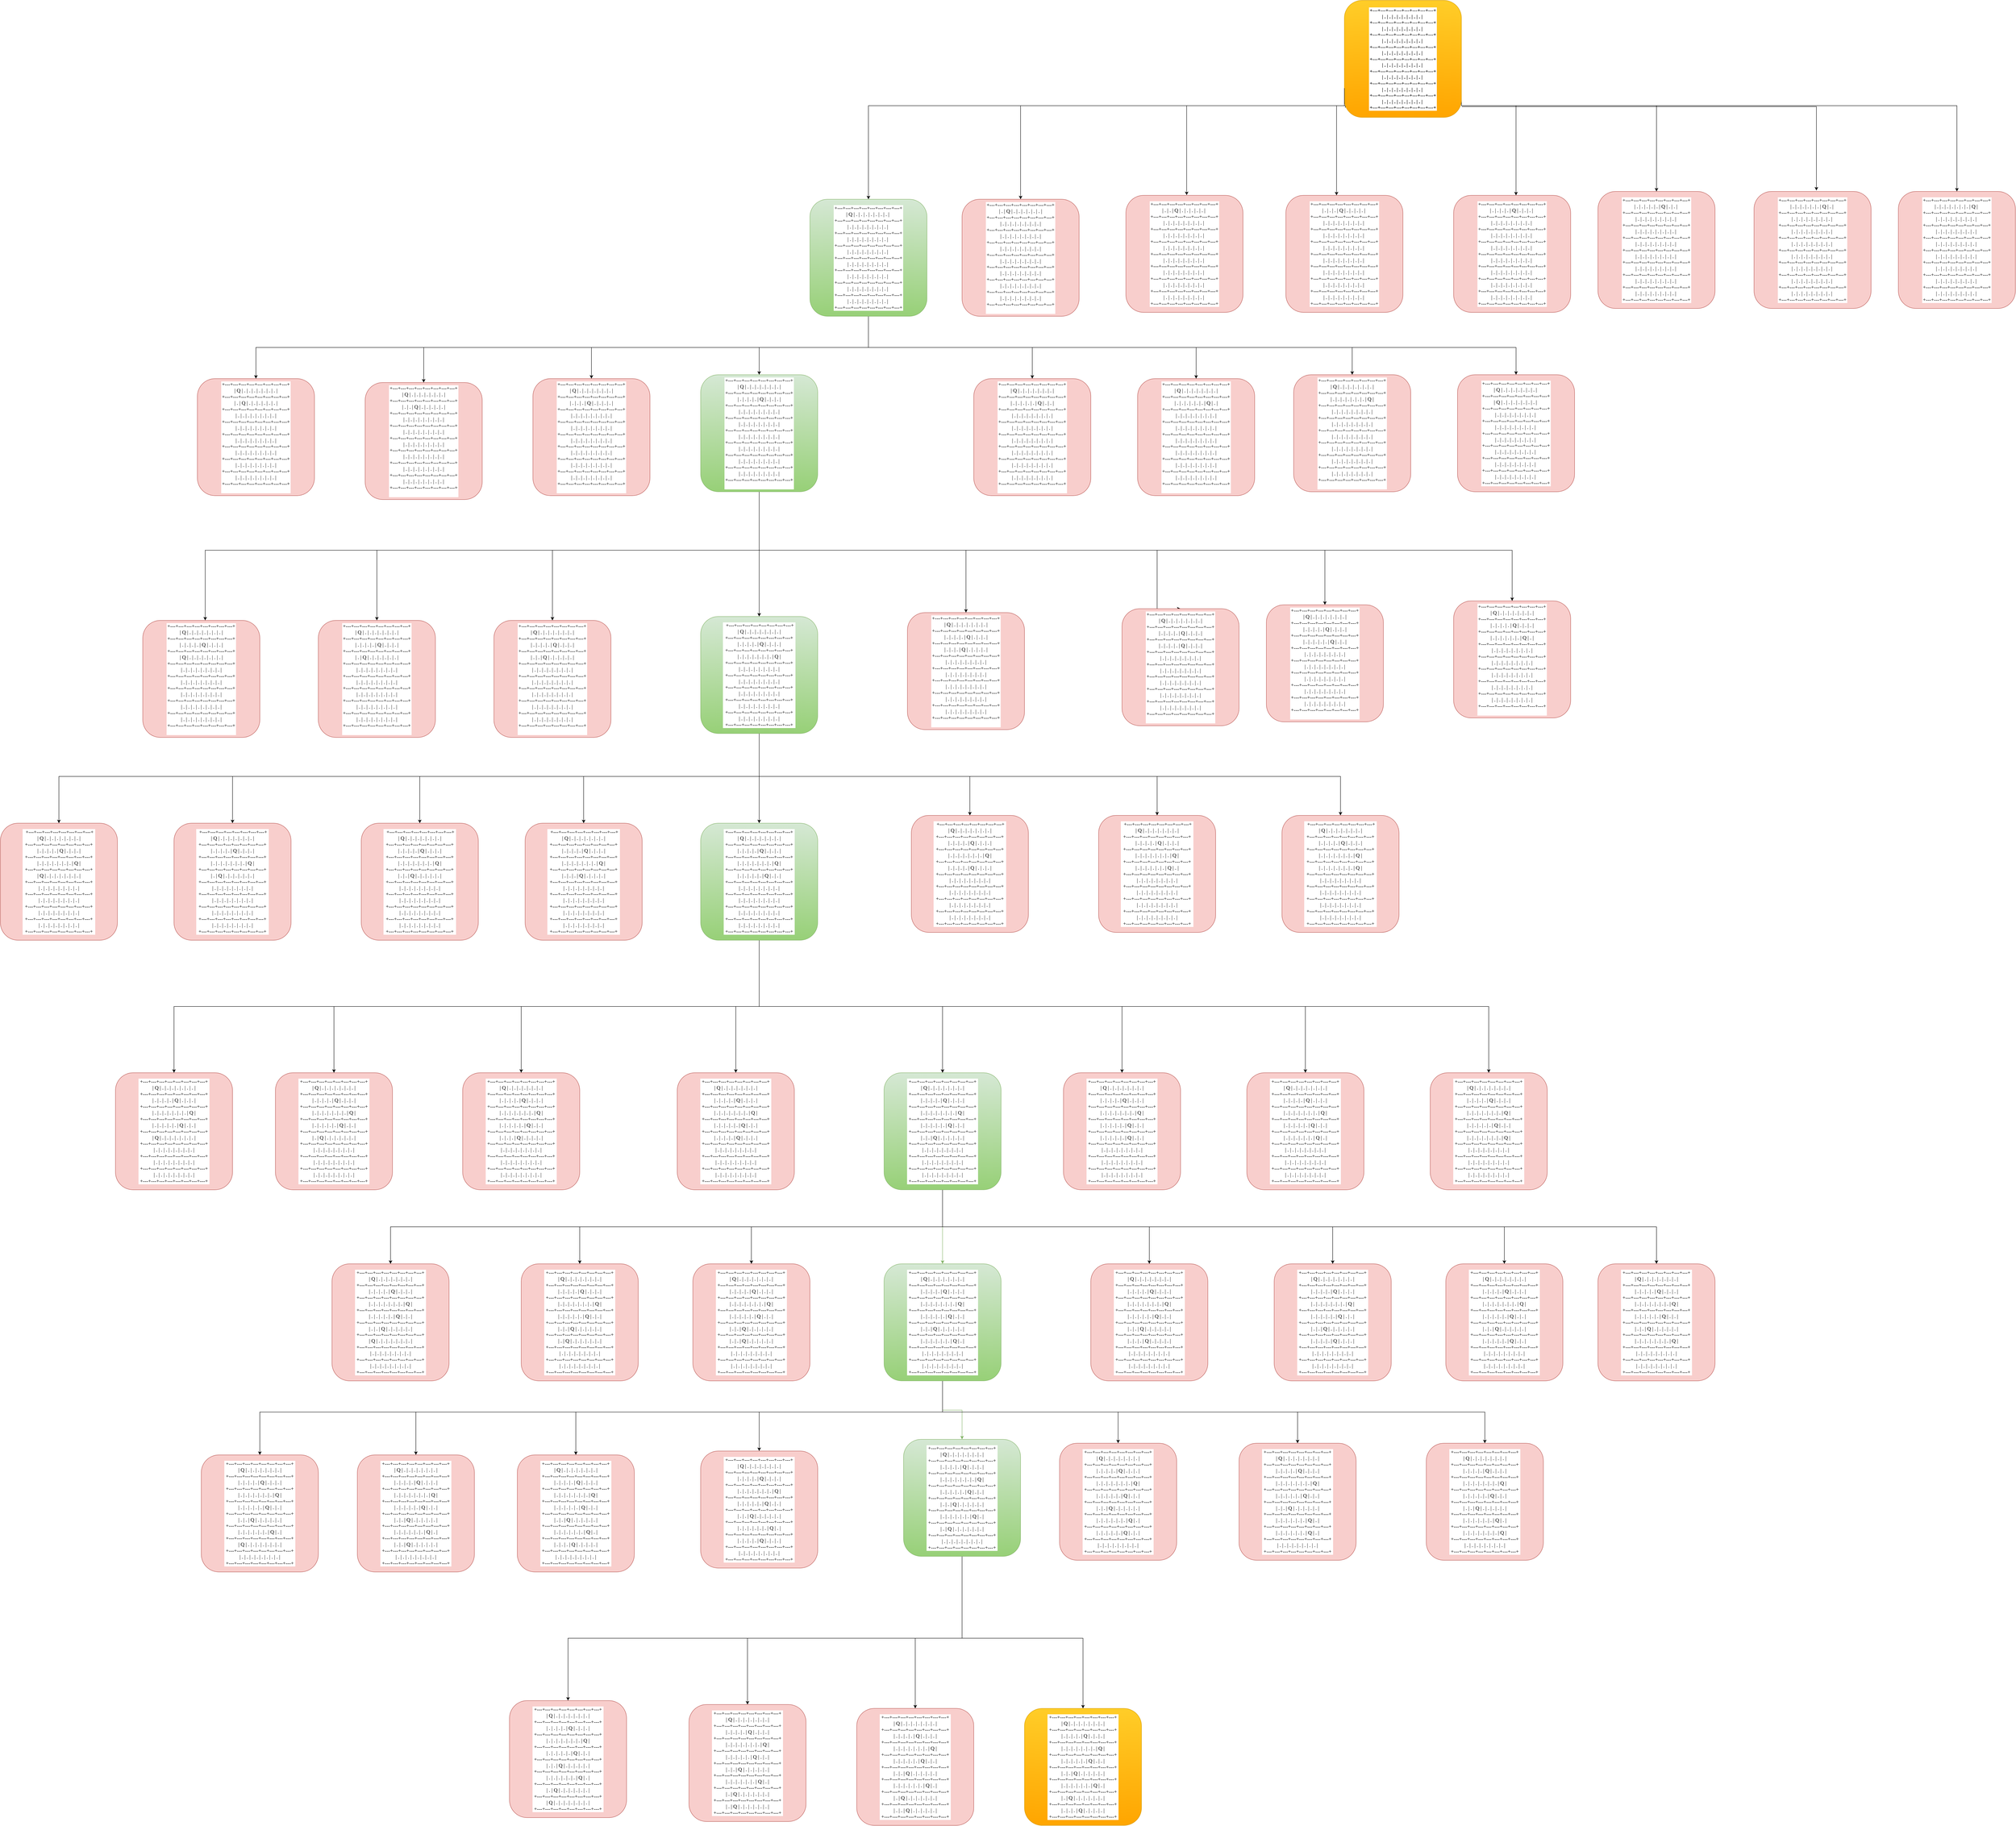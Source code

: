 <mxfile version="24.1.0" type="device">
  <diagram name="Page-1" id="lQq1lRdGTu987LEh8UeJ">
    <mxGraphModel dx="9160" dy="3440" grid="1" gridSize="10" guides="1" tooltips="1" connect="1" arrows="1" fold="1" page="1" pageScale="1" pageWidth="850" pageHeight="1100" math="0" shadow="0">
      <root>
        <mxCell id="0" />
        <mxCell id="1" parent="0" />
        <mxCell id="v4ZDc3-o21Q33p204Lgi-2" style="edgeStyle=orthogonalEdgeStyle;rounded=0;orthogonalLoop=1;jettySize=auto;html=1;exitX=0.008;exitY=0.917;exitDx=0;exitDy=0;exitPerimeter=0;entryX=0.519;entryY=-0.002;entryDx=0;entryDy=0;entryPerimeter=0;" parent="1" source="v4ZDc3-o21Q33p204Lgi-1" target="v4ZDc3-o21Q33p204Lgi-10" edge="1">
          <mxGeometry relative="1" as="geometry">
            <mxPoint x="-90" y="760" as="targetPoint" />
            <Array as="points">
              <mxPoint x="322" y="530" />
              <mxPoint x="-84" y="530" />
            </Array>
          </mxGeometry>
        </mxCell>
        <mxCell id="v4ZDc3-o21Q33p204Lgi-12" style="edgeStyle=orthogonalEdgeStyle;rounded=0;orthogonalLoop=1;jettySize=auto;html=1;exitX=1;exitY=0.75;exitDx=0;exitDy=0;entryX=0.5;entryY=0;entryDx=0;entryDy=0;" parent="1" source="v4ZDc3-o21Q33p204Lgi-1" target="v4ZDc3-o21Q33p204Lgi-7" edge="1">
          <mxGeometry relative="1" as="geometry">
            <Array as="points">
              <mxPoint x="620" y="530" />
              <mxPoint x="1120" y="530" />
            </Array>
          </mxGeometry>
        </mxCell>
        <mxCell id="v4ZDc3-o21Q33p204Lgi-14" style="edgeStyle=orthogonalEdgeStyle;rounded=0;orthogonalLoop=1;jettySize=auto;html=1;exitX=0;exitY=0.75;exitDx=0;exitDy=0;entryX=0.5;entryY=0;entryDx=0;entryDy=0;" parent="1" source="v4ZDc3-o21Q33p204Lgi-1" target="v4ZDc3-o21Q33p204Lgi-6" edge="1">
          <mxGeometry relative="1" as="geometry">
            <Array as="points">
              <mxPoint x="320" y="530" />
              <mxPoint x="-510" y="530" />
            </Array>
          </mxGeometry>
        </mxCell>
        <mxCell id="v4ZDc3-o21Q33p204Lgi-15" style="edgeStyle=orthogonalEdgeStyle;rounded=0;orthogonalLoop=1;jettySize=auto;html=1;entryX=0.5;entryY=0;entryDx=0;entryDy=0;" parent="1" source="v4ZDc3-o21Q33p204Lgi-1" target="v4ZDc3-o21Q33p204Lgi-5" edge="1">
          <mxGeometry relative="1" as="geometry">
            <Array as="points">
              <mxPoint x="-900" y="530" />
            </Array>
          </mxGeometry>
        </mxCell>
        <mxCell id="v4ZDc3-o21Q33p204Lgi-17" style="edgeStyle=orthogonalEdgeStyle;rounded=0;orthogonalLoop=1;jettySize=auto;html=1;entryX=0.5;entryY=0;entryDx=0;entryDy=0;" parent="1" source="v4ZDc3-o21Q33p204Lgi-1" target="v4ZDc3-o21Q33p204Lgi-3" edge="1">
          <mxGeometry relative="1" as="geometry">
            <Array as="points">
              <mxPoint x="1890" y="530" />
            </Array>
          </mxGeometry>
        </mxCell>
        <mxCell id="v4ZDc3-o21Q33p204Lgi-1" value="&lt;div style=&quot;background-color: rgb(255, 255, 255); padding: 0px 2px; font-size: 13px;&quot;&gt;&lt;div style=&quot;font-family: Consolas; font-size: 13px; white-space: pre;&quot;&gt;&lt;p style=&quot;margin: 0px; font-size: 13px;&quot;&gt;+---+---+---+---+---+---+---+---+&lt;/p&gt;&lt;p style=&quot;margin: 0px; font-size: 13px;&quot;&gt;| . | . | . | . | . | . | . | . | &lt;/p&gt;&lt;p style=&quot;margin: 0px; font-size: 13px;&quot;&gt;+---+---+---+---+---+---+---+---+&lt;/p&gt;&lt;p style=&quot;margin: 0px; font-size: 13px;&quot;&gt;| . | . | . | . | . | . | . | . | &lt;/p&gt;&lt;p style=&quot;margin: 0px; font-size: 13px;&quot;&gt;+---+---+---+---+---+---+---+---+&lt;/p&gt;&lt;p style=&quot;margin: 0px; font-size: 13px;&quot;&gt;| . | . | . | . | . | . | . | . | &lt;/p&gt;&lt;p style=&quot;margin: 0px; font-size: 13px;&quot;&gt;+---+---+---+---+---+---+---+---+&lt;/p&gt;&lt;p style=&quot;margin: 0px; font-size: 13px;&quot;&gt;| . | . | . | . | . | . | . | . | &lt;/p&gt;&lt;p style=&quot;margin: 0px; font-size: 13px;&quot;&gt;+---+---+---+---+---+---+---+---+&lt;/p&gt;&lt;p style=&quot;margin: 0px; font-size: 13px;&quot;&gt;| . | . | . | . | . | . | . | . | &lt;/p&gt;&lt;p style=&quot;margin: 0px; font-size: 13px;&quot;&gt;+---+---+---+---+---+---+---+---+&lt;/p&gt;&lt;p style=&quot;margin: 0px; font-size: 13px;&quot;&gt;| . | . | . | . | . | . | . | . | &lt;/p&gt;&lt;p style=&quot;margin: 0px; font-size: 13px;&quot;&gt;+---+---+---+---+---+---+---+---+&lt;/p&gt;&lt;p style=&quot;margin: 0px; font-size: 13px;&quot;&gt;| . | . | . | . | . | . | . | . | &lt;/p&gt;&lt;p style=&quot;margin: 0px; font-size: 13px;&quot;&gt;+---+---+---+---+---+---+---+---+&lt;/p&gt;&lt;p style=&quot;margin: 0px; font-size: 13px;&quot;&gt;| . | . | . | . | . | . | . | . | &lt;/p&gt;&lt;p style=&quot;margin: 0px; font-size: 13px;&quot;&gt;+---+---+---+---+---+---+---+---+&lt;/p&gt;&lt;/div&gt;&lt;/div&gt;" style="rounded=1;whiteSpace=wrap;html=1;fillColor=#ffcd28;strokeColor=#d79b00;fontStyle=1;align=center;fontSize=13;verticalAlign=middle;gradientColor=#ffa500;" parent="1" vertex="1">
          <mxGeometry x="320" y="260" width="300" height="300" as="geometry" />
        </mxCell>
        <mxCell id="v4ZDc3-o21Q33p204Lgi-3" value="&lt;div style=&quot;background-color:#ffffff;padding:0px 2px 0px 2px;&quot;&gt;&lt;div style=&quot;font-family: Consolas; font-size: 10pt; white-space: pre;&quot;&gt;&lt;p style=&quot;margin:0;&quot;&gt;+---+---+---+---+---+---+---+---+&lt;/p&gt;&lt;p style=&quot;margin:0;&quot;&gt;| . | . | . | . | . | . | . | Q | &lt;/p&gt;&lt;p style=&quot;margin:0;&quot;&gt;+---+---+---+---+---+---+---+---+&lt;/p&gt;&lt;p style=&quot;margin:0;&quot;&gt;| . | . | . | . | . | . | . | . | &lt;/p&gt;&lt;p style=&quot;margin:0;&quot;&gt;+---+---+---+---+---+---+---+---+&lt;/p&gt;&lt;p style=&quot;margin:0;&quot;&gt;| . | . | . | . | . | . | . | . | &lt;/p&gt;&lt;p style=&quot;margin:0;&quot;&gt;+---+---+---+---+---+---+---+---+&lt;/p&gt;&lt;p style=&quot;margin:0;&quot;&gt;| . | . | . | . | . | . | . | . | &lt;/p&gt;&lt;p style=&quot;margin:0;&quot;&gt;+---+---+---+---+---+---+---+---+&lt;/p&gt;&lt;p style=&quot;margin:0;&quot;&gt;| . | . | . | . | . | . | . | . | &lt;/p&gt;&lt;p style=&quot;margin:0;&quot;&gt;+---+---+---+---+---+---+---+---+&lt;/p&gt;&lt;p style=&quot;margin:0;&quot;&gt;| . | . | . | . | . | . | . | . | &lt;/p&gt;&lt;p style=&quot;margin:0;&quot;&gt;+---+---+---+---+---+---+---+---+&lt;/p&gt;&lt;p style=&quot;margin:0;&quot;&gt;| . | . | . | . | . | . | . | . | &lt;/p&gt;&lt;p style=&quot;margin:0;&quot;&gt;+---+---+---+---+---+---+---+---+&lt;/p&gt;&lt;p style=&quot;margin:0;&quot;&gt;| . | . | . | . | . | . | . | . | &lt;/p&gt;&lt;p style=&quot;margin:0;&quot;&gt;+---+---+---+---+---+---+---+---+&lt;/p&gt;&lt;/div&gt;&lt;/div&gt;" style="rounded=1;whiteSpace=wrap;html=1;fillColor=#f8cecc;strokeColor=#b85450;" parent="1" vertex="1">
          <mxGeometry x="1740" y="750" width="300" height="300" as="geometry" />
        </mxCell>
        <mxCell id="v4ZDc3-o21Q33p204Lgi-4" value="&lt;div style=&quot;background-color:#ffffff;padding:0px 2px 0px 2px;&quot;&gt;&lt;div style=&quot;font-family: Consolas; font-size: 10pt; white-space: pre;&quot;&gt;&lt;p style=&quot;margin:0;&quot;&gt;+---+---+---+---+---+---+---+---+&lt;/p&gt;&lt;p style=&quot;margin:0;&quot;&gt;| . | . | . | . | . | . | Q | . | &lt;/p&gt;&lt;p style=&quot;margin:0;&quot;&gt;+---+---+---+---+---+---+---+---+&lt;/p&gt;&lt;p style=&quot;margin:0;&quot;&gt;| . | . | . | . | . | . | . | . | &lt;/p&gt;&lt;p style=&quot;margin:0;&quot;&gt;+---+---+---+---+---+---+---+---+&lt;/p&gt;&lt;p style=&quot;margin:0;&quot;&gt;| . | . | . | . | . | . | . | . | &lt;/p&gt;&lt;p style=&quot;margin:0;&quot;&gt;+---+---+---+---+---+---+---+---+&lt;/p&gt;&lt;p style=&quot;margin:0;&quot;&gt;| . | . | . | . | . | . | . | . | &lt;/p&gt;&lt;p style=&quot;margin:0;&quot;&gt;+---+---+---+---+---+---+---+---+&lt;/p&gt;&lt;p style=&quot;margin:0;&quot;&gt;| . | . | . | . | . | . | . | . | &lt;/p&gt;&lt;p style=&quot;margin:0;&quot;&gt;+---+---+---+---+---+---+---+---+&lt;/p&gt;&lt;p style=&quot;margin:0;&quot;&gt;| . | . | . | . | . | . | . | . | &lt;/p&gt;&lt;p style=&quot;margin:0;&quot;&gt;+---+---+---+---+---+---+---+---+&lt;/p&gt;&lt;p style=&quot;margin:0;&quot;&gt;| . | . | . | . | . | . | . | . | &lt;/p&gt;&lt;p style=&quot;margin:0;&quot;&gt;+---+---+---+---+---+---+---+---+&lt;/p&gt;&lt;p style=&quot;margin:0;&quot;&gt;| . | . | . | . | . | . | . | . | &lt;/p&gt;&lt;p style=&quot;margin:0;&quot;&gt;+---+---+---+---+---+---+---+---+&lt;/p&gt;&lt;/div&gt;&lt;/div&gt;" style="rounded=1;whiteSpace=wrap;html=1;fillColor=#f8cecc;strokeColor=#b85450;" parent="1" vertex="1">
          <mxGeometry x="1370" y="750" width="300" height="300" as="geometry" />
        </mxCell>
        <mxCell id="v4ZDc3-o21Q33p204Lgi-27" style="edgeStyle=orthogonalEdgeStyle;rounded=0;orthogonalLoop=1;jettySize=auto;html=1;exitX=0.5;exitY=1;exitDx=0;exitDy=0;entryX=0.5;entryY=0;entryDx=0;entryDy=0;" parent="1" source="v4ZDc3-o21Q33p204Lgi-5" target="v4ZDc3-o21Q33p204Lgi-26" edge="1">
          <mxGeometry relative="1" as="geometry">
            <Array as="points">
              <mxPoint x="-900" y="1150" />
              <mxPoint x="760" y="1150" />
            </Array>
          </mxGeometry>
        </mxCell>
        <mxCell id="v4ZDc3-o21Q33p204Lgi-28" style="edgeStyle=orthogonalEdgeStyle;rounded=0;orthogonalLoop=1;jettySize=auto;html=1;exitX=0.75;exitY=1;exitDx=0;exitDy=0;" parent="1" source="v4ZDc3-o21Q33p204Lgi-5" target="v4ZDc3-o21Q33p204Lgi-25" edge="1">
          <mxGeometry relative="1" as="geometry">
            <Array as="points">
              <mxPoint x="-900" y="1070" />
              <mxPoint x="-900" y="1150" />
              <mxPoint x="340" y="1150" />
            </Array>
          </mxGeometry>
        </mxCell>
        <mxCell id="v4ZDc3-o21Q33p204Lgi-29" style="edgeStyle=orthogonalEdgeStyle;rounded=0;orthogonalLoop=1;jettySize=auto;html=1;exitX=0.5;exitY=1;exitDx=0;exitDy=0;" parent="1" source="v4ZDc3-o21Q33p204Lgi-5" target="v4ZDc3-o21Q33p204Lgi-24" edge="1">
          <mxGeometry relative="1" as="geometry" />
        </mxCell>
        <mxCell id="v4ZDc3-o21Q33p204Lgi-30" style="edgeStyle=orthogonalEdgeStyle;rounded=0;orthogonalLoop=1;jettySize=auto;html=1;exitX=0.5;exitY=1;exitDx=0;exitDy=0;entryX=0.5;entryY=0;entryDx=0;entryDy=0;" parent="1" source="v4ZDc3-o21Q33p204Lgi-5" target="v4ZDc3-o21Q33p204Lgi-23" edge="1">
          <mxGeometry relative="1" as="geometry" />
        </mxCell>
        <mxCell id="v4ZDc3-o21Q33p204Lgi-31" style="edgeStyle=orthogonalEdgeStyle;rounded=0;orthogonalLoop=1;jettySize=auto;html=1;exitX=0.5;exitY=1;exitDx=0;exitDy=0;" parent="1" source="v4ZDc3-o21Q33p204Lgi-5" target="v4ZDc3-o21Q33p204Lgi-19" edge="1">
          <mxGeometry relative="1" as="geometry" />
        </mxCell>
        <mxCell id="v4ZDc3-o21Q33p204Lgi-32" style="edgeStyle=orthogonalEdgeStyle;rounded=0;orthogonalLoop=1;jettySize=auto;html=1;exitX=0.5;exitY=1;exitDx=0;exitDy=0;" parent="1" source="v4ZDc3-o21Q33p204Lgi-5" target="v4ZDc3-o21Q33p204Lgi-20" edge="1">
          <mxGeometry relative="1" as="geometry">
            <Array as="points">
              <mxPoint x="-900" y="1150" />
              <mxPoint x="-2040" y="1150" />
            </Array>
          </mxGeometry>
        </mxCell>
        <mxCell id="v4ZDc3-o21Q33p204Lgi-33" style="edgeStyle=orthogonalEdgeStyle;rounded=0;orthogonalLoop=1;jettySize=auto;html=1;exitX=0.5;exitY=1;exitDx=0;exitDy=0;entryX=0.5;entryY=0;entryDx=0;entryDy=0;" parent="1" source="v4ZDc3-o21Q33p204Lgi-5" target="v4ZDc3-o21Q33p204Lgi-21" edge="1">
          <mxGeometry relative="1" as="geometry" />
        </mxCell>
        <mxCell id="v4ZDc3-o21Q33p204Lgi-34" style="edgeStyle=orthogonalEdgeStyle;rounded=0;orthogonalLoop=1;jettySize=auto;html=1;exitX=0.5;exitY=1;exitDx=0;exitDy=0;entryX=0.5;entryY=0;entryDx=0;entryDy=0;" parent="1" source="v4ZDc3-o21Q33p204Lgi-5" target="v4ZDc3-o21Q33p204Lgi-22" edge="1">
          <mxGeometry relative="1" as="geometry">
            <Array as="points">
              <mxPoint x="-900" y="1150" />
              <mxPoint x="-1180" y="1150" />
            </Array>
          </mxGeometry>
        </mxCell>
        <mxCell id="v4ZDc3-o21Q33p204Lgi-5" value="&lt;div style=&quot;background-color:#ffffff;padding:0px 2px 0px 2px;&quot;&gt;&lt;div style=&quot;font-family: Consolas; font-size: 10pt; white-space: pre;&quot;&gt;&lt;p style=&quot;margin:0;&quot;&gt;+---+---+---+---+---+---+---+---+&lt;/p&gt;&lt;p style=&quot;margin:0;&quot;&gt;| Q | . | . | . | . | . | . | . | &lt;/p&gt;&lt;p style=&quot;margin:0;&quot;&gt;+---+---+---+---+---+---+---+---+&lt;/p&gt;&lt;p style=&quot;margin:0;&quot;&gt;| . | . | . | . | . | . | . | . | &lt;/p&gt;&lt;p style=&quot;margin:0;&quot;&gt;+---+---+---+---+---+---+---+---+&lt;/p&gt;&lt;p style=&quot;margin:0;&quot;&gt;| . | . | . | . | . | . | . | . | &lt;/p&gt;&lt;p style=&quot;margin:0;&quot;&gt;+---+---+---+---+---+---+---+---+&lt;/p&gt;&lt;p style=&quot;margin:0;&quot;&gt;| . | . | . | . | . | . | . | . | &lt;/p&gt;&lt;p style=&quot;margin:0;&quot;&gt;+---+---+---+---+---+---+---+---+&lt;/p&gt;&lt;p style=&quot;margin:0;&quot;&gt;| . | . | . | . | . | . | . | . | &lt;/p&gt;&lt;p style=&quot;margin:0;&quot;&gt;+---+---+---+---+---+---+---+---+&lt;/p&gt;&lt;p style=&quot;margin:0;&quot;&gt;| . | . | . | . | . | . | . | . | &lt;/p&gt;&lt;p style=&quot;margin:0;&quot;&gt;+---+---+---+---+---+---+---+---+&lt;/p&gt;&lt;p style=&quot;margin:0;&quot;&gt;| . | . | . | . | . | . | . | . | &lt;/p&gt;&lt;p style=&quot;margin:0;&quot;&gt;+---+---+---+---+---+---+---+---+&lt;/p&gt;&lt;p style=&quot;margin:0;&quot;&gt;| . | . | . | . | . | . | . | . | &lt;/p&gt;&lt;p style=&quot;margin:0;&quot;&gt;+---+---+---+---+---+---+---+---+&lt;/p&gt;&lt;/div&gt;&lt;/div&gt;" style="rounded=1;whiteSpace=wrap;html=1;fillColor=#d5e8d4;strokeColor=#82b366;gradientColor=#97d077;" parent="1" vertex="1">
          <mxGeometry x="-1050" y="770" width="300" height="300" as="geometry" />
        </mxCell>
        <mxCell id="v4ZDc3-o21Q33p204Lgi-6" value="&lt;div style=&quot;background-color:#ffffff;padding:0px 2px 0px 2px;&quot;&gt;&lt;div style=&quot;&quot;&gt;&lt;p style=&quot;margin: 0px;&quot;&gt;&lt;font face=&quot;Consolas&quot;&gt;&lt;span style=&quot;font-size: 13.333px; white-space: pre;&quot;&gt;+---+---+---+---+---+---+---+---+&lt;br/&gt;| . | Q | . | . | . | . | . | . |&lt;br/&gt;+---+---+---+---+---+---+---+---+&lt;br/&gt;| . | . | . | . | . | . | . | . |&lt;br/&gt;+---+---+---+---+---+---+---+---+&lt;br/&gt;| . | . | . | . | . | . | . | . |&lt;br/&gt;+---+---+---+---+---+---+---+---+&lt;br/&gt;| . | . | . | . | . | . | . | . |&lt;br/&gt;+---+---+---+---+---+---+---+---+&lt;br/&gt;| . | . | . | . | . | . | . | . |&lt;br/&gt;+---+---+---+---+---+---+---+---+&lt;br/&gt;| . | . | . | . | . | . | . | . |&lt;br/&gt;+---+---+---+---+---+---+---+---+&lt;br/&gt;| . | . | . | . | . | . | . | . |&lt;br/&gt;+---+---+---+---+---+---+---+---+&lt;br/&gt;| . | . | . | . | . | . | . | . |&lt;br/&gt;+---+---+---+---+---+---+---+---+&lt;br/&gt;&lt;/span&gt;&lt;/font&gt;&lt;/p&gt;&lt;div style=&quot;font-family: Consolas; font-size: 10pt; white-space: pre;&quot;&gt;&lt;br&gt;&lt;/div&gt;&lt;/div&gt;&lt;/div&gt;" style="rounded=1;whiteSpace=wrap;html=1;fillColor=#f8cecc;strokeColor=#b85450;" parent="1" vertex="1">
          <mxGeometry x="-660" y="770" width="300" height="300" as="geometry" />
        </mxCell>
        <mxCell id="v4ZDc3-o21Q33p204Lgi-7" value="&lt;div style=&quot;background-color:#ffffff;padding:0px 2px 0px 2px;&quot;&gt;&lt;div style=&quot;font-family: Consolas; font-size: 10pt; white-space: pre;&quot;&gt;&lt;p style=&quot;margin:0;&quot;&gt;+---+---+---+---+---+---+---+---+&lt;/p&gt;&lt;p style=&quot;margin:0;&quot;&gt;| . | . | . | . | . | Q | . | . | &lt;/p&gt;&lt;p style=&quot;margin:0;&quot;&gt;+---+---+---+---+---+---+---+---+&lt;/p&gt;&lt;p style=&quot;margin:0;&quot;&gt;| . | . | . | . | . | . | . | . | &lt;/p&gt;&lt;p style=&quot;margin:0;&quot;&gt;+---+---+---+---+---+---+---+---+&lt;/p&gt;&lt;p style=&quot;margin:0;&quot;&gt;| . | . | . | . | . | . | . | . | &lt;/p&gt;&lt;p style=&quot;margin:0;&quot;&gt;+---+---+---+---+---+---+---+---+&lt;/p&gt;&lt;p style=&quot;margin:0;&quot;&gt;| . | . | . | . | . | . | . | . | &lt;/p&gt;&lt;p style=&quot;margin:0;&quot;&gt;+---+---+---+---+---+---+---+---+&lt;/p&gt;&lt;p style=&quot;margin:0;&quot;&gt;| . | . | . | . | . | . | . | . | &lt;/p&gt;&lt;p style=&quot;margin:0;&quot;&gt;+---+---+---+---+---+---+---+---+&lt;/p&gt;&lt;p style=&quot;margin:0;&quot;&gt;| . | . | . | . | . | . | . | . | &lt;/p&gt;&lt;p style=&quot;margin:0;&quot;&gt;+---+---+---+---+---+---+---+---+&lt;/p&gt;&lt;p style=&quot;margin:0;&quot;&gt;| . | . | . | . | . | . | . | . | &lt;/p&gt;&lt;p style=&quot;margin:0;&quot;&gt;+---+---+---+---+---+---+---+---+&lt;/p&gt;&lt;p style=&quot;margin:0;&quot;&gt;| . | . | . | . | . | . | . | . | &lt;/p&gt;&lt;p style=&quot;margin:0;&quot;&gt;+---+---+---+---+---+---+---+---+&lt;/p&gt;&lt;/div&gt;&lt;/div&gt;" style="rounded=1;whiteSpace=wrap;html=1;fillColor=#f8cecc;strokeColor=#b85450;" parent="1" vertex="1">
          <mxGeometry x="970" y="750" width="300" height="300" as="geometry" />
        </mxCell>
        <mxCell id="v4ZDc3-o21Q33p204Lgi-8" value="&lt;div style=&quot;background-color:#ffffff;padding:0px 2px 0px 2px;&quot;&gt;&lt;div style=&quot;font-family: Consolas; font-size: 10pt; white-space: pre;&quot;&gt;&lt;p style=&quot;margin:0;&quot;&gt;+---+---+---+---+---+---+---+---+&lt;/p&gt;&lt;p style=&quot;margin:0;&quot;&gt;| . | . | . | . | Q | . | . | . | &lt;/p&gt;&lt;p style=&quot;margin:0;&quot;&gt;+---+---+---+---+---+---+---+---+&lt;/p&gt;&lt;p style=&quot;margin:0;&quot;&gt;| . | . | . | . | . | . | . | . | &lt;/p&gt;&lt;p style=&quot;margin:0;&quot;&gt;+---+---+---+---+---+---+---+---+&lt;/p&gt;&lt;p style=&quot;margin:0;&quot;&gt;| . | . | . | . | . | . | . | . | &lt;/p&gt;&lt;p style=&quot;margin:0;&quot;&gt;+---+---+---+---+---+---+---+---+&lt;/p&gt;&lt;p style=&quot;margin:0;&quot;&gt;| . | . | . | . | . | . | . | . | &lt;/p&gt;&lt;p style=&quot;margin:0;&quot;&gt;+---+---+---+---+---+---+---+---+&lt;/p&gt;&lt;p style=&quot;margin:0;&quot;&gt;| . | . | . | . | . | . | . | . | &lt;/p&gt;&lt;p style=&quot;margin:0;&quot;&gt;+---+---+---+---+---+---+---+---+&lt;/p&gt;&lt;p style=&quot;margin:0;&quot;&gt;| . | . | . | . | . | . | . | . | &lt;/p&gt;&lt;p style=&quot;margin:0;&quot;&gt;+---+---+---+---+---+---+---+---+&lt;/p&gt;&lt;p style=&quot;margin:0;&quot;&gt;| . | . | . | . | . | . | . | . | &lt;/p&gt;&lt;p style=&quot;margin:0;&quot;&gt;+---+---+---+---+---+---+---+---+&lt;/p&gt;&lt;p style=&quot;margin:0;&quot;&gt;| . | . | . | . | . | . | . | . | &lt;/p&gt;&lt;p style=&quot;margin:0;&quot;&gt;+---+---+---+---+---+---+---+---+&lt;/p&gt;&lt;/div&gt;&lt;/div&gt;" style="rounded=1;whiteSpace=wrap;html=1;fillColor=#f8cecc;strokeColor=#b85450;" parent="1" vertex="1">
          <mxGeometry x="600" y="760" width="300" height="300" as="geometry" />
        </mxCell>
        <mxCell id="v4ZDc3-o21Q33p204Lgi-9" value="&lt;div style=&quot;background-color:#ffffff;padding:0px 2px 0px 2px;&quot;&gt;&lt;div style=&quot;font-family: Consolas; font-size: 10pt; white-space: pre;&quot;&gt;&lt;p style=&quot;margin:0;&quot;&gt;+---+---+---+---+---+---+---+---+&lt;/p&gt;&lt;p style=&quot;margin:0;&quot;&gt;| . | . | . | Q | . | . | . | . | &lt;/p&gt;&lt;p style=&quot;margin:0;&quot;&gt;+---+---+---+---+---+---+---+---+&lt;/p&gt;&lt;p style=&quot;margin:0;&quot;&gt;| . | . | . | . | . | . | . | . | &lt;/p&gt;&lt;p style=&quot;margin:0;&quot;&gt;+---+---+---+---+---+---+---+---+&lt;/p&gt;&lt;p style=&quot;margin:0;&quot;&gt;| . | . | . | . | . | . | . | . | &lt;/p&gt;&lt;p style=&quot;margin:0;&quot;&gt;+---+---+---+---+---+---+---+---+&lt;/p&gt;&lt;p style=&quot;margin:0;&quot;&gt;| . | . | . | . | . | . | . | . | &lt;/p&gt;&lt;p style=&quot;margin:0;&quot;&gt;+---+---+---+---+---+---+---+---+&lt;/p&gt;&lt;p style=&quot;margin:0;&quot;&gt;| . | . | . | . | . | . | . | . | &lt;/p&gt;&lt;p style=&quot;margin:0;&quot;&gt;+---+---+---+---+---+---+---+---+&lt;/p&gt;&lt;p style=&quot;margin:0;&quot;&gt;| . | . | . | . | . | . | . | . | &lt;/p&gt;&lt;p style=&quot;margin:0;&quot;&gt;+---+---+---+---+---+---+---+---+&lt;/p&gt;&lt;p style=&quot;margin:0;&quot;&gt;| . | . | . | . | . | . | . | . | &lt;/p&gt;&lt;p style=&quot;margin:0;&quot;&gt;+---+---+---+---+---+---+---+---+&lt;/p&gt;&lt;p style=&quot;margin:0;&quot;&gt;| . | . | . | . | . | . | . | . | &lt;/p&gt;&lt;p style=&quot;margin:0;&quot;&gt;+---+---+---+---+---+---+---+---+&lt;/p&gt;&lt;/div&gt;&lt;/div&gt;" style="rounded=1;whiteSpace=wrap;html=1;fillColor=#f8cecc;strokeColor=#b85450;" parent="1" vertex="1">
          <mxGeometry x="170" y="760" width="300" height="300" as="geometry" />
        </mxCell>
        <mxCell id="v4ZDc3-o21Q33p204Lgi-10" value="&lt;div style=&quot;background-color:#ffffff;padding:0px 2px 0px 2px;&quot;&gt;&lt;div style=&quot;font-family: Consolas; font-size: 10pt; white-space: pre;&quot;&gt;&lt;p style=&quot;margin:0;&quot;&gt;+---+---+---+---+---+---+---+---+&lt;/p&gt;&lt;p style=&quot;margin:0;&quot;&gt;| . | . | Q | . | . | . | . | . | &lt;/p&gt;&lt;p style=&quot;margin:0;&quot;&gt;+---+---+---+---+---+---+---+---+&lt;/p&gt;&lt;p style=&quot;margin:0;&quot;&gt;| . | . | . | . | . | . | . | . | &lt;/p&gt;&lt;p style=&quot;margin:0;&quot;&gt;+---+---+---+---+---+---+---+---+&lt;/p&gt;&lt;p style=&quot;margin:0;&quot;&gt;| . | . | . | . | . | . | . | . | &lt;/p&gt;&lt;p style=&quot;margin:0;&quot;&gt;+---+---+---+---+---+---+---+---+&lt;/p&gt;&lt;p style=&quot;margin:0;&quot;&gt;| . | . | . | . | . | . | . | . | &lt;/p&gt;&lt;p style=&quot;margin:0;&quot;&gt;+---+---+---+---+---+---+---+---+&lt;/p&gt;&lt;p style=&quot;margin:0;&quot;&gt;| . | . | . | . | . | . | . | . | &lt;/p&gt;&lt;p style=&quot;margin:0;&quot;&gt;+---+---+---+---+---+---+---+---+&lt;/p&gt;&lt;p style=&quot;margin:0;&quot;&gt;| . | . | . | . | . | . | . | . | &lt;/p&gt;&lt;p style=&quot;margin:0;&quot;&gt;+---+---+---+---+---+---+---+---+&lt;/p&gt;&lt;p style=&quot;margin:0;&quot;&gt;| . | . | . | . | . | . | . | . | &lt;/p&gt;&lt;p style=&quot;margin:0;&quot;&gt;+---+---+---+---+---+---+---+---+&lt;/p&gt;&lt;p style=&quot;margin:0;&quot;&gt;| . | . | . | . | . | . | . | . | &lt;/p&gt;&lt;p style=&quot;margin:0;&quot;&gt;+---+---+---+---+---+---+---+---+&lt;/p&gt;&lt;/div&gt;&lt;/div&gt;" style="rounded=1;whiteSpace=wrap;html=1;fillColor=#f8cecc;strokeColor=#b85450;" parent="1" vertex="1">
          <mxGeometry x="-240" y="760" width="300" height="300" as="geometry" />
        </mxCell>
        <mxCell id="v4ZDc3-o21Q33p204Lgi-11" style="edgeStyle=orthogonalEdgeStyle;rounded=0;orthogonalLoop=1;jettySize=auto;html=1;entryX=0.533;entryY=-0.008;entryDx=0;entryDy=0;entryPerimeter=0;exitX=1.004;exitY=0.908;exitDx=0;exitDy=0;exitPerimeter=0;" parent="1" source="v4ZDc3-o21Q33p204Lgi-1" target="v4ZDc3-o21Q33p204Lgi-4" edge="1">
          <mxGeometry relative="1" as="geometry" />
        </mxCell>
        <mxCell id="v4ZDc3-o21Q33p204Lgi-13" style="edgeStyle=orthogonalEdgeStyle;rounded=0;orthogonalLoop=1;jettySize=auto;html=1;entryX=0.533;entryY=0;entryDx=0;entryDy=0;entryPerimeter=0;" parent="1" target="v4ZDc3-o21Q33p204Lgi-8" edge="1">
          <mxGeometry relative="1" as="geometry">
            <mxPoint x="620" y="530" as="sourcePoint" />
            <Array as="points">
              <mxPoint x="620" y="530" />
              <mxPoint x="760" y="530" />
            </Array>
          </mxGeometry>
        </mxCell>
        <mxCell id="v4ZDc3-o21Q33p204Lgi-16" style="edgeStyle=orthogonalEdgeStyle;rounded=0;orthogonalLoop=1;jettySize=auto;html=1;exitX=0;exitY=0.75;exitDx=0;exitDy=0;entryX=0.433;entryY=0;entryDx=0;entryDy=0;entryPerimeter=0;" parent="1" source="v4ZDc3-o21Q33p204Lgi-1" target="v4ZDc3-o21Q33p204Lgi-9" edge="1">
          <mxGeometry relative="1" as="geometry">
            <Array as="points">
              <mxPoint x="320" y="530" />
              <mxPoint x="300" y="530" />
            </Array>
          </mxGeometry>
        </mxCell>
        <mxCell id="v4ZDc3-o21Q33p204Lgi-19" value="&lt;div style=&quot;background-color:#ffffff;padding:0px 2px 0px 2px;&quot;&gt;&lt;div style=&quot;&quot;&gt;&lt;p style=&quot;margin: 0px;&quot;&gt;&lt;font face=&quot;Consolas&quot;&gt;&lt;span style=&quot;font-size: 13.333px; white-space: pre;&quot;&gt;+---+---+---+---+---+---+---+---+&lt;br/&gt;| Q | . | . | . | . | . | . | . |&lt;br/&gt;+---+---+---+---+---+---+---+---+&lt;br/&gt;| . | Q | . | . | . | . | . | . |&lt;br/&gt;+---+---+---+---+---+---+---+---+&lt;br/&gt;| . | . | . | . | . | . | . | . |&lt;br/&gt;+---+---+---+---+---+---+---+---+&lt;br/&gt;| . | . | . | . | . | . | . | . |&lt;br/&gt;+---+---+---+---+---+---+---+---+&lt;br/&gt;| . | . | . | . | . | . | . | . |&lt;br/&gt;+---+---+---+---+---+---+---+---+&lt;br/&gt;| . | . | . | . | . | . | . | . |&lt;br/&gt;+---+---+---+---+---+---+---+---+&lt;br/&gt;| . | . | . | . | . | . | . | . |&lt;br/&gt;+---+---+---+---+---+---+---+---+&lt;br/&gt;| . | . | . | . | . | . | . | . |&lt;br/&gt;+---+---+---+---+---+---+---+---+&lt;br/&gt;&lt;/span&gt;&lt;/font&gt;&lt;/p&gt;&lt;div style=&quot;font-family: Consolas; font-size: 10pt; white-space: pre;&quot;&gt;&lt;br&gt;&lt;/div&gt;&lt;/div&gt;&lt;/div&gt;" style="rounded=1;whiteSpace=wrap;html=1;fillColor=#f8cecc;strokeColor=#b85450;" parent="1" vertex="1">
          <mxGeometry x="-2620" y="1230" width="300" height="300" as="geometry" />
        </mxCell>
        <mxCell id="v4ZDc3-o21Q33p204Lgi-20" value="&lt;div style=&quot;background-color:#ffffff;padding:0px 2px 0px 2px;&quot;&gt;&lt;div style=&quot;&quot;&gt;&lt;p style=&quot;margin: 0px;&quot;&gt;&lt;font face=&quot;Consolas&quot;&gt;&lt;span style=&quot;font-size: 13.333px; white-space: pre;&quot;&gt;+---+---+---+---+---+---+---+---+&lt;br/&gt;| Q | . | . | . | . | . | . | . |&lt;br/&gt;+---+---+---+---+---+---+---+---+&lt;br/&gt;| . | . | Q | . | . | . | . | . |&lt;br/&gt;+---+---+---+---+---+---+---+---+&lt;br/&gt;| . | . | . | . | . | . | . | . |&lt;br/&gt;+---+---+---+---+---+---+---+---+&lt;br/&gt;| . | . | . | . | . | . | . | . |&lt;br/&gt;+---+---+---+---+---+---+---+---+&lt;br/&gt;| . | . | . | . | . | . | . | . |&lt;br/&gt;+---+---+---+---+---+---+---+---+&lt;br/&gt;| . | . | . | . | . | . | . | . |&lt;br/&gt;+---+---+---+---+---+---+---+---+&lt;br/&gt;| . | . | . | . | . | . | . | . |&lt;br/&gt;+---+---+---+---+---+---+---+---+&lt;br/&gt;| . | . | . | . | . | . | . | . |&lt;br/&gt;+---+---+---+---+---+---+---+---+&lt;br/&gt;&lt;/span&gt;&lt;/font&gt;&lt;/p&gt;&lt;div style=&quot;font-family: Consolas; font-size: 10pt; white-space: pre;&quot;&gt;&lt;br&gt;&lt;/div&gt;&lt;/div&gt;&lt;/div&gt;" style="rounded=1;whiteSpace=wrap;html=1;fillColor=#f8cecc;strokeColor=#b85450;" parent="1" vertex="1">
          <mxGeometry x="-2190" y="1240" width="300" height="300" as="geometry" />
        </mxCell>
        <mxCell id="v4ZDc3-o21Q33p204Lgi-21" value="&lt;div style=&quot;background-color:#ffffff;padding:0px 2px 0px 2px;&quot;&gt;&lt;div style=&quot;&quot;&gt;&lt;p style=&quot;margin: 0px;&quot;&gt;&lt;font face=&quot;Consolas&quot;&gt;&lt;span style=&quot;font-size: 13.333px; white-space: pre;&quot;&gt;+---+---+---+---+---+---+---+---+&lt;br/&gt;| Q | . | . | . | . | . | . | . |&lt;br/&gt;+---+---+---+---+---+---+---+---+&lt;br/&gt;| . | . | . | Q | . | . | . | . |&lt;br/&gt;+---+---+---+---+---+---+---+---+&lt;br/&gt;| . | . | . | . | . | . | . | . |&lt;br/&gt;+---+---+---+---+---+---+---+---+&lt;br/&gt;| . | . | . | . | . | . | . | . |&lt;br/&gt;+---+---+---+---+---+---+---+---+&lt;br/&gt;| . | . | . | . | . | . | . | . |&lt;br/&gt;+---+---+---+---+---+---+---+---+&lt;br/&gt;| . | . | . | . | . | . | . | . |&lt;br/&gt;+---+---+---+---+---+---+---+---+&lt;br/&gt;| . | . | . | . | . | . | . | . |&lt;br/&gt;+---+---+---+---+---+---+---+---+&lt;br/&gt;| . | . | . | . | . | . | . | . |&lt;br/&gt;+---+---+---+---+---+---+---+---+&lt;br/&gt;&lt;/span&gt;&lt;/font&gt;&lt;/p&gt;&lt;div style=&quot;font-family: Consolas; font-size: 10pt; white-space: pre;&quot;&gt;&lt;br&gt;&lt;/div&gt;&lt;/div&gt;&lt;/div&gt;" style="rounded=1;whiteSpace=wrap;html=1;fillColor=#f8cecc;strokeColor=#b85450;" parent="1" vertex="1">
          <mxGeometry x="-1760" y="1230" width="300" height="300" as="geometry" />
        </mxCell>
        <mxCell id="v4ZDc3-o21Q33p204Lgi-36" style="edgeStyle=orthogonalEdgeStyle;rounded=0;orthogonalLoop=1;jettySize=auto;html=1;exitX=0.5;exitY=1;exitDx=0;exitDy=0;entryX=0.5;entryY=0;entryDx=0;entryDy=0;" parent="1" source="v4ZDc3-o21Q33p204Lgi-22" target="v4ZDc3-o21Q33p204Lgi-35" edge="1">
          <mxGeometry relative="1" as="geometry" />
        </mxCell>
        <mxCell id="v4ZDc3-o21Q33p204Lgi-92" style="edgeStyle=orthogonalEdgeStyle;rounded=0;orthogonalLoop=1;jettySize=auto;html=1;exitX=0.5;exitY=1;exitDx=0;exitDy=0;" parent="1" source="v4ZDc3-o21Q33p204Lgi-22" target="v4ZDc3-o21Q33p204Lgi-85" edge="1">
          <mxGeometry relative="1" as="geometry">
            <Array as="points">
              <mxPoint x="-1180" y="1670" />
              <mxPoint x="750" y="1670" />
            </Array>
          </mxGeometry>
        </mxCell>
        <mxCell id="v4ZDc3-o21Q33p204Lgi-93" style="edgeStyle=orthogonalEdgeStyle;rounded=0;orthogonalLoop=1;jettySize=auto;html=1;exitX=0.5;exitY=1;exitDx=0;exitDy=0;" parent="1" source="v4ZDc3-o21Q33p204Lgi-22" target="v4ZDc3-o21Q33p204Lgi-89" edge="1">
          <mxGeometry relative="1" as="geometry">
            <Array as="points">
              <mxPoint x="-1180" y="1670" />
              <mxPoint x="270" y="1670" />
            </Array>
          </mxGeometry>
        </mxCell>
        <mxCell id="v4ZDc3-o21Q33p204Lgi-94" style="edgeStyle=orthogonalEdgeStyle;rounded=0;orthogonalLoop=1;jettySize=auto;html=1;exitX=0.5;exitY=1;exitDx=0;exitDy=0;entryX=0.5;entryY=0;entryDx=0;entryDy=0;" parent="1" source="v4ZDc3-o21Q33p204Lgi-22" target="v4ZDc3-o21Q33p204Lgi-90" edge="1">
          <mxGeometry relative="1" as="geometry">
            <Array as="points">
              <mxPoint x="-1180" y="1670" />
              <mxPoint x="-160" y="1670" />
            </Array>
          </mxGeometry>
        </mxCell>
        <mxCell id="v4ZDc3-o21Q33p204Lgi-95" style="edgeStyle=orthogonalEdgeStyle;rounded=0;orthogonalLoop=1;jettySize=auto;html=1;exitX=0.5;exitY=1;exitDx=0;exitDy=0;entryX=0.5;entryY=0;entryDx=0;entryDy=0;" parent="1" source="v4ZDc3-o21Q33p204Lgi-22" target="v4ZDc3-o21Q33p204Lgi-91" edge="1">
          <mxGeometry relative="1" as="geometry">
            <Array as="points">
              <mxPoint x="-1180" y="1670" />
              <mxPoint x="-650" y="1670" />
            </Array>
          </mxGeometry>
        </mxCell>
        <mxCell id="v4ZDc3-o21Q33p204Lgi-96" style="edgeStyle=orthogonalEdgeStyle;rounded=0;orthogonalLoop=1;jettySize=auto;html=1;exitX=0.5;exitY=1;exitDx=0;exitDy=0;entryX=0.5;entryY=0;entryDx=0;entryDy=0;" parent="1" source="v4ZDc3-o21Q33p204Lgi-22" target="v4ZDc3-o21Q33p204Lgi-88" edge="1">
          <mxGeometry relative="1" as="geometry">
            <Array as="points">
              <mxPoint x="-1180" y="1670" />
              <mxPoint x="-1710" y="1670" />
            </Array>
          </mxGeometry>
        </mxCell>
        <mxCell id="v4ZDc3-o21Q33p204Lgi-97" style="edgeStyle=orthogonalEdgeStyle;rounded=0;orthogonalLoop=1;jettySize=auto;html=1;exitX=0.5;exitY=1;exitDx=0;exitDy=0;entryX=0.5;entryY=0;entryDx=0;entryDy=0;" parent="1" source="v4ZDc3-o21Q33p204Lgi-22" target="v4ZDc3-o21Q33p204Lgi-87" edge="1">
          <mxGeometry relative="1" as="geometry">
            <Array as="points">
              <mxPoint x="-1180" y="1670" />
              <mxPoint x="-2160" y="1670" />
            </Array>
          </mxGeometry>
        </mxCell>
        <mxCell id="v4ZDc3-o21Q33p204Lgi-98" style="edgeStyle=orthogonalEdgeStyle;rounded=0;orthogonalLoop=1;jettySize=auto;html=1;exitX=0.5;exitY=1;exitDx=0;exitDy=0;" parent="1" source="v4ZDc3-o21Q33p204Lgi-22" target="v4ZDc3-o21Q33p204Lgi-86" edge="1">
          <mxGeometry relative="1" as="geometry">
            <Array as="points">
              <mxPoint x="-1180" y="1670" />
              <mxPoint x="-2600" y="1670" />
            </Array>
          </mxGeometry>
        </mxCell>
        <mxCell id="v4ZDc3-o21Q33p204Lgi-22" value="&lt;div style=&quot;background-color:#ffffff;padding:0px 2px 0px 2px;&quot;&gt;&lt;div style=&quot;&quot;&gt;&lt;p style=&quot;margin: 0px;&quot;&gt;&lt;font face=&quot;Consolas&quot;&gt;&lt;span style=&quot;font-size: 13.333px; white-space: pre;&quot;&gt;+---+---+---+---+---+---+---+---+&lt;br/&gt;| Q | . | . | . | . | . | . | . |&lt;br/&gt;+---+---+---+---+---+---+---+---+&lt;br/&gt;| . | . | . | . | Q | . | . | . |&lt;br/&gt;+---+---+---+---+---+---+---+---+&lt;br/&gt;| . | . | . | . | . | . | . | . |&lt;br/&gt;+---+---+---+---+---+---+---+---+&lt;br/&gt;| . | . | . | . | . | . | . | . |&lt;br/&gt;+---+---+---+---+---+---+---+---+&lt;br/&gt;| . | . | . | . | . | . | . | . |&lt;br/&gt;+---+---+---+---+---+---+---+---+&lt;br/&gt;| . | . | . | . | . | . | . | . |&lt;br/&gt;+---+---+---+---+---+---+---+---+&lt;br/&gt;| . | . | . | . | . | . | . | . |&lt;br/&gt;+---+---+---+---+---+---+---+---+&lt;br/&gt;| . | . | . | . | . | . | . | . |&lt;br/&gt;+---+---+---+---+---+---+---+---+&lt;br/&gt;&lt;/span&gt;&lt;/font&gt;&lt;/p&gt;&lt;div style=&quot;font-family: Consolas; font-size: 10pt; white-space: pre;&quot;&gt;&lt;br&gt;&lt;/div&gt;&lt;/div&gt;&lt;/div&gt;" style="rounded=1;whiteSpace=wrap;html=1;fillColor=#d5e8d4;strokeColor=#82b366;gradientColor=#97d077;" parent="1" vertex="1">
          <mxGeometry x="-1330" y="1220" width="300" height="300" as="geometry" />
        </mxCell>
        <mxCell id="v4ZDc3-o21Q33p204Lgi-23" value="&lt;div style=&quot;background-color:#ffffff;padding:0px 2px 0px 2px;&quot;&gt;&lt;div style=&quot;&quot;&gt;&lt;p style=&quot;margin: 0px;&quot;&gt;&lt;font face=&quot;Consolas&quot;&gt;&lt;span style=&quot;font-size: 13.333px; white-space: pre;&quot;&gt;+---+---+---+---+---+---+---+---+&lt;br/&gt;| Q | . | . | . | . | . | . | . |&lt;br/&gt;+---+---+---+---+---+---+---+---+&lt;br/&gt;| . | . | . | . | . | Q | . | . |&lt;br/&gt;+---+---+---+---+---+---+---+---+&lt;br/&gt;| . | . | . | . | . | . | . | . |&lt;br/&gt;+---+---+---+---+---+---+---+---+&lt;br/&gt;| . | . | . | . | . | . | . | . |&lt;br/&gt;+---+---+---+---+---+---+---+---+&lt;br/&gt;| . | . | . | . | . | . | . | . |&lt;br/&gt;+---+---+---+---+---+---+---+---+&lt;br/&gt;| . | . | . | . | . | . | . | . |&lt;br/&gt;+---+---+---+---+---+---+---+---+&lt;br/&gt;| . | . | . | . | . | . | . | . |&lt;br/&gt;+---+---+---+---+---+---+---+---+&lt;br/&gt;| . | . | . | . | . | . | . | . |&lt;br/&gt;+---+---+---+---+---+---+---+---+&lt;br/&gt;&lt;/span&gt;&lt;/font&gt;&lt;/p&gt;&lt;div style=&quot;font-family: Consolas; font-size: 10pt; white-space: pre;&quot;&gt;&lt;br&gt;&lt;/div&gt;&lt;/div&gt;&lt;/div&gt;" style="rounded=1;whiteSpace=wrap;html=1;fillColor=#f8cecc;strokeColor=#b85450;" parent="1" vertex="1">
          <mxGeometry x="-630" y="1230" width="300" height="300" as="geometry" />
        </mxCell>
        <mxCell id="v4ZDc3-o21Q33p204Lgi-24" value="&lt;div style=&quot;background-color:#ffffff;padding:0px 2px 0px 2px;&quot;&gt;&lt;div style=&quot;&quot;&gt;&lt;p style=&quot;margin: 0px;&quot;&gt;&lt;font face=&quot;Consolas&quot;&gt;&lt;span style=&quot;font-size: 13.333px; white-space: pre;&quot;&gt;+---+---+---+---+---+---+---+---+&lt;br/&gt;| Q | . | . | . | . | . | . | . |&lt;br/&gt;+---+---+---+---+---+---+---+---+&lt;br/&gt;| . | . | . | . | . | . | Q | . |&lt;br/&gt;+---+---+---+---+---+---+---+---+&lt;br/&gt;| . | . | . | . | . | . | . | . |&lt;br/&gt;+---+---+---+---+---+---+---+---+&lt;br/&gt;| . | . | . | . | . | . | . | . |&lt;br/&gt;+---+---+---+---+---+---+---+---+&lt;br/&gt;| . | . | . | . | . | . | . | . |&lt;br/&gt;+---+---+---+---+---+---+---+---+&lt;br/&gt;| . | . | . | . | . | . | . | . |&lt;br/&gt;+---+---+---+---+---+---+---+---+&lt;br/&gt;| . | . | . | . | . | . | . | . |&lt;br/&gt;+---+---+---+---+---+---+---+---+&lt;br/&gt;| . | . | . | . | . | . | . | . |&lt;br/&gt;+---+---+---+---+---+---+---+---+&lt;br/&gt;&lt;/span&gt;&lt;/font&gt;&lt;/p&gt;&lt;div style=&quot;font-family: Consolas; font-size: 10pt; white-space: pre;&quot;&gt;&lt;br&gt;&lt;/div&gt;&lt;/div&gt;&lt;/div&gt;" style="rounded=1;whiteSpace=wrap;html=1;fillColor=#f8cecc;strokeColor=#b85450;" parent="1" vertex="1">
          <mxGeometry x="-210" y="1230" width="300" height="300" as="geometry" />
        </mxCell>
        <mxCell id="v4ZDc3-o21Q33p204Lgi-25" value="&lt;div style=&quot;background-color:#ffffff;padding:0px 2px 0px 2px;&quot;&gt;&lt;div style=&quot;&quot;&gt;&lt;p style=&quot;margin: 0px;&quot;&gt;&lt;font face=&quot;Consolas&quot;&gt;&lt;span style=&quot;font-size: 13.333px; white-space: pre;&quot;&gt;+---+---+---+---+---+---+---+---+&lt;br/&gt;| Q | . | . | . | . | . | . | . |&lt;br/&gt;+---+---+---+---+---+---+---+---+&lt;br/&gt;| . | . | . | . | . | . | . | Q |&lt;br/&gt;+---+---+---+---+---+---+---+---+&lt;br/&gt;| . | . | . | . | . | . | . | . |&lt;br/&gt;+---+---+---+---+---+---+---+---+&lt;br/&gt;| . | . | . | . | . | . | . | . |&lt;br/&gt;+---+---+---+---+---+---+---+---+&lt;br/&gt;| . | . | . | . | . | . | . | . |&lt;br/&gt;+---+---+---+---+---+---+---+---+&lt;br/&gt;| . | . | . | . | . | . | . | . |&lt;br/&gt;+---+---+---+---+---+---+---+---+&lt;br/&gt;| . | . | . | . | . | . | . | . |&lt;br/&gt;+---+---+---+---+---+---+---+---+&lt;br/&gt;| . | . | . | . | . | . | . | . |&lt;br/&gt;+---+---+---+---+---+---+---+---+&lt;br/&gt;&lt;/span&gt;&lt;/font&gt;&lt;/p&gt;&lt;div style=&quot;font-family: Consolas; font-size: 10pt; white-space: pre;&quot;&gt;&lt;br&gt;&lt;/div&gt;&lt;/div&gt;&lt;/div&gt;" style="rounded=1;whiteSpace=wrap;html=1;fillColor=#f8cecc;strokeColor=#b85450;" parent="1" vertex="1">
          <mxGeometry x="190" y="1220" width="300" height="300" as="geometry" />
        </mxCell>
        <mxCell id="v4ZDc3-o21Q33p204Lgi-26" value="&lt;div style=&quot;background-color:#ffffff;padding:0px 2px 0px 2px;&quot;&gt;&lt;div style=&quot;font-family: Consolas; font-size: 10pt; white-space: pre;&quot;&gt;&lt;p style=&quot;margin:0;&quot;&gt;+---+---+---+---+---+---+---+---+&lt;/p&gt;&lt;p style=&quot;margin:0;&quot;&gt;| Q | . | . | . | . | . | . | . | &lt;/p&gt;&lt;p style=&quot;margin:0;&quot;&gt;+---+---+---+---+---+---+---+---+&lt;/p&gt;&lt;p style=&quot;margin:0;&quot;&gt;| Q | . | . | . | . | . | . | . | &lt;/p&gt;&lt;p style=&quot;margin:0;&quot;&gt;+---+---+---+---+---+---+---+---+&lt;/p&gt;&lt;p style=&quot;margin:0;&quot;&gt;| . | . | . | . | . | . | . | . | &lt;/p&gt;&lt;p style=&quot;margin:0;&quot;&gt;+---+---+---+---+---+---+---+---+&lt;/p&gt;&lt;p style=&quot;margin:0;&quot;&gt;| . | . | . | . | . | . | . | . | &lt;/p&gt;&lt;p style=&quot;margin:0;&quot;&gt;+---+---+---+---+---+---+---+---+&lt;/p&gt;&lt;p style=&quot;margin:0;&quot;&gt;| . | . | . | . | . | . | . | . | &lt;/p&gt;&lt;p style=&quot;margin:0;&quot;&gt;+---+---+---+---+---+---+---+---+&lt;/p&gt;&lt;p style=&quot;margin:0;&quot;&gt;| . | . | . | . | . | . | . | . | &lt;/p&gt;&lt;p style=&quot;margin:0;&quot;&gt;+---+---+---+---+---+---+---+---+&lt;/p&gt;&lt;p style=&quot;margin:0;&quot;&gt;| . | . | . | . | . | . | . | . | &lt;/p&gt;&lt;p style=&quot;margin:0;&quot;&gt;+---+---+---+---+---+---+---+---+&lt;/p&gt;&lt;p style=&quot;margin:0;&quot;&gt;| . | . | . | . | . | . | . | . | &lt;/p&gt;&lt;p style=&quot;margin:0;&quot;&gt;+---+---+---+---+---+---+---+---+&lt;/p&gt;&lt;/div&gt;&lt;/div&gt;" style="rounded=1;whiteSpace=wrap;html=1;fillColor=#f8cecc;strokeColor=#b85450;" parent="1" vertex="1">
          <mxGeometry x="610" y="1220" width="300" height="300" as="geometry" />
        </mxCell>
        <mxCell id="v4ZDc3-o21Q33p204Lgi-37" style="edgeStyle=orthogonalEdgeStyle;rounded=0;orthogonalLoop=1;jettySize=auto;html=1;exitX=0.5;exitY=1;exitDx=0;exitDy=0;entryX=0.5;entryY=0;entryDx=0;entryDy=0;" parent="1" target="v4ZDc3-o21Q33p204Lgi-76" edge="1">
          <mxGeometry relative="1" as="geometry">
            <mxPoint x="-1175.0" y="2350.0" as="targetPoint" />
            <mxPoint x="-1185.0" y="2140" as="sourcePoint" />
            <Array as="points">
              <mxPoint x="-1180" y="2140" />
            </Array>
          </mxGeometry>
        </mxCell>
        <mxCell id="v4ZDc3-o21Q33p204Lgi-106" style="edgeStyle=orthogonalEdgeStyle;rounded=0;orthogonalLoop=1;jettySize=auto;html=1;exitX=0.5;exitY=1;exitDx=0;exitDy=0;entryX=0.5;entryY=0;entryDx=0;entryDy=0;" parent="1" source="v4ZDc3-o21Q33p204Lgi-35" target="v4ZDc3-o21Q33p204Lgi-105" edge="1">
          <mxGeometry relative="1" as="geometry">
            <Array as="points">
              <mxPoint x="-1180" y="2250" />
              <mxPoint x="-640" y="2250" />
            </Array>
          </mxGeometry>
        </mxCell>
        <mxCell id="v4ZDc3-o21Q33p204Lgi-107" style="edgeStyle=orthogonalEdgeStyle;rounded=0;orthogonalLoop=1;jettySize=auto;html=1;exitX=0.5;exitY=1;exitDx=0;exitDy=0;entryX=0.5;entryY=0;entryDx=0;entryDy=0;" parent="1" source="v4ZDc3-o21Q33p204Lgi-35" target="v4ZDc3-o21Q33p204Lgi-104" edge="1">
          <mxGeometry relative="1" as="geometry">
            <Array as="points">
              <mxPoint x="-1180" y="2250" />
              <mxPoint x="-160" y="2250" />
            </Array>
          </mxGeometry>
        </mxCell>
        <mxCell id="v4ZDc3-o21Q33p204Lgi-108" style="edgeStyle=orthogonalEdgeStyle;rounded=0;orthogonalLoop=1;jettySize=auto;html=1;exitX=0.5;exitY=1;exitDx=0;exitDy=0;entryX=0.5;entryY=0;entryDx=0;entryDy=0;" parent="1" source="v4ZDc3-o21Q33p204Lgi-35" target="v4ZDc3-o21Q33p204Lgi-103" edge="1">
          <mxGeometry relative="1" as="geometry">
            <Array as="points">
              <mxPoint x="-1180" y="2250" />
              <mxPoint x="310" y="2250" />
            </Array>
          </mxGeometry>
        </mxCell>
        <mxCell id="v4ZDc3-o21Q33p204Lgi-109" style="edgeStyle=orthogonalEdgeStyle;rounded=0;orthogonalLoop=1;jettySize=auto;html=1;exitX=0.5;exitY=1;exitDx=0;exitDy=0;entryX=0.5;entryY=0;entryDx=0;entryDy=0;" parent="1" source="v4ZDc3-o21Q33p204Lgi-35" target="v4ZDc3-o21Q33p204Lgi-102" edge="1">
          <mxGeometry relative="1" as="geometry">
            <Array as="points">
              <mxPoint x="-1180" y="2250" />
              <mxPoint x="-1630" y="2250" />
            </Array>
          </mxGeometry>
        </mxCell>
        <mxCell id="v4ZDc3-o21Q33p204Lgi-110" style="edgeStyle=orthogonalEdgeStyle;rounded=0;orthogonalLoop=1;jettySize=auto;html=1;exitX=0.5;exitY=1;exitDx=0;exitDy=0;entryX=0.5;entryY=0;entryDx=0;entryDy=0;" parent="1" source="v4ZDc3-o21Q33p204Lgi-35" target="v4ZDc3-o21Q33p204Lgi-101" edge="1">
          <mxGeometry relative="1" as="geometry">
            <Array as="points">
              <mxPoint x="-1180" y="2250" />
              <mxPoint x="-2050" y="2250" />
            </Array>
          </mxGeometry>
        </mxCell>
        <mxCell id="v4ZDc3-o21Q33p204Lgi-111" style="edgeStyle=orthogonalEdgeStyle;rounded=0;orthogonalLoop=1;jettySize=auto;html=1;exitX=0.5;exitY=1;exitDx=0;exitDy=0;" parent="1" source="v4ZDc3-o21Q33p204Lgi-35" target="v4ZDc3-o21Q33p204Lgi-100" edge="1">
          <mxGeometry relative="1" as="geometry">
            <Array as="points">
              <mxPoint x="-1180" y="2250" />
              <mxPoint x="-2530" y="2250" />
            </Array>
          </mxGeometry>
        </mxCell>
        <mxCell id="v4ZDc3-o21Q33p204Lgi-112" style="edgeStyle=orthogonalEdgeStyle;rounded=0;orthogonalLoop=1;jettySize=auto;html=1;exitX=0.5;exitY=1;exitDx=0;exitDy=0;entryX=0.5;entryY=0;entryDx=0;entryDy=0;" parent="1" source="v4ZDc3-o21Q33p204Lgi-35" target="v4ZDc3-o21Q33p204Lgi-99" edge="1">
          <mxGeometry relative="1" as="geometry">
            <Array as="points">
              <mxPoint x="-1180" y="2250" />
              <mxPoint x="-2975" y="2250" />
            </Array>
          </mxGeometry>
        </mxCell>
        <mxCell id="v4ZDc3-o21Q33p204Lgi-35" value="&lt;div style=&quot;background-color:#ffffff;padding:0px 2px 0px 2px;&quot;&gt;&lt;div style=&quot;&quot;&gt;&lt;div style=&quot;padding: 0px 2px;&quot;&gt;&lt;div style=&quot;font-family: Consolas; font-size: 10pt; white-space: pre;&quot;&gt;&lt;p style=&quot;margin:0;&quot;&gt; +---+---+---+---+---+---+---+---+&lt;/p&gt;&lt;p style=&quot;margin:0;&quot;&gt;| Q | . | . | . | . | . | . | . |&lt;/p&gt;&lt;p style=&quot;margin:0;&quot;&gt;+---+---+---+---+---+---+---+---+&lt;/p&gt;&lt;p style=&quot;margin:0;&quot;&gt;| . | . | . | . | Q | . | . | . |&lt;/p&gt;&lt;p style=&quot;margin:0;&quot;&gt;+---+---+---+---+---+---+---+---+&lt;/p&gt;&lt;p style=&quot;margin:0;&quot;&gt;| . | . | . | . | . | . | . | Q |&lt;/p&gt;&lt;p style=&quot;margin:0;&quot;&gt;+---+---+---+---+---+---+---+---+&lt;/p&gt;&lt;p style=&quot;margin:0;&quot;&gt;| . | . | . | . | . | . | . | . |&lt;/p&gt;&lt;p style=&quot;margin:0;&quot;&gt;+---+---+---+---+---+---+---+---+&lt;/p&gt;&lt;p style=&quot;margin:0;&quot;&gt;| . | . | . | . | . | . | . | . |&lt;/p&gt;&lt;p style=&quot;margin:0;&quot;&gt;+---+---+---+---+---+---+---+---+&lt;/p&gt;&lt;p style=&quot;margin:0;&quot;&gt;| . | . | . | . | . | . | . | . |&lt;/p&gt;&lt;p style=&quot;margin:0;&quot;&gt;+---+---+---+---+---+---+---+---+&lt;/p&gt;&lt;p style=&quot;margin:0;&quot;&gt;| . | . | . | . | . | . | . | . |&lt;/p&gt;&lt;p style=&quot;margin:0;&quot;&gt;+---+---+---+---+---+---+---+---+&lt;/p&gt;&lt;p style=&quot;margin:0;&quot;&gt;| . | . | . | . | . | . | . | . |&lt;/p&gt;&lt;p style=&quot;margin:0;&quot;&gt;+---+---+---+---+---+---+---+---+&lt;/p&gt;&lt;/div&gt;&lt;/div&gt;&lt;/div&gt;&lt;/div&gt;" style="rounded=1;whiteSpace=wrap;html=1;fillColor=#d5e8d4;strokeColor=#82b366;gradientColor=#97d077;" parent="1" vertex="1">
          <mxGeometry x="-1330" y="1840" width="300" height="300" as="geometry" />
        </mxCell>
        <mxCell id="v4ZDc3-o21Q33p204Lgi-81" style="edgeStyle=orthogonalEdgeStyle;rounded=0;orthogonalLoop=1;jettySize=auto;html=1;exitX=0.5;exitY=1;exitDx=0;exitDy=0;entryX=0.5;entryY=0;entryDx=0;entryDy=0;fillColor=#d5e8d4;gradientColor=#97d077;strokeColor=#82b366;" parent="1" source="v4ZDc3-o21Q33p204Lgi-74" target="v4ZDc3-o21Q33p204Lgi-79" edge="1">
          <mxGeometry relative="1" as="geometry" />
        </mxCell>
        <mxCell id="v4ZDc3-o21Q33p204Lgi-148" style="edgeStyle=orthogonalEdgeStyle;rounded=0;orthogonalLoop=1;jettySize=auto;html=1;exitX=0.5;exitY=1;exitDx=0;exitDy=0;" parent="1" source="v4ZDc3-o21Q33p204Lgi-74" target="v4ZDc3-o21Q33p204Lgi-147" edge="1">
          <mxGeometry relative="1" as="geometry" />
        </mxCell>
        <mxCell id="v4ZDc3-o21Q33p204Lgi-150" style="edgeStyle=orthogonalEdgeStyle;rounded=0;orthogonalLoop=1;jettySize=auto;html=1;exitX=0.5;exitY=1;exitDx=0;exitDy=0;" parent="1" source="v4ZDc3-o21Q33p204Lgi-74" target="v4ZDc3-o21Q33p204Lgi-146" edge="1">
          <mxGeometry relative="1" as="geometry" />
        </mxCell>
        <mxCell id="v4ZDc3-o21Q33p204Lgi-151" style="edgeStyle=orthogonalEdgeStyle;rounded=0;orthogonalLoop=1;jettySize=auto;html=1;exitX=0.5;exitY=1;exitDx=0;exitDy=0;entryX=0.5;entryY=0;entryDx=0;entryDy=0;" parent="1" source="v4ZDc3-o21Q33p204Lgi-74" target="v4ZDc3-o21Q33p204Lgi-145" edge="1">
          <mxGeometry relative="1" as="geometry" />
        </mxCell>
        <mxCell id="v4ZDc3-o21Q33p204Lgi-152" style="edgeStyle=orthogonalEdgeStyle;rounded=0;orthogonalLoop=1;jettySize=auto;html=1;exitX=0.5;exitY=1;exitDx=0;exitDy=0;" parent="1" source="v4ZDc3-o21Q33p204Lgi-74" target="v4ZDc3-o21Q33p204Lgi-141" edge="1">
          <mxGeometry relative="1" as="geometry">
            <Array as="points">
              <mxPoint x="-710" y="3880" />
              <mxPoint x="-2460" y="3880" />
            </Array>
          </mxGeometry>
        </mxCell>
        <mxCell id="v4ZDc3-o21Q33p204Lgi-153" style="edgeStyle=orthogonalEdgeStyle;rounded=0;orthogonalLoop=1;jettySize=auto;html=1;exitX=0.5;exitY=1;exitDx=0;exitDy=0;" parent="1" source="v4ZDc3-o21Q33p204Lgi-74" target="v4ZDc3-o21Q33p204Lgi-144" edge="1">
          <mxGeometry relative="1" as="geometry">
            <Array as="points">
              <mxPoint x="-710" y="3880" />
              <mxPoint x="-1180" y="3880" />
            </Array>
          </mxGeometry>
        </mxCell>
        <mxCell id="v4ZDc3-o21Q33p204Lgi-154" style="edgeStyle=orthogonalEdgeStyle;rounded=0;orthogonalLoop=1;jettySize=auto;html=1;exitX=0.5;exitY=1;exitDx=0;exitDy=0;entryX=0.5;entryY=0;entryDx=0;entryDy=0;" parent="1" source="v4ZDc3-o21Q33p204Lgi-74" target="v4ZDc3-o21Q33p204Lgi-143" edge="1">
          <mxGeometry relative="1" as="geometry">
            <Array as="points">
              <mxPoint x="-710" y="3880" />
              <mxPoint x="-1650" y="3880" />
            </Array>
          </mxGeometry>
        </mxCell>
        <mxCell id="v4ZDc3-o21Q33p204Lgi-155" style="edgeStyle=orthogonalEdgeStyle;rounded=0;orthogonalLoop=1;jettySize=auto;html=1;exitX=0.5;exitY=1;exitDx=0;exitDy=0;" parent="1" source="v4ZDc3-o21Q33p204Lgi-74" target="v4ZDc3-o21Q33p204Lgi-142" edge="1">
          <mxGeometry relative="1" as="geometry">
            <Array as="points">
              <mxPoint x="-710" y="3880" />
              <mxPoint x="-2060" y="3880" />
            </Array>
          </mxGeometry>
        </mxCell>
        <mxCell id="v4ZDc3-o21Q33p204Lgi-74" value="&lt;div style=&quot;background-color:#ffffff;padding:0px 2px 0px 2px;&quot;&gt;&lt;div style=&quot;&quot;&gt;&lt;div style=&quot;padding: 0px 2px;&quot;&gt;&lt;div style=&quot;font-family: Consolas; font-size: 10pt; white-space: pre;&quot;&gt;&lt;p style=&quot;margin:0;&quot;&gt;+---+---+---+---+---+---+---+---+&lt;/p&gt;&lt;p style=&quot;margin:0;&quot;&gt;| Q | . | . | . | . | . | . | . |&lt;/p&gt;&lt;p style=&quot;margin:0;&quot;&gt;+---+---+---+---+---+---+---+---+&lt;/p&gt;&lt;p style=&quot;margin:0;&quot;&gt;| . | . | . | . | Q | . | . | . |&lt;/p&gt;&lt;p style=&quot;margin:0;&quot;&gt;+---+---+---+---+---+---+---+---+&lt;/p&gt;&lt;p style=&quot;margin:0;&quot;&gt;| . | . | . | . | . | . | . | Q |&lt;/p&gt;&lt;p style=&quot;margin:0;&quot;&gt;+---+---+---+---+---+---+---+---+&lt;/p&gt;&lt;p style=&quot;margin:0;&quot;&gt;| . | . | . | . | . | Q | . | . |&lt;/p&gt;&lt;p style=&quot;margin:0;&quot;&gt;+---+---+---+---+---+---+---+---+&lt;/p&gt;&lt;p style=&quot;margin:0;&quot;&gt;| . | . | Q | . | . | . | . | . |&lt;/p&gt;&lt;p style=&quot;margin:0;&quot;&gt;+---+---+---+---+---+---+---+---+&lt;/p&gt;&lt;p style=&quot;margin:0;&quot;&gt;| . | . | . | . | . | . | Q | . |&lt;/p&gt;&lt;p style=&quot;margin:0;&quot;&gt;+---+---+---+---+---+---+---+---+&lt;/p&gt;&lt;p style=&quot;margin:0;&quot;&gt;| . | . | . | . | . | . | . | . |&lt;/p&gt;&lt;p style=&quot;margin:0;&quot;&gt;+---+---+---+---+---+---+---+---+&lt;/p&gt;&lt;p style=&quot;margin:0;&quot;&gt;| . | . | . | . | . | . | . | . |&lt;/p&gt;&lt;p style=&quot;margin:0;&quot;&gt;+---+---+---+---+---+---+---+---+&lt;/p&gt;&lt;/div&gt;&lt;/div&gt;&lt;/div&gt;&lt;/div&gt;" style="rounded=1;whiteSpace=wrap;html=1;fillColor=#d5e8d4;strokeColor=#82b366;gradientColor=#97d077;" parent="1" vertex="1">
          <mxGeometry x="-860" y="3500" width="300" height="300" as="geometry" />
        </mxCell>
        <mxCell id="v4ZDc3-o21Q33p204Lgi-78" style="edgeStyle=orthogonalEdgeStyle;rounded=0;orthogonalLoop=1;jettySize=auto;html=1;exitX=0.5;exitY=1;exitDx=0;exitDy=0;entryX=0.5;entryY=0;entryDx=0;entryDy=0;fillColor=#d5e8d4;gradientColor=#97d077;strokeColor=#82b366;" parent="1" source="v4ZDc3-o21Q33p204Lgi-75" target="v4ZDc3-o21Q33p204Lgi-74" edge="1">
          <mxGeometry relative="1" as="geometry">
            <mxPoint x="-520" y="2950" as="targetPoint" />
          </mxGeometry>
        </mxCell>
        <mxCell id="v4ZDc3-o21Q33p204Lgi-134" style="edgeStyle=orthogonalEdgeStyle;rounded=0;orthogonalLoop=1;jettySize=auto;html=1;exitX=0.5;exitY=1;exitDx=0;exitDy=0;" parent="1" source="v4ZDc3-o21Q33p204Lgi-75" target="v4ZDc3-o21Q33p204Lgi-127" edge="1">
          <mxGeometry relative="1" as="geometry" />
        </mxCell>
        <mxCell id="v4ZDc3-o21Q33p204Lgi-135" style="edgeStyle=orthogonalEdgeStyle;rounded=0;orthogonalLoop=1;jettySize=auto;html=1;exitX=0.5;exitY=1;exitDx=0;exitDy=0;entryX=0.5;entryY=0;entryDx=0;entryDy=0;" parent="1" source="v4ZDc3-o21Q33p204Lgi-75" target="v4ZDc3-o21Q33p204Lgi-128" edge="1">
          <mxGeometry relative="1" as="geometry" />
        </mxCell>
        <mxCell id="v4ZDc3-o21Q33p204Lgi-136" style="edgeStyle=orthogonalEdgeStyle;rounded=0;orthogonalLoop=1;jettySize=auto;html=1;exitX=0.5;exitY=1;exitDx=0;exitDy=0;entryX=0.5;entryY=0;entryDx=0;entryDy=0;" parent="1" source="v4ZDc3-o21Q33p204Lgi-75" target="v4ZDc3-o21Q33p204Lgi-129" edge="1">
          <mxGeometry relative="1" as="geometry" />
        </mxCell>
        <mxCell id="v4ZDc3-o21Q33p204Lgi-137" style="edgeStyle=orthogonalEdgeStyle;rounded=0;orthogonalLoop=1;jettySize=auto;html=1;exitX=0.5;exitY=1;exitDx=0;exitDy=0;" parent="1" source="v4ZDc3-o21Q33p204Lgi-75" target="v4ZDc3-o21Q33p204Lgi-133" edge="1">
          <mxGeometry relative="1" as="geometry" />
        </mxCell>
        <mxCell id="v4ZDc3-o21Q33p204Lgi-138" style="edgeStyle=orthogonalEdgeStyle;rounded=0;orthogonalLoop=1;jettySize=auto;html=1;exitX=0.5;exitY=1;exitDx=0;exitDy=0;entryX=0.5;entryY=0;entryDx=0;entryDy=0;" parent="1" source="v4ZDc3-o21Q33p204Lgi-75" target="v4ZDc3-o21Q33p204Lgi-132" edge="1">
          <mxGeometry relative="1" as="geometry" />
        </mxCell>
        <mxCell id="v4ZDc3-o21Q33p204Lgi-139" style="edgeStyle=orthogonalEdgeStyle;rounded=0;orthogonalLoop=1;jettySize=auto;html=1;exitX=0.5;exitY=1;exitDx=0;exitDy=0;" parent="1" source="v4ZDc3-o21Q33p204Lgi-75" target="v4ZDc3-o21Q33p204Lgi-131" edge="1">
          <mxGeometry relative="1" as="geometry" />
        </mxCell>
        <mxCell id="v4ZDc3-o21Q33p204Lgi-140" style="edgeStyle=orthogonalEdgeStyle;rounded=0;orthogonalLoop=1;jettySize=auto;html=1;exitX=0.5;exitY=1;exitDx=0;exitDy=0;" parent="1" source="v4ZDc3-o21Q33p204Lgi-75" target="v4ZDc3-o21Q33p204Lgi-130" edge="1">
          <mxGeometry relative="1" as="geometry" />
        </mxCell>
        <mxCell id="v4ZDc3-o21Q33p204Lgi-75" value="&lt;div style=&quot;background-color:#ffffff;padding:0px 2px 0px 2px;&quot;&gt;&lt;div style=&quot;&quot;&gt;&lt;div style=&quot;padding: 0px 2px;&quot;&gt;&lt;div style=&quot;font-family: Consolas; font-size: 10pt; white-space: pre;&quot;&gt;&lt;p style=&quot;margin:0;&quot;&gt;+---+---+---+---+---+---+---+---+&lt;/p&gt;&lt;p style=&quot;margin:0;&quot;&gt;| Q | . | . | . | . | . | . | . |&lt;/p&gt;&lt;p style=&quot;margin:0;&quot;&gt;+---+---+---+---+---+---+---+---+&lt;/p&gt;&lt;p style=&quot;margin:0;&quot;&gt;| . | . | . | . | Q | . | . | . |&lt;/p&gt;&lt;p style=&quot;margin:0;&quot;&gt;+---+---+---+---+---+---+---+---+&lt;/p&gt;&lt;p style=&quot;margin:0;&quot;&gt;| . | . | . | . | . | . | . | Q |&lt;/p&gt;&lt;p style=&quot;margin:0;&quot;&gt;+---+---+---+---+---+---+---+---+&lt;/p&gt;&lt;p style=&quot;margin:0;&quot;&gt;| . | . | . | . | . | Q | . | . |&lt;/p&gt;&lt;p style=&quot;margin:0;&quot;&gt;+---+---+---+---+---+---+---+---+&lt;/p&gt;&lt;p style=&quot;margin:0;&quot;&gt;| . | . | Q | . | . | . | . | . |&lt;/p&gt;&lt;p style=&quot;margin:0;&quot;&gt;+---+---+---+---+---+---+---+---+&lt;/p&gt;&lt;p style=&quot;margin:0;&quot;&gt;| . | . | . | . | . | . | . | . |&lt;/p&gt;&lt;p style=&quot;margin:0;&quot;&gt;+---+---+---+---+---+---+---+---+&lt;/p&gt;&lt;p style=&quot;margin:0;&quot;&gt;| . | . | . | . | . | . | . | . |&lt;/p&gt;&lt;p style=&quot;margin:0;&quot;&gt;+---+---+---+---+---+---+---+---+&lt;/p&gt;&lt;p style=&quot;margin:0;&quot;&gt;| . | . | . | . | . | . | . | . |&lt;/p&gt;&lt;p style=&quot;margin:0;&quot;&gt;+---+---+---+---+---+---+---+---+&lt;/p&gt;&lt;/div&gt;&lt;/div&gt;&lt;/div&gt;&lt;/div&gt;" style="rounded=1;whiteSpace=wrap;html=1;fillColor=#d5e8d4;strokeColor=#82b366;gradientColor=#97d077;" parent="1" vertex="1">
          <mxGeometry x="-860" y="3010" width="300" height="300" as="geometry" />
        </mxCell>
        <mxCell id="v4ZDc3-o21Q33p204Lgi-77" style="edgeStyle=orthogonalEdgeStyle;rounded=0;orthogonalLoop=1;jettySize=auto;html=1;exitX=0.5;exitY=1;exitDx=0;exitDy=0;entryX=0.5;entryY=0;entryDx=0;entryDy=0;" parent="1" source="v4ZDc3-o21Q33p204Lgi-76" target="v4ZDc3-o21Q33p204Lgi-75" edge="1">
          <mxGeometry relative="1" as="geometry">
            <mxPoint x="-820" y="2590" as="targetPoint" />
          </mxGeometry>
        </mxCell>
        <mxCell id="v4ZDc3-o21Q33p204Lgi-120" style="edgeStyle=orthogonalEdgeStyle;rounded=0;orthogonalLoop=1;jettySize=auto;html=1;exitX=0.5;exitY=1;exitDx=0;exitDy=0;entryX=0.5;entryY=0;entryDx=0;entryDy=0;" parent="1" source="v4ZDc3-o21Q33p204Lgi-76" target="v4ZDc3-o21Q33p204Lgi-118" edge="1">
          <mxGeometry relative="1" as="geometry" />
        </mxCell>
        <mxCell id="v4ZDc3-o21Q33p204Lgi-121" style="edgeStyle=orthogonalEdgeStyle;rounded=0;orthogonalLoop=1;jettySize=auto;html=1;exitX=0.5;exitY=1;exitDx=0;exitDy=0;entryX=0.5;entryY=0;entryDx=0;entryDy=0;" parent="1" source="v4ZDc3-o21Q33p204Lgi-76" target="v4ZDc3-o21Q33p204Lgi-117" edge="1">
          <mxGeometry relative="1" as="geometry" />
        </mxCell>
        <mxCell id="v4ZDc3-o21Q33p204Lgi-122" style="edgeStyle=orthogonalEdgeStyle;rounded=0;orthogonalLoop=1;jettySize=auto;html=1;exitX=0.5;exitY=1;exitDx=0;exitDy=0;entryX=0.5;entryY=0;entryDx=0;entryDy=0;" parent="1" source="v4ZDc3-o21Q33p204Lgi-76" target="v4ZDc3-o21Q33p204Lgi-116" edge="1">
          <mxGeometry relative="1" as="geometry" />
        </mxCell>
        <mxCell id="v4ZDc3-o21Q33p204Lgi-123" style="edgeStyle=orthogonalEdgeStyle;rounded=0;orthogonalLoop=1;jettySize=auto;html=1;exitX=0.5;exitY=1;exitDx=0;exitDy=0;entryX=0.5;entryY=0;entryDx=0;entryDy=0;" parent="1" source="v4ZDc3-o21Q33p204Lgi-76" target="v4ZDc3-o21Q33p204Lgi-115" edge="1">
          <mxGeometry relative="1" as="geometry" />
        </mxCell>
        <mxCell id="v4ZDc3-o21Q33p204Lgi-124" style="edgeStyle=orthogonalEdgeStyle;rounded=0;orthogonalLoop=1;jettySize=auto;html=1;exitX=0.5;exitY=1;exitDx=0;exitDy=0;entryX=0.5;entryY=0;entryDx=0;entryDy=0;" parent="1" source="v4ZDc3-o21Q33p204Lgi-76" target="v4ZDc3-o21Q33p204Lgi-119" edge="1">
          <mxGeometry relative="1" as="geometry" />
        </mxCell>
        <mxCell id="v4ZDc3-o21Q33p204Lgi-125" style="edgeStyle=orthogonalEdgeStyle;rounded=0;orthogonalLoop=1;jettySize=auto;html=1;exitX=0.5;exitY=1;exitDx=0;exitDy=0;entryX=0.5;entryY=0;entryDx=0;entryDy=0;" parent="1" source="v4ZDc3-o21Q33p204Lgi-76" target="v4ZDc3-o21Q33p204Lgi-114" edge="1">
          <mxGeometry relative="1" as="geometry" />
        </mxCell>
        <mxCell id="v4ZDc3-o21Q33p204Lgi-126" style="edgeStyle=orthogonalEdgeStyle;rounded=0;orthogonalLoop=1;jettySize=auto;html=1;exitX=0.5;exitY=1;exitDx=0;exitDy=0;entryX=0.5;entryY=0;entryDx=0;entryDy=0;" parent="1" source="v4ZDc3-o21Q33p204Lgi-76" target="v4ZDc3-o21Q33p204Lgi-113" edge="1">
          <mxGeometry relative="1" as="geometry" />
        </mxCell>
        <mxCell id="v4ZDc3-o21Q33p204Lgi-76" value="&lt;div style=&quot;background-color:#ffffff;padding:0px 2px 0px 2px;&quot;&gt;&lt;div style=&quot;&quot;&gt;&lt;div style=&quot;padding: 0px 2px;&quot;&gt;&lt;div style=&quot;font-family: Consolas; font-size: 10pt; white-space: pre;&quot;&gt;&lt;p style=&quot;margin:0;&quot;&gt;+---+---+---+---+---+---+---+---+&lt;/p&gt;&lt;p style=&quot;margin:0;&quot;&gt;| Q | . | . | . | . | . | . | . |&lt;/p&gt;&lt;p style=&quot;margin:0;&quot;&gt;+---+---+---+---+---+---+---+---+&lt;/p&gt;&lt;p style=&quot;margin:0;&quot;&gt;| . | . | . | . | Q | . | . | . |&lt;/p&gt;&lt;p style=&quot;margin:0;&quot;&gt;+---+---+---+---+---+---+---+---+&lt;/p&gt;&lt;p style=&quot;margin:0;&quot;&gt;| . | . | . | . | . | . | . | Q |&lt;/p&gt;&lt;p style=&quot;margin:0;&quot;&gt;+---+---+---+---+---+---+---+---+&lt;/p&gt;&lt;p style=&quot;margin:0;&quot;&gt;| . | . | . | . | . | Q | . | . |&lt;/p&gt;&lt;p style=&quot;margin:0;&quot;&gt;+---+---+---+---+---+---+---+---+&lt;/p&gt;&lt;p style=&quot;margin:0;&quot;&gt;| . | . | . | . | . | . | . | . |&lt;/p&gt;&lt;p style=&quot;margin:0;&quot;&gt;+---+---+---+---+---+---+---+---+&lt;/p&gt;&lt;p style=&quot;margin:0;&quot;&gt;| . | . | . | . | . | . | . | . |&lt;/p&gt;&lt;p style=&quot;margin:0;&quot;&gt;+---+---+---+---+---+---+---+---+&lt;/p&gt;&lt;p style=&quot;margin:0;&quot;&gt;| . | . | . | . | . | . | . | . |&lt;/p&gt;&lt;p style=&quot;margin:0;&quot;&gt;+---+---+---+---+---+---+---+---+&lt;/p&gt;&lt;p style=&quot;margin:0;&quot;&gt;| . | . | . | . | . | . | . | . |&lt;/p&gt;&lt;p style=&quot;margin:0;&quot;&gt;+---+---+---+---+---+---+---+---+&lt;/p&gt;&lt;/div&gt;&lt;/div&gt;&lt;/div&gt;&lt;/div&gt;" style="rounded=1;whiteSpace=wrap;html=1;fillColor=#d5e8d4;strokeColor=#82b366;gradientColor=#97d077;" parent="1" vertex="1">
          <mxGeometry x="-1330" y="2370" width="300" height="300" as="geometry" />
        </mxCell>
        <mxCell id="v4ZDc3-o21Q33p204Lgi-84" style="edgeStyle=orthogonalEdgeStyle;rounded=0;orthogonalLoop=1;jettySize=auto;html=1;exitX=0.5;exitY=1;exitDx=0;exitDy=0;" parent="1" source="v4ZDc3-o21Q33p204Lgi-79" target="v4ZDc3-o21Q33p204Lgi-80" edge="1">
          <mxGeometry relative="1" as="geometry">
            <Array as="points">
              <mxPoint x="-660" y="4460" />
              <mxPoint x="-350" y="4460" />
            </Array>
          </mxGeometry>
        </mxCell>
        <mxCell id="v4ZDc3-o21Q33p204Lgi-162" style="edgeStyle=orthogonalEdgeStyle;rounded=0;orthogonalLoop=1;jettySize=auto;html=1;exitX=0.5;exitY=1;exitDx=0;exitDy=0;" parent="1" source="v4ZDc3-o21Q33p204Lgi-79" target="v4ZDc3-o21Q33p204Lgi-158" edge="1">
          <mxGeometry relative="1" as="geometry">
            <Array as="points">
              <mxPoint x="-660" y="4460" />
              <mxPoint x="-780" y="4460" />
            </Array>
          </mxGeometry>
        </mxCell>
        <mxCell id="v4ZDc3-o21Q33p204Lgi-171" style="edgeStyle=orthogonalEdgeStyle;rounded=0;orthogonalLoop=1;jettySize=auto;html=1;exitX=0.5;exitY=1;exitDx=0;exitDy=0;" parent="1" source="v4ZDc3-o21Q33p204Lgi-79" target="v4ZDc3-o21Q33p204Lgi-157" edge="1">
          <mxGeometry relative="1" as="geometry">
            <Array as="points">
              <mxPoint x="-660" y="4460" />
              <mxPoint x="-1210" y="4460" />
            </Array>
          </mxGeometry>
        </mxCell>
        <mxCell id="v4ZDc3-o21Q33p204Lgi-172" style="edgeStyle=orthogonalEdgeStyle;rounded=0;orthogonalLoop=1;jettySize=auto;html=1;exitX=0.5;exitY=1;exitDx=0;exitDy=0;" parent="1" source="v4ZDc3-o21Q33p204Lgi-79" target="v4ZDc3-o21Q33p204Lgi-156" edge="1">
          <mxGeometry relative="1" as="geometry">
            <Array as="points">
              <mxPoint x="-660" y="4460" />
              <mxPoint x="-1670" y="4460" />
            </Array>
          </mxGeometry>
        </mxCell>
        <mxCell id="v4ZDc3-o21Q33p204Lgi-79" value="&lt;div style=&quot;background-color:#ffffff;padding:0px 2px 0px 2px;&quot;&gt;&lt;div style=&quot;&quot;&gt;&lt;div style=&quot;padding: 0px 2px;&quot;&gt;&lt;div style=&quot;font-family: Consolas; font-size: 10pt; white-space: pre;&quot;&gt;&lt;p style=&quot;margin:0;&quot;&gt;+---+---+---+---+---+---+---+---+&lt;/p&gt;&lt;p style=&quot;margin:0;&quot;&gt;| Q | . | . | . | . | . | . | . |&lt;/p&gt;&lt;p style=&quot;margin:0;&quot;&gt;+---+---+---+---+---+---+---+---+&lt;/p&gt;&lt;p style=&quot;margin:0;&quot;&gt;| . | . | . | . | Q | . | . | . |&lt;/p&gt;&lt;p style=&quot;margin:0;&quot;&gt;+---+---+---+---+---+---+---+---+&lt;/p&gt;&lt;p style=&quot;margin:0;&quot;&gt;| . | . | . | . | . | . | . | Q |&lt;/p&gt;&lt;p style=&quot;margin:0;&quot;&gt;+---+---+---+---+---+---+---+---+&lt;/p&gt;&lt;p style=&quot;margin:0;&quot;&gt;| . | . | . | . | . | Q | . | . |&lt;/p&gt;&lt;p style=&quot;margin:0;&quot;&gt;+---+---+---+---+---+---+---+---+&lt;/p&gt;&lt;p style=&quot;margin:0;&quot;&gt;| . | . | Q | . | . | . | . | . |&lt;/p&gt;&lt;p style=&quot;margin:0;&quot;&gt;+---+---+---+---+---+---+---+---+&lt;/p&gt;&lt;p style=&quot;margin:0;&quot;&gt;| . | . | . | . | . | . | Q | . |&lt;/p&gt;&lt;p style=&quot;margin:0;&quot;&gt;+---+---+---+---+---+---+---+---+&lt;/p&gt;&lt;p style=&quot;margin:0;&quot;&gt;| . | Q | . | . | . | . | . | . |&lt;/p&gt;&lt;p style=&quot;margin:0;&quot;&gt;+---+---+---+---+---+---+---+---+&lt;/p&gt;&lt;p style=&quot;margin:0;&quot;&gt;| . | . | . | . | . | . | . | . |&lt;/p&gt;&lt;p style=&quot;margin:0;&quot;&gt;+---+---+---+---+---+---+---+---+&lt;/p&gt;&lt;/div&gt;&lt;/div&gt;&lt;/div&gt;&lt;/div&gt;" style="rounded=1;whiteSpace=wrap;html=1;fillColor=#d5e8d4;strokeColor=#82b366;gradientColor=#97d077;" parent="1" vertex="1">
          <mxGeometry x="-810" y="3950" width="300" height="300" as="geometry" />
        </mxCell>
        <mxCell id="v4ZDc3-o21Q33p204Lgi-80" value="&lt;div style=&quot;background-color:#ffffff;padding:0px 2px 0px 2px;&quot;&gt;&lt;div style=&quot;&quot;&gt;&lt;div style=&quot;padding: 0px 2px;&quot;&gt;&lt;div style=&quot;font-family: Consolas; font-size: 10pt; white-space: pre;&quot;&gt;&lt;p style=&quot;margin:0;&quot;&gt;+---+---+---+---+---+---+---+---+&lt;/p&gt;&lt;p style=&quot;margin:0;&quot;&gt;| Q | . | . | . | . | . | . | . |&lt;/p&gt;&lt;p style=&quot;margin:0;&quot;&gt;+---+---+---+---+---+---+---+---+&lt;/p&gt;&lt;p style=&quot;margin:0;&quot;&gt;| . | . | . | . | Q | . | . | . |&lt;/p&gt;&lt;p style=&quot;margin:0;&quot;&gt;+---+---+---+---+---+---+---+---+&lt;/p&gt;&lt;p style=&quot;margin:0;&quot;&gt;| . | . | . | . | . | . | . | Q |&lt;/p&gt;&lt;p style=&quot;margin:0;&quot;&gt;+---+---+---+---+---+---+---+---+&lt;/p&gt;&lt;p style=&quot;margin:0;&quot;&gt;| . | . | . | . | . | Q | . | . |&lt;/p&gt;&lt;p style=&quot;margin:0;&quot;&gt;+---+---+---+---+---+---+---+---+&lt;/p&gt;&lt;p style=&quot;margin:0;&quot;&gt;| . | . | Q | . | . | . | . | . |&lt;/p&gt;&lt;p style=&quot;margin:0;&quot;&gt;+---+---+---+---+---+---+---+---+&lt;/p&gt;&lt;p style=&quot;margin:0;&quot;&gt;| . | . | . | . | . | . | Q | . |&lt;/p&gt;&lt;p style=&quot;margin:0;&quot;&gt;+---+---+---+---+---+---+---+---+&lt;/p&gt;&lt;p style=&quot;margin:0;&quot;&gt;| . | Q | . | . | . | . | . | . |&lt;/p&gt;&lt;p style=&quot;margin:0;&quot;&gt;+---+---+---+---+---+---+---+---+&lt;/p&gt;&lt;p style=&quot;margin:0;&quot;&gt;| . | . | . | Q | . | . | . | . |&lt;/p&gt;&lt;p style=&quot;margin:0;&quot;&gt;+---+---+---+---+---+---+---+---+&lt;/p&gt;&lt;/div&gt;&lt;/div&gt;&lt;/div&gt;&lt;/div&gt;" style="rounded=1;whiteSpace=wrap;html=1;fillColor=#ffcd28;strokeColor=#d79b00;gradientColor=#ffa500;" parent="1" vertex="1">
          <mxGeometry x="-500" y="4640" width="300" height="300" as="geometry" />
        </mxCell>
        <mxCell id="v4ZDc3-o21Q33p204Lgi-85" value="&lt;div style=&quot;background-color:#ffffff;padding:0px 2px 0px 2px;&quot;&gt;&lt;div style=&quot;&quot;&gt;&lt;p style=&quot;margin: 0px;&quot;&gt;&lt;font face=&quot;Consolas&quot;&gt;&lt;span style=&quot;font-size: 13.333px; white-space: pre;&quot;&gt;+---+---+---+---+---+---+---+---+&lt;br&gt;| Q | . | . | . | . | . | . | . |&lt;br&gt;+---+---+---+---+---+---+---+---+&lt;br&gt;| . | . | . | . | Q | . | . | . |&lt;br&gt;+---+---+---+---+---+---+---+---+&lt;br&gt;| . | . | . | . | . | . | Q | . |&lt;br&gt;+---+---+---+---+---+---+---+---+&lt;br&gt;| . | . | . | . | . | . | . | . |&lt;br&gt;+---+---+---+---+---+---+---+---+&lt;br&gt;| . | . | . | . | . | . | . | . |&lt;br&gt;+---+---+---+---+---+---+---+---+&lt;br&gt;| . | . | . | . | . | . | . | . |&lt;br&gt;+---+---+---+---+---+---+---+---+&lt;br&gt;| . | . | . | . | . | . | . | . |&lt;br&gt;+---+---+---+---+---+---+---+---+&lt;br&gt;| . | . | . | . | . | . | . | . |&lt;br&gt;+---+---+---+---+---+---+---+---+&lt;br&gt;&lt;/span&gt;&lt;/font&gt;&lt;/p&gt;&lt;div style=&quot;font-family: Consolas; font-size: 10pt; white-space: pre;&quot;&gt;&lt;br&gt;&lt;/div&gt;&lt;/div&gt;&lt;/div&gt;" style="rounded=1;whiteSpace=wrap;html=1;fillColor=#f8cecc;strokeColor=#b85450;" parent="1" vertex="1">
          <mxGeometry x="600" y="1800" width="300" height="300" as="geometry" />
        </mxCell>
        <mxCell id="v4ZDc3-o21Q33p204Lgi-86" value="&lt;div style=&quot;background-color:#ffffff;padding:0px 2px 0px 2px;&quot;&gt;&lt;div style=&quot;&quot;&gt;&lt;p style=&quot;margin: 0px;&quot;&gt;&lt;font face=&quot;Consolas&quot;&gt;&lt;span style=&quot;font-size: 13.333px; white-space: pre;&quot;&gt;+---+---+---+---+---+---+---+---+&lt;br&gt;| Q | . | . | . | . | . | . | . |&lt;br&gt;+---+---+---+---+---+---+---+---+&lt;br&gt;| . | . | . | . | Q | . | . | . |&lt;br&gt;+---+---+---+---+---+---+---+---+&lt;br&gt;| Q | . | . | . | . | . | . | . |&lt;br&gt;+---+---+---+---+---+---+---+---+&lt;br&gt;| . | . | . | . | . | . | . | . |&lt;br&gt;+---+---+---+---+---+---+---+---+&lt;br&gt;| . | . | . | . | . | . | . | . |&lt;br&gt;+---+---+---+---+---+---+---+---+&lt;br&gt;| . | . | . | . | . | . | . | . |&lt;br&gt;+---+---+---+---+---+---+---+---+&lt;br&gt;| . | . | . | . | . | . | . | . |&lt;br&gt;+---+---+---+---+---+---+---+---+&lt;br&gt;| . | . | . | . | . | . | . | . |&lt;br&gt;+---+---+---+---+---+---+---+---+&lt;br&gt;&lt;/span&gt;&lt;/font&gt;&lt;/p&gt;&lt;div style=&quot;font-family: Consolas; font-size: 10pt; white-space: pre;&quot;&gt;&lt;br&gt;&lt;/div&gt;&lt;/div&gt;&lt;/div&gt;" style="rounded=1;whiteSpace=wrap;html=1;fillColor=#f8cecc;strokeColor=#b85450;" parent="1" vertex="1">
          <mxGeometry x="-2760" y="1850" width="300" height="300" as="geometry" />
        </mxCell>
        <mxCell id="v4ZDc3-o21Q33p204Lgi-87" value="&lt;div style=&quot;background-color:#ffffff;padding:0px 2px 0px 2px;&quot;&gt;&lt;div style=&quot;&quot;&gt;&lt;p style=&quot;margin: 0px;&quot;&gt;&lt;font face=&quot;Consolas&quot;&gt;&lt;span style=&quot;font-size: 13.333px; white-space: pre;&quot;&gt;+---+---+---+---+---+---+---+---+&lt;br&gt;| Q | . | . | . | . | . | . | . |&lt;br&gt;+---+---+---+---+---+---+---+---+&lt;br&gt;| . | . | . | . | Q | . | . | . |&lt;br&gt;+---+---+---+---+---+---+---+---+&lt;br&gt;| . | Q | . | . | . | . | . | . |&lt;br&gt;+---+---+---+---+---+---+---+---+&lt;br&gt;| . | . | . | . | . | . | . | . |&lt;br&gt;+---+---+---+---+---+---+---+---+&lt;br&gt;| . | . | . | . | . | . | . | . |&lt;br&gt;+---+---+---+---+---+---+---+---+&lt;br&gt;| . | . | . | . | . | . | . | . |&lt;br&gt;+---+---+---+---+---+---+---+---+&lt;br&gt;| . | . | . | . | . | . | . | . |&lt;br&gt;+---+---+---+---+---+---+---+---+&lt;br&gt;| . | . | . | . | . | . | . | . |&lt;br&gt;+---+---+---+---+---+---+---+---+&lt;br&gt;&lt;/span&gt;&lt;/font&gt;&lt;/p&gt;&lt;div style=&quot;font-family: Consolas; font-size: 10pt; white-space: pre;&quot;&gt;&lt;br&gt;&lt;/div&gt;&lt;/div&gt;&lt;/div&gt;" style="rounded=1;whiteSpace=wrap;html=1;fillColor=#f8cecc;strokeColor=#b85450;" parent="1" vertex="1">
          <mxGeometry x="-2310" y="1850" width="300" height="300" as="geometry" />
        </mxCell>
        <mxCell id="v4ZDc3-o21Q33p204Lgi-88" value="&lt;div style=&quot;background-color:#ffffff;padding:0px 2px 0px 2px;&quot;&gt;&lt;div style=&quot;&quot;&gt;&lt;p style=&quot;margin: 0px;&quot;&gt;&lt;font face=&quot;Consolas&quot;&gt;&lt;span style=&quot;font-size: 13.333px; white-space: pre;&quot;&gt;+---+---+---+---+---+---+---+---+&lt;br&gt;| Q | . | . | . | . | . | . | . |&lt;br&gt;+---+---+---+---+---+---+---+---+&lt;br&gt;| . | . | . | . | Q | . | . | . |&lt;br&gt;+---+---+---+---+---+---+---+---+&lt;br&gt;| . | . | Q | . | . | . | . | . |&lt;br&gt;+---+---+---+---+---+---+---+---+&lt;br&gt;| . | . | . | . | . | . | . | . |&lt;br&gt;+---+---+---+---+---+---+---+---+&lt;br&gt;| . | . | . | . | . | . | . | . |&lt;br&gt;+---+---+---+---+---+---+---+---+&lt;br&gt;| . | . | . | . | . | . | . | . |&lt;br&gt;+---+---+---+---+---+---+---+---+&lt;br&gt;| . | . | . | . | . | . | . | . |&lt;br&gt;+---+---+---+---+---+---+---+---+&lt;br&gt;| . | . | . | . | . | . | . | . |&lt;br&gt;+---+---+---+---+---+---+---+---+&lt;br&gt;&lt;/span&gt;&lt;/font&gt;&lt;/p&gt;&lt;div style=&quot;font-family: Consolas; font-size: 10pt; white-space: pre;&quot;&gt;&lt;br&gt;&lt;/div&gt;&lt;/div&gt;&lt;/div&gt;" style="rounded=1;whiteSpace=wrap;html=1;fillColor=#f8cecc;strokeColor=#b85450;" parent="1" vertex="1">
          <mxGeometry x="-1860" y="1850" width="300" height="300" as="geometry" />
        </mxCell>
        <mxCell id="v4ZDc3-o21Q33p204Lgi-89" value="&lt;div style=&quot;background-color:#ffffff;padding:0px 2px 0px 2px;&quot;&gt;&lt;div style=&quot;&quot;&gt;&lt;p style=&quot;margin: 0px;&quot;&gt;&lt;font face=&quot;Consolas&quot;&gt;&lt;span style=&quot;font-size: 13.333px; white-space: pre;&quot;&gt;+---+---+---+---+---+---+---+---+&lt;br&gt;| Q | . | . | . | . | . | . | . |&lt;br&gt;+---+---+---+---+---+---+---+---+&lt;br&gt;| . | . | . | . | Q | . | . | . |&lt;br&gt;+---+---+---+---+---+---+---+---+&lt;br&gt;| . | . | . | . | . | Q | . | . |&lt;br&gt;+---+---+---+---+---+---+---+---+&lt;br&gt;| . | . | . | . | . | . | . | . |&lt;br&gt;+---+---+---+---+---+---+---+---+&lt;br&gt;| . | . | . | . | . | . | . | . |&lt;br&gt;+---+---+---+---+---+---+---+---+&lt;br&gt;| . | . | . | . | . | . | . | . |&lt;br&gt;+---+---+---+---+---+---+---+---+&lt;br&gt;| . | . | . | . | . | . | . | . |&lt;br&gt;+---+---+---+---+---+---+---+---+&lt;br&gt;| . | . | . | . | . | . | . | . |&lt;br&gt;+---+---+---+---+---+---+---+---+&lt;br&gt;&lt;/span&gt;&lt;/font&gt;&lt;/p&gt;&lt;div style=&quot;font-family: Consolas; font-size: 10pt; white-space: pre;&quot;&gt;&lt;br&gt;&lt;/div&gt;&lt;/div&gt;&lt;/div&gt;" style="rounded=1;whiteSpace=wrap;html=1;fillColor=#f8cecc;strokeColor=#b85450;" parent="1" vertex="1">
          <mxGeometry x="120" y="1810" width="300" height="300" as="geometry" />
        </mxCell>
        <mxCell id="v4ZDc3-o21Q33p204Lgi-90" value="&lt;div style=&quot;background-color:#ffffff;padding:0px 2px 0px 2px;&quot;&gt;&lt;div style=&quot;&quot;&gt;&lt;p style=&quot;margin: 0px;&quot;&gt;&lt;font face=&quot;Consolas&quot;&gt;&lt;span style=&quot;font-size: 13.333px; white-space: pre;&quot;&gt;+---+---+---+---+---+---+---+---+&lt;br&gt;| Q | . | . | . | . | . | . | . |&lt;br&gt;+---+---+---+---+---+---+---+---+&lt;br&gt;| . | . | . | . | Q | . | . | . |&lt;br&gt;+---+---+---+---+---+---+---+---+&lt;br&gt;| . | . | . | . | Q | . | . | . |&lt;br&gt;+---+---+---+---+---+---+---+---+&lt;br&gt;| . | . | . | . | . | . | . | . |&lt;br&gt;+---+---+---+---+---+---+---+---+&lt;br&gt;| . | . | . | . | . | . | . | . |&lt;br&gt;+---+---+---+---+---+---+---+---+&lt;br&gt;| . | . | . | . | . | . | . | . |&lt;br&gt;+---+---+---+---+---+---+---+---+&lt;br&gt;| . | . | . | . | . | . | . | . |&lt;br&gt;+---+---+---+---+---+---+---+---+&lt;br&gt;| . | . | . | . | . | . | . | . |&lt;br&gt;+---+---+---+---+---+---+---+---+&lt;br&gt;&lt;/span&gt;&lt;/font&gt;&lt;/p&gt;&lt;div style=&quot;font-family: Consolas; font-size: 10pt; white-space: pre;&quot;&gt;&lt;br&gt;&lt;/div&gt;&lt;/div&gt;&lt;/div&gt;" style="rounded=1;whiteSpace=wrap;html=1;fillColor=#f8cecc;strokeColor=#b85450;" parent="1" vertex="1">
          <mxGeometry x="-250" y="1820" width="300" height="300" as="geometry" />
        </mxCell>
        <mxCell id="v4ZDc3-o21Q33p204Lgi-91" value="&lt;div style=&quot;background-color:#ffffff;padding:0px 2px 0px 2px;&quot;&gt;&lt;div style=&quot;&quot;&gt;&lt;p style=&quot;margin: 0px;&quot;&gt;&lt;font face=&quot;Consolas&quot;&gt;&lt;span style=&quot;font-size: 13.333px; white-space: pre;&quot;&gt;+---+---+---+---+---+---+---+---+&lt;br&gt;| Q | . | . | . | . | . | . | . |&lt;br&gt;+---+---+---+---+---+---+---+---+&lt;br&gt;| . | . | . | . | Q | . | . | . |&lt;br&gt;+---+---+---+---+---+---+---+---+&lt;br&gt;| . | . | . | Q | . | . | . | . |&lt;br&gt;+---+---+---+---+---+---+---+---+&lt;br&gt;| . | . | . | . | . | . | . | . |&lt;br&gt;+---+---+---+---+---+---+---+---+&lt;br&gt;| . | . | . | . | . | . | . | . |&lt;br&gt;+---+---+---+---+---+---+---+---+&lt;br&gt;| . | . | . | . | . | . | . | . |&lt;br&gt;+---+---+---+---+---+---+---+---+&lt;br&gt;| . | . | . | . | . | . | . | . |&lt;br&gt;+---+---+---+---+---+---+---+---+&lt;br&gt;| . | . | . | . | . | . | . | . |&lt;br&gt;+---+---+---+---+---+---+---+---+&lt;br&gt;&lt;/span&gt;&lt;/font&gt;&lt;/p&gt;&lt;div style=&quot;font-family: Consolas; font-size: 10pt; white-space: pre;&quot;&gt;&lt;br&gt;&lt;/div&gt;&lt;/div&gt;&lt;/div&gt;" style="rounded=1;whiteSpace=wrap;html=1;fillColor=#f8cecc;strokeColor=#b85450;" parent="1" vertex="1">
          <mxGeometry x="-800" y="1830" width="300" height="300" as="geometry" />
        </mxCell>
        <mxCell id="v4ZDc3-o21Q33p204Lgi-99" value="&lt;div style=&quot;background-color:#ffffff;padding:0px 2px 0px 2px;&quot;&gt;&lt;div style=&quot;&quot;&gt;&lt;div style=&quot;padding: 0px 2px;&quot;&gt;&lt;div style=&quot;font-family: Consolas; font-size: 10pt; white-space: pre;&quot;&gt;&lt;p style=&quot;margin:0;&quot;&gt; +---+---+---+---+---+---+---+---+&lt;/p&gt;&lt;p style=&quot;margin:0;&quot;&gt;| Q | . | . | . | . | . | . | . |&lt;/p&gt;&lt;p style=&quot;margin:0;&quot;&gt;+---+---+---+---+---+---+---+---+&lt;/p&gt;&lt;p style=&quot;margin:0;&quot;&gt;| . | . | . | . | Q | . | . | . |&lt;/p&gt;&lt;p style=&quot;margin:0;&quot;&gt;+---+---+---+---+---+---+---+---+&lt;/p&gt;&lt;p style=&quot;margin:0;&quot;&gt;| . | . | . | . | . | . | . | Q |&lt;/p&gt;&lt;p style=&quot;margin:0;&quot;&gt;+---+---+---+---+---+---+---+---+&lt;/p&gt;&lt;p style=&quot;margin:0;&quot;&gt;| Q | . | . | . | . | . | . | . |&lt;/p&gt;&lt;p style=&quot;margin:0;&quot;&gt;+---+---+---+---+---+---+---+---+&lt;/p&gt;&lt;p style=&quot;margin:0;&quot;&gt;| . | . | . | . | . | . | . | . |&lt;/p&gt;&lt;p style=&quot;margin:0;&quot;&gt;+---+---+---+---+---+---+---+---+&lt;/p&gt;&lt;p style=&quot;margin:0;&quot;&gt;| . | . | . | . | . | . | . | . |&lt;/p&gt;&lt;p style=&quot;margin:0;&quot;&gt;+---+---+---+---+---+---+---+---+&lt;/p&gt;&lt;p style=&quot;margin:0;&quot;&gt;| . | . | . | . | . | . | . | . |&lt;/p&gt;&lt;p style=&quot;margin:0;&quot;&gt;+---+---+---+---+---+---+---+---+&lt;/p&gt;&lt;p style=&quot;margin:0;&quot;&gt;| . | . | . | . | . | . | . | . |&lt;/p&gt;&lt;p style=&quot;margin:0;&quot;&gt;+---+---+---+---+---+---+---+---+&lt;/p&gt;&lt;/div&gt;&lt;/div&gt;&lt;/div&gt;&lt;/div&gt;" style="rounded=1;whiteSpace=wrap;html=1;fillColor=#f8cecc;strokeColor=#b85450;" parent="1" vertex="1">
          <mxGeometry x="-3125" y="2370" width="300" height="300" as="geometry" />
        </mxCell>
        <mxCell id="v4ZDc3-o21Q33p204Lgi-100" value="&lt;div style=&quot;background-color:#ffffff;padding:0px 2px 0px 2px;&quot;&gt;&lt;div style=&quot;&quot;&gt;&lt;div style=&quot;padding: 0px 2px;&quot;&gt;&lt;div style=&quot;font-family: Consolas; font-size: 10pt; white-space: pre;&quot;&gt;&lt;p style=&quot;margin:0;&quot;&gt; +---+---+---+---+---+---+---+---+&lt;/p&gt;&lt;p style=&quot;margin:0;&quot;&gt;| Q | . | . | . | . | . | . | . |&lt;/p&gt;&lt;p style=&quot;margin:0;&quot;&gt;+---+---+---+---+---+---+---+---+&lt;/p&gt;&lt;p style=&quot;margin:0;&quot;&gt;| . | . | . | . | Q | . | . | . |&lt;/p&gt;&lt;p style=&quot;margin:0;&quot;&gt;+---+---+---+---+---+---+---+---+&lt;/p&gt;&lt;p style=&quot;margin:0;&quot;&gt;| . | . | . | . | . | . | . | Q |&lt;/p&gt;&lt;p style=&quot;margin:0;&quot;&gt;+---+---+---+---+---+---+---+---+&lt;/p&gt;&lt;p style=&quot;margin:0;&quot;&gt;| . | Q | . | . | . | . | . | . |&lt;/p&gt;&lt;p style=&quot;margin:0;&quot;&gt;+---+---+---+---+---+---+---+---+&lt;/p&gt;&lt;p style=&quot;margin:0;&quot;&gt;| . | . | . | . | . | . | . | . |&lt;/p&gt;&lt;p style=&quot;margin:0;&quot;&gt;+---+---+---+---+---+---+---+---+&lt;/p&gt;&lt;p style=&quot;margin:0;&quot;&gt;| . | . | . | . | . | . | . | . |&lt;/p&gt;&lt;p style=&quot;margin:0;&quot;&gt;+---+---+---+---+---+---+---+---+&lt;/p&gt;&lt;p style=&quot;margin:0;&quot;&gt;| . | . | . | . | . | . | . | . |&lt;/p&gt;&lt;p style=&quot;margin:0;&quot;&gt;+---+---+---+---+---+---+---+---+&lt;/p&gt;&lt;p style=&quot;margin:0;&quot;&gt;| . | . | . | . | . | . | . | . |&lt;/p&gt;&lt;p style=&quot;margin:0;&quot;&gt;+---+---+---+---+---+---+---+---+&lt;/p&gt;&lt;/div&gt;&lt;/div&gt;&lt;/div&gt;&lt;/div&gt;" style="rounded=1;whiteSpace=wrap;html=1;fillColor=#f8cecc;strokeColor=#b85450;" parent="1" vertex="1">
          <mxGeometry x="-2680" y="2370" width="300" height="300" as="geometry" />
        </mxCell>
        <mxCell id="v4ZDc3-o21Q33p204Lgi-101" value="&lt;div style=&quot;background-color:#ffffff;padding:0px 2px 0px 2px;&quot;&gt;&lt;div style=&quot;&quot;&gt;&lt;div style=&quot;padding: 0px 2px;&quot;&gt;&lt;div style=&quot;font-family: Consolas; font-size: 10pt; white-space: pre;&quot;&gt;&lt;p style=&quot;margin:0;&quot;&gt; +---+---+---+---+---+---+---+---+&lt;/p&gt;&lt;p style=&quot;margin:0;&quot;&gt;| Q | . | . | . | . | . | . | . |&lt;/p&gt;&lt;p style=&quot;margin:0;&quot;&gt;+---+---+---+---+---+---+---+---+&lt;/p&gt;&lt;p style=&quot;margin:0;&quot;&gt;| . | . | . | . | Q | . | . | . |&lt;/p&gt;&lt;p style=&quot;margin:0;&quot;&gt;+---+---+---+---+---+---+---+---+&lt;/p&gt;&lt;p style=&quot;margin:0;&quot;&gt;| . | . | . | . | . | . | . | Q |&lt;/p&gt;&lt;p style=&quot;margin:0;&quot;&gt;+---+---+---+---+---+---+---+---+&lt;/p&gt;&lt;p style=&quot;margin:0;&quot;&gt;| . | . | Q | . | . | . | . | . |&lt;/p&gt;&lt;p style=&quot;margin:0;&quot;&gt;+---+---+---+---+---+---+---+---+&lt;/p&gt;&lt;p style=&quot;margin:0;&quot;&gt;| . | . | . | . | . | . | . | . |&lt;/p&gt;&lt;p style=&quot;margin:0;&quot;&gt;+---+---+---+---+---+---+---+---+&lt;/p&gt;&lt;p style=&quot;margin:0;&quot;&gt;| . | . | . | . | . | . | . | . |&lt;/p&gt;&lt;p style=&quot;margin:0;&quot;&gt;+---+---+---+---+---+---+---+---+&lt;/p&gt;&lt;p style=&quot;margin:0;&quot;&gt;| . | . | . | . | . | . | . | . |&lt;/p&gt;&lt;p style=&quot;margin:0;&quot;&gt;+---+---+---+---+---+---+---+---+&lt;/p&gt;&lt;p style=&quot;margin:0;&quot;&gt;| . | . | . | . | . | . | . | . |&lt;/p&gt;&lt;p style=&quot;margin:0;&quot;&gt;+---+---+---+---+---+---+---+---+&lt;/p&gt;&lt;/div&gt;&lt;/div&gt;&lt;/div&gt;&lt;/div&gt;" style="rounded=1;whiteSpace=wrap;html=1;fillColor=#f8cecc;strokeColor=#b85450;" parent="1" vertex="1">
          <mxGeometry x="-2200" y="2370" width="300" height="300" as="geometry" />
        </mxCell>
        <mxCell id="v4ZDc3-o21Q33p204Lgi-102" value="&lt;div style=&quot;background-color:#ffffff;padding:0px 2px 0px 2px;&quot;&gt;&lt;div style=&quot;&quot;&gt;&lt;div style=&quot;padding: 0px 2px;&quot;&gt;&lt;div style=&quot;font-family: Consolas; font-size: 10pt; white-space: pre;&quot;&gt;&lt;p style=&quot;margin:0;&quot;&gt; +---+---+---+---+---+---+---+---+&lt;/p&gt;&lt;p style=&quot;margin:0;&quot;&gt;| Q | . | . | . | . | . | . | . |&lt;/p&gt;&lt;p style=&quot;margin:0;&quot;&gt;+---+---+---+---+---+---+---+---+&lt;/p&gt;&lt;p style=&quot;margin:0;&quot;&gt;| . | . | . | . | Q | . | . | . |&lt;/p&gt;&lt;p style=&quot;margin:0;&quot;&gt;+---+---+---+---+---+---+---+---+&lt;/p&gt;&lt;p style=&quot;margin:0;&quot;&gt;| . | . | . | . | . | . | . | Q |&lt;/p&gt;&lt;p style=&quot;margin:0;&quot;&gt;+---+---+---+---+---+---+---+---+&lt;/p&gt;&lt;p style=&quot;margin:0;&quot;&gt;| . | . | . | Q | . | . | . | . |&lt;/p&gt;&lt;p style=&quot;margin:0;&quot;&gt;+---+---+---+---+---+---+---+---+&lt;/p&gt;&lt;p style=&quot;margin:0;&quot;&gt;| . | . | . | . | . | . | . | . |&lt;/p&gt;&lt;p style=&quot;margin:0;&quot;&gt;+---+---+---+---+---+---+---+---+&lt;/p&gt;&lt;p style=&quot;margin:0;&quot;&gt;| . | . | . | . | . | . | . | . |&lt;/p&gt;&lt;p style=&quot;margin:0;&quot;&gt;+---+---+---+---+---+---+---+---+&lt;/p&gt;&lt;p style=&quot;margin:0;&quot;&gt;| . | . | . | . | . | . | . | . |&lt;/p&gt;&lt;p style=&quot;margin:0;&quot;&gt;+---+---+---+---+---+---+---+---+&lt;/p&gt;&lt;p style=&quot;margin:0;&quot;&gt;| . | . | . | . | . | . | . | . |&lt;/p&gt;&lt;p style=&quot;margin:0;&quot;&gt;+---+---+---+---+---+---+---+---+&lt;/p&gt;&lt;/div&gt;&lt;/div&gt;&lt;/div&gt;&lt;/div&gt;" style="rounded=1;whiteSpace=wrap;html=1;fillColor=#f8cecc;strokeColor=#b85450;" parent="1" vertex="1">
          <mxGeometry x="-1780" y="2370" width="300" height="300" as="geometry" />
        </mxCell>
        <mxCell id="v4ZDc3-o21Q33p204Lgi-103" value="&lt;div style=&quot;background-color:#ffffff;padding:0px 2px 0px 2px;&quot;&gt;&lt;div style=&quot;&quot;&gt;&lt;div style=&quot;padding: 0px 2px;&quot;&gt;&lt;div style=&quot;font-family: Consolas; font-size: 10pt; white-space: pre;&quot;&gt;&lt;p style=&quot;margin:0;&quot;&gt; +---+---+---+---+---+---+---+---+&lt;/p&gt;&lt;p style=&quot;margin:0;&quot;&gt;| Q | . | . | . | . | . | . | . |&lt;/p&gt;&lt;p style=&quot;margin:0;&quot;&gt;+---+---+---+---+---+---+---+---+&lt;/p&gt;&lt;p style=&quot;margin:0;&quot;&gt;| . | . | . | . | Q | . | . | . |&lt;/p&gt;&lt;p style=&quot;margin:0;&quot;&gt;+---+---+---+---+---+---+---+---+&lt;/p&gt;&lt;p style=&quot;margin:0;&quot;&gt;| . | . | . | . | . | . | . | Q |&lt;/p&gt;&lt;p style=&quot;margin:0;&quot;&gt;+---+---+---+---+---+---+---+---+&lt;/p&gt;&lt;p style=&quot;margin:0;&quot;&gt;| . | . | . | . | . | . | . | Q |&lt;/p&gt;&lt;p style=&quot;margin:0;&quot;&gt;+---+---+---+---+---+---+---+---+&lt;/p&gt;&lt;p style=&quot;margin:0;&quot;&gt;| . | . | . | . | . | . | . | . |&lt;/p&gt;&lt;p style=&quot;margin:0;&quot;&gt;+---+---+---+---+---+---+---+---+&lt;/p&gt;&lt;p style=&quot;margin:0;&quot;&gt;| . | . | . | . | . | . | . | . |&lt;/p&gt;&lt;p style=&quot;margin:0;&quot;&gt;+---+---+---+---+---+---+---+---+&lt;/p&gt;&lt;p style=&quot;margin:0;&quot;&gt;| . | . | . | . | . | . | . | . |&lt;/p&gt;&lt;p style=&quot;margin:0;&quot;&gt;+---+---+---+---+---+---+---+---+&lt;/p&gt;&lt;p style=&quot;margin:0;&quot;&gt;| . | . | . | . | . | . | . | . |&lt;/p&gt;&lt;p style=&quot;margin:0;&quot;&gt;+---+---+---+---+---+---+---+---+&lt;/p&gt;&lt;/div&gt;&lt;/div&gt;&lt;/div&gt;&lt;/div&gt;" style="rounded=1;whiteSpace=wrap;html=1;fillColor=#f8cecc;strokeColor=#b85450;" parent="1" vertex="1">
          <mxGeometry x="160" y="2350" width="300" height="300" as="geometry" />
        </mxCell>
        <mxCell id="v4ZDc3-o21Q33p204Lgi-104" value="&lt;div style=&quot;background-color:#ffffff;padding:0px 2px 0px 2px;&quot;&gt;&lt;div style=&quot;&quot;&gt;&lt;div style=&quot;padding: 0px 2px;&quot;&gt;&lt;div style=&quot;font-family: Consolas; font-size: 10pt; white-space: pre;&quot;&gt;&lt;p style=&quot;margin:0;&quot;&gt; +---+---+---+---+---+---+---+---+&lt;/p&gt;&lt;p style=&quot;margin:0;&quot;&gt;| Q | . | . | . | . | . | . | . |&lt;/p&gt;&lt;p style=&quot;margin:0;&quot;&gt;+---+---+---+---+---+---+---+---+&lt;/p&gt;&lt;p style=&quot;margin:0;&quot;&gt;| . | . | . | . | Q | . | . | . |&lt;/p&gt;&lt;p style=&quot;margin:0;&quot;&gt;+---+---+---+---+---+---+---+---+&lt;/p&gt;&lt;p style=&quot;margin:0;&quot;&gt;| . | . | . | . | . | . | . | Q |&lt;/p&gt;&lt;p style=&quot;margin:0;&quot;&gt;+---+---+---+---+---+---+---+---+&lt;/p&gt;&lt;p style=&quot;margin:0;&quot;&gt;| . | . | . | . | . | . | Q | . |&lt;/p&gt;&lt;p style=&quot;margin:0;&quot;&gt;+---+---+---+---+---+---+---+---+&lt;/p&gt;&lt;p style=&quot;margin:0;&quot;&gt;| . | . | . | . | . | . | . | . |&lt;/p&gt;&lt;p style=&quot;margin:0;&quot;&gt;+---+---+---+---+---+---+---+---+&lt;/p&gt;&lt;p style=&quot;margin:0;&quot;&gt;| . | . | . | . | . | . | . | . |&lt;/p&gt;&lt;p style=&quot;margin:0;&quot;&gt;+---+---+---+---+---+---+---+---+&lt;/p&gt;&lt;p style=&quot;margin:0;&quot;&gt;| . | . | . | . | . | . | . | . |&lt;/p&gt;&lt;p style=&quot;margin:0;&quot;&gt;+---+---+---+---+---+---+---+---+&lt;/p&gt;&lt;p style=&quot;margin:0;&quot;&gt;| . | . | . | . | . | . | . | . |&lt;/p&gt;&lt;p style=&quot;margin:0;&quot;&gt;+---+---+---+---+---+---+---+---+&lt;/p&gt;&lt;/div&gt;&lt;/div&gt;&lt;/div&gt;&lt;/div&gt;" style="rounded=1;whiteSpace=wrap;html=1;fillColor=#f8cecc;strokeColor=#b85450;" parent="1" vertex="1">
          <mxGeometry x="-310" y="2350" width="300" height="300" as="geometry" />
        </mxCell>
        <mxCell id="v4ZDc3-o21Q33p204Lgi-105" value="&lt;div style=&quot;background-color:#ffffff;padding:0px 2px 0px 2px;&quot;&gt;&lt;div style=&quot;&quot;&gt;&lt;div style=&quot;padding: 0px 2px;&quot;&gt;&lt;div style=&quot;font-family: Consolas; font-size: 10pt; white-space: pre;&quot;&gt;&lt;p style=&quot;margin:0;&quot;&gt; +---+---+---+---+---+---+---+---+&lt;/p&gt;&lt;p style=&quot;margin:0;&quot;&gt;| Q | . | . | . | . | . | . | . |&lt;/p&gt;&lt;p style=&quot;margin:0;&quot;&gt;+---+---+---+---+---+---+---+---+&lt;/p&gt;&lt;p style=&quot;margin:0;&quot;&gt;| . | . | . | . | Q | . | . | . |&lt;/p&gt;&lt;p style=&quot;margin:0;&quot;&gt;+---+---+---+---+---+---+---+---+&lt;/p&gt;&lt;p style=&quot;margin:0;&quot;&gt;| . | . | . | . | . | . | . | Q |&lt;/p&gt;&lt;p style=&quot;margin:0;&quot;&gt;+---+---+---+---+---+---+---+---+&lt;/p&gt;&lt;p style=&quot;margin:0;&quot;&gt;| . | . | . | . | Q | . | . | . |&lt;/p&gt;&lt;p style=&quot;margin:0;&quot;&gt;+---+---+---+---+---+---+---+---+&lt;/p&gt;&lt;p style=&quot;margin:0;&quot;&gt;| . | . | . | . | . | . | . | . |&lt;/p&gt;&lt;p style=&quot;margin:0;&quot;&gt;+---+---+---+---+---+---+---+---+&lt;/p&gt;&lt;p style=&quot;margin:0;&quot;&gt;| . | . | . | . | . | . | . | . |&lt;/p&gt;&lt;p style=&quot;margin:0;&quot;&gt;+---+---+---+---+---+---+---+---+&lt;/p&gt;&lt;p style=&quot;margin:0;&quot;&gt;| . | . | . | . | . | . | . | . |&lt;/p&gt;&lt;p style=&quot;margin:0;&quot;&gt;+---+---+---+---+---+---+---+---+&lt;/p&gt;&lt;p style=&quot;margin:0;&quot;&gt;| . | . | . | . | . | . | . | . |&lt;/p&gt;&lt;p style=&quot;margin:0;&quot;&gt;+---+---+---+---+---+---+---+---+&lt;/p&gt;&lt;/div&gt;&lt;/div&gt;&lt;/div&gt;&lt;/div&gt;" style="rounded=1;whiteSpace=wrap;html=1;fillColor=#f8cecc;strokeColor=#b85450;" parent="1" vertex="1">
          <mxGeometry x="-790" y="2350" width="300" height="300" as="geometry" />
        </mxCell>
        <mxCell id="v4ZDc3-o21Q33p204Lgi-113" value="&lt;div style=&quot;background-color:#ffffff;padding:0px 2px 0px 2px;&quot;&gt;&lt;div style=&quot;&quot;&gt;&lt;div style=&quot;padding: 0px 2px;&quot;&gt;&lt;div style=&quot;font-family: Consolas; font-size: 10pt; white-space: pre;&quot;&gt;&lt;p style=&quot;margin:0;&quot;&gt;+---+---+---+---+---+---+---+---+&lt;/p&gt;&lt;p style=&quot;margin:0;&quot;&gt;| Q | . | . | . | . | . | . | . |&lt;/p&gt;&lt;p style=&quot;margin:0;&quot;&gt;+---+---+---+---+---+---+---+---+&lt;/p&gt;&lt;p style=&quot;margin:0;&quot;&gt;| . | . | . | . | Q | . | . | . |&lt;/p&gt;&lt;p style=&quot;margin:0;&quot;&gt;+---+---+---+---+---+---+---+---+&lt;/p&gt;&lt;p style=&quot;margin:0;&quot;&gt;| . | . | . | . | . | . | . | Q |&lt;/p&gt;&lt;p style=&quot;margin:0;&quot;&gt;+---+---+---+---+---+---+---+---+&lt;/p&gt;&lt;p style=&quot;margin:0;&quot;&gt;| . | . | . | . | . | Q | . | . |&lt;/p&gt;&lt;p style=&quot;margin:0;&quot;&gt;+---+---+---+---+---+---+---+---+&lt;/p&gt;&lt;p style=&quot;margin:0;&quot;&gt;| Q | . | . | . | . | . | . | . |&lt;/p&gt;&lt;p style=&quot;margin:0;&quot;&gt;+---+---+---+---+---+---+---+---+&lt;/p&gt;&lt;p style=&quot;margin:0;&quot;&gt;| . | . | . | . | . | . | . | . |&lt;/p&gt;&lt;p style=&quot;margin:0;&quot;&gt;+---+---+---+---+---+---+---+---+&lt;/p&gt;&lt;p style=&quot;margin:0;&quot;&gt;| . | . | . | . | . | . | . | . |&lt;/p&gt;&lt;p style=&quot;margin:0;&quot;&gt;+---+---+---+---+---+---+---+---+&lt;/p&gt;&lt;p style=&quot;margin:0;&quot;&gt;| . | . | . | . | . | . | . | . |&lt;/p&gt;&lt;p style=&quot;margin:0;&quot;&gt;+---+---+---+---+---+---+---+---+&lt;/p&gt;&lt;/div&gt;&lt;/div&gt;&lt;/div&gt;&lt;/div&gt;" style="rounded=1;whiteSpace=wrap;html=1;fillColor=#f8cecc;strokeColor=#b85450;" parent="1" vertex="1">
          <mxGeometry x="-2830" y="3010" width="300" height="300" as="geometry" />
        </mxCell>
        <mxCell id="v4ZDc3-o21Q33p204Lgi-114" value="&lt;div style=&quot;background-color:#ffffff;padding:0px 2px 0px 2px;&quot;&gt;&lt;div style=&quot;&quot;&gt;&lt;div style=&quot;padding: 0px 2px;&quot;&gt;&lt;div style=&quot;font-family: Consolas; font-size: 10pt; white-space: pre;&quot;&gt;&lt;p style=&quot;margin:0;&quot;&gt;+---+---+---+---+---+---+---+---+&lt;/p&gt;&lt;p style=&quot;margin:0;&quot;&gt;| Q | . | . | . | . | . | . | . |&lt;/p&gt;&lt;p style=&quot;margin:0;&quot;&gt;+---+---+---+---+---+---+---+---+&lt;/p&gt;&lt;p style=&quot;margin:0;&quot;&gt;| . | . | . | . | Q | . | . | . |&lt;/p&gt;&lt;p style=&quot;margin:0;&quot;&gt;+---+---+---+---+---+---+---+---+&lt;/p&gt;&lt;p style=&quot;margin:0;&quot;&gt;| . | . | . | . | . | . | . | Q |&lt;/p&gt;&lt;p style=&quot;margin:0;&quot;&gt;+---+---+---+---+---+---+---+---+&lt;/p&gt;&lt;p style=&quot;margin:0;&quot;&gt;| . | . | . | . | . | Q | . | . |&lt;/p&gt;&lt;p style=&quot;margin:0;&quot;&gt;+---+---+---+---+---+---+---+---+&lt;/p&gt;&lt;p style=&quot;margin:0;&quot;&gt;| . | Q | . | . | . | . | . | . |&lt;/p&gt;&lt;p style=&quot;margin:0;&quot;&gt;+---+---+---+---+---+---+---+---+&lt;/p&gt;&lt;p style=&quot;margin:0;&quot;&gt;| . | . | . | . | . | . | . | . |&lt;/p&gt;&lt;p style=&quot;margin:0;&quot;&gt;+---+---+---+---+---+---+---+---+&lt;/p&gt;&lt;p style=&quot;margin:0;&quot;&gt;| . | . | . | . | . | . | . | . |&lt;/p&gt;&lt;p style=&quot;margin:0;&quot;&gt;+---+---+---+---+---+---+---+---+&lt;/p&gt;&lt;p style=&quot;margin:0;&quot;&gt;| . | . | . | . | . | . | . | . |&lt;/p&gt;&lt;p style=&quot;margin:0;&quot;&gt;+---+---+---+---+---+---+---+---+&lt;/p&gt;&lt;/div&gt;&lt;/div&gt;&lt;/div&gt;&lt;/div&gt;" style="rounded=1;whiteSpace=wrap;html=1;fillColor=#f8cecc;strokeColor=#b85450;" parent="1" vertex="1">
          <mxGeometry x="-2420" y="3010" width="300" height="300" as="geometry" />
        </mxCell>
        <mxCell id="v4ZDc3-o21Q33p204Lgi-115" value="&lt;div style=&quot;background-color:#ffffff;padding:0px 2px 0px 2px;&quot;&gt;&lt;div style=&quot;&quot;&gt;&lt;div style=&quot;padding: 0px 2px;&quot;&gt;&lt;div style=&quot;font-family: Consolas; font-size: 10pt; white-space: pre;&quot;&gt;&lt;p style=&quot;margin:0;&quot;&gt;+---+---+---+---+---+---+---+---+&lt;/p&gt;&lt;p style=&quot;margin:0;&quot;&gt;| Q | . | . | . | . | . | . | . |&lt;/p&gt;&lt;p style=&quot;margin:0;&quot;&gt;+---+---+---+---+---+---+---+---+&lt;/p&gt;&lt;p style=&quot;margin:0;&quot;&gt;| . | . | . | . | Q | . | . | . |&lt;/p&gt;&lt;p style=&quot;margin:0;&quot;&gt;+---+---+---+---+---+---+---+---+&lt;/p&gt;&lt;p style=&quot;margin:0;&quot;&gt;| . | . | . | . | . | . | . | Q |&lt;/p&gt;&lt;p style=&quot;margin:0;&quot;&gt;+---+---+---+---+---+---+---+---+&lt;/p&gt;&lt;p style=&quot;margin:0;&quot;&gt;| . | . | . | . | . | Q | . | . |&lt;/p&gt;&lt;p style=&quot;margin:0;&quot;&gt;+---+---+---+---+---+---+---+---+&lt;/p&gt;&lt;p style=&quot;margin:0;&quot;&gt;| . | . | . | Q | . | . | . | . |&lt;/p&gt;&lt;p style=&quot;margin:0;&quot;&gt;+---+---+---+---+---+---+---+---+&lt;/p&gt;&lt;p style=&quot;margin:0;&quot;&gt;| . | . | . | . | . | . | . | . |&lt;/p&gt;&lt;p style=&quot;margin:0;&quot;&gt;+---+---+---+---+---+---+---+---+&lt;/p&gt;&lt;p style=&quot;margin:0;&quot;&gt;| . | . | . | . | . | . | . | . |&lt;/p&gt;&lt;p style=&quot;margin:0;&quot;&gt;+---+---+---+---+---+---+---+---+&lt;/p&gt;&lt;p style=&quot;margin:0;&quot;&gt;| . | . | . | . | . | . | . | . |&lt;/p&gt;&lt;p style=&quot;margin:0;&quot;&gt;+---+---+---+---+---+---+---+---+&lt;/p&gt;&lt;/div&gt;&lt;/div&gt;&lt;/div&gt;&lt;/div&gt;" style="rounded=1;whiteSpace=wrap;html=1;fillColor=#f8cecc;strokeColor=#b85450;" parent="1" vertex="1">
          <mxGeometry x="-1940" y="3010" width="300" height="300" as="geometry" />
        </mxCell>
        <mxCell id="v4ZDc3-o21Q33p204Lgi-116" value="&lt;div style=&quot;background-color:#ffffff;padding:0px 2px 0px 2px;&quot;&gt;&lt;div style=&quot;&quot;&gt;&lt;div style=&quot;padding: 0px 2px;&quot;&gt;&lt;div style=&quot;font-family: Consolas; font-size: 10pt; white-space: pre;&quot;&gt;&lt;p style=&quot;margin:0;&quot;&gt;+---+---+---+---+---+---+---+---+&lt;/p&gt;&lt;p style=&quot;margin:0;&quot;&gt;| Q | . | . | . | . | . | . | . |&lt;/p&gt;&lt;p style=&quot;margin:0;&quot;&gt;+---+---+---+---+---+---+---+---+&lt;/p&gt;&lt;p style=&quot;margin:0;&quot;&gt;| . | . | . | . | Q | . | . | . |&lt;/p&gt;&lt;p style=&quot;margin:0;&quot;&gt;+---+---+---+---+---+---+---+---+&lt;/p&gt;&lt;p style=&quot;margin:0;&quot;&gt;| . | . | . | . | . | . | . | Q |&lt;/p&gt;&lt;p style=&quot;margin:0;&quot;&gt;+---+---+---+---+---+---+---+---+&lt;/p&gt;&lt;p style=&quot;margin:0;&quot;&gt;| . | . | . | . | . | Q | . | . |&lt;/p&gt;&lt;p style=&quot;margin:0;&quot;&gt;+---+---+---+---+---+---+---+---+&lt;/p&gt;&lt;p style=&quot;margin:0;&quot;&gt;| . | . | . | . | . | . | . | Q |&lt;/p&gt;&lt;p style=&quot;margin:0;&quot;&gt;+---+---+---+---+---+---+---+---+&lt;/p&gt;&lt;p style=&quot;margin:0;&quot;&gt;| . | . | . | . | . | . | . | . |&lt;/p&gt;&lt;p style=&quot;margin:0;&quot;&gt;+---+---+---+---+---+---+---+---+&lt;/p&gt;&lt;p style=&quot;margin:0;&quot;&gt;| . | . | . | . | . | . | . | . |&lt;/p&gt;&lt;p style=&quot;margin:0;&quot;&gt;+---+---+---+---+---+---+---+---+&lt;/p&gt;&lt;p style=&quot;margin:0;&quot;&gt;| . | . | . | . | . | . | . | . |&lt;/p&gt;&lt;p style=&quot;margin:0;&quot;&gt;+---+---+---+---+---+---+---+---+&lt;/p&gt;&lt;/div&gt;&lt;/div&gt;&lt;/div&gt;&lt;/div&gt;" style="rounded=1;whiteSpace=wrap;html=1;fillColor=#f8cecc;strokeColor=#b85450;" parent="1" vertex="1">
          <mxGeometry x="540" y="3010" width="300" height="300" as="geometry" />
        </mxCell>
        <mxCell id="v4ZDc3-o21Q33p204Lgi-117" value="&lt;div style=&quot;background-color:#ffffff;padding:0px 2px 0px 2px;&quot;&gt;&lt;div style=&quot;&quot;&gt;&lt;div style=&quot;padding: 0px 2px;&quot;&gt;&lt;div style=&quot;font-family: Consolas; font-size: 10pt; white-space: pre;&quot;&gt;&lt;p style=&quot;margin:0;&quot;&gt;+---+---+---+---+---+---+---+---+&lt;/p&gt;&lt;p style=&quot;margin:0;&quot;&gt;| Q | . | . | . | . | . | . | . |&lt;/p&gt;&lt;p style=&quot;margin:0;&quot;&gt;+---+---+---+---+---+---+---+---+&lt;/p&gt;&lt;p style=&quot;margin:0;&quot;&gt;| . | . | . | . | Q | . | . | . |&lt;/p&gt;&lt;p style=&quot;margin:0;&quot;&gt;+---+---+---+---+---+---+---+---+&lt;/p&gt;&lt;p style=&quot;margin:0;&quot;&gt;| . | . | . | . | . | . | . | Q |&lt;/p&gt;&lt;p style=&quot;margin:0;&quot;&gt;+---+---+---+---+---+---+---+---+&lt;/p&gt;&lt;p style=&quot;margin:0;&quot;&gt;| . | . | . | . | . | Q | . | . |&lt;/p&gt;&lt;p style=&quot;margin:0;&quot;&gt;+---+---+---+---+---+---+---+---+&lt;/p&gt;&lt;p style=&quot;margin:0;&quot;&gt;| . | . | . | . | . | . | Q | . |&lt;/p&gt;&lt;p style=&quot;margin:0;&quot;&gt;+---+---+---+---+---+---+---+---+&lt;/p&gt;&lt;p style=&quot;margin:0;&quot;&gt;| . | . | . | . | . | . | . | . |&lt;/p&gt;&lt;p style=&quot;margin:0;&quot;&gt;+---+---+---+---+---+---+---+---+&lt;/p&gt;&lt;p style=&quot;margin:0;&quot;&gt;| . | . | . | . | . | . | . | . |&lt;/p&gt;&lt;p style=&quot;margin:0;&quot;&gt;+---+---+---+---+---+---+---+---+&lt;/p&gt;&lt;p style=&quot;margin:0;&quot;&gt;| . | . | . | . | . | . | . | . |&lt;/p&gt;&lt;p style=&quot;margin:0;&quot;&gt;+---+---+---+---+---+---+---+---+&lt;/p&gt;&lt;/div&gt;&lt;/div&gt;&lt;/div&gt;&lt;/div&gt;" style="rounded=1;whiteSpace=wrap;html=1;fillColor=#f8cecc;strokeColor=#b85450;" parent="1" vertex="1">
          <mxGeometry x="70" y="3010" width="300" height="300" as="geometry" />
        </mxCell>
        <mxCell id="v4ZDc3-o21Q33p204Lgi-118" value="&lt;div style=&quot;background-color:#ffffff;padding:0px 2px 0px 2px;&quot;&gt;&lt;div style=&quot;&quot;&gt;&lt;div style=&quot;padding: 0px 2px;&quot;&gt;&lt;div style=&quot;font-family: Consolas; font-size: 10pt; white-space: pre;&quot;&gt;&lt;p style=&quot;margin:0;&quot;&gt;+---+---+---+---+---+---+---+---+&lt;/p&gt;&lt;p style=&quot;margin:0;&quot;&gt;| Q | . | . | . | . | . | . | . |&lt;/p&gt;&lt;p style=&quot;margin:0;&quot;&gt;+---+---+---+---+---+---+---+---+&lt;/p&gt;&lt;p style=&quot;margin:0;&quot;&gt;| . | . | . | . | Q | . | . | . |&lt;/p&gt;&lt;p style=&quot;margin:0;&quot;&gt;+---+---+---+---+---+---+---+---+&lt;/p&gt;&lt;p style=&quot;margin:0;&quot;&gt;| . | . | . | . | . | . | . | Q |&lt;/p&gt;&lt;p style=&quot;margin:0;&quot;&gt;+---+---+---+---+---+---+---+---+&lt;/p&gt;&lt;p style=&quot;margin:0;&quot;&gt;| . | . | . | . | . | Q | . | . |&lt;/p&gt;&lt;p style=&quot;margin:0;&quot;&gt;+---+---+---+---+---+---+---+---+&lt;/p&gt;&lt;p style=&quot;margin:0;&quot;&gt;| . | . | . | . | . | Q | . | . |&lt;/p&gt;&lt;p style=&quot;margin:0;&quot;&gt;+---+---+---+---+---+---+---+---+&lt;/p&gt;&lt;p style=&quot;margin:0;&quot;&gt;| . | . | . | . | . | . | . | . |&lt;/p&gt;&lt;p style=&quot;margin:0;&quot;&gt;+---+---+---+---+---+---+---+---+&lt;/p&gt;&lt;p style=&quot;margin:0;&quot;&gt;| . | . | . | . | . | . | . | . |&lt;/p&gt;&lt;p style=&quot;margin:0;&quot;&gt;+---+---+---+---+---+---+---+---+&lt;/p&gt;&lt;p style=&quot;margin:0;&quot;&gt;| . | . | . | . | . | . | . | . |&lt;/p&gt;&lt;p style=&quot;margin:0;&quot;&gt;+---+---+---+---+---+---+---+---+&lt;/p&gt;&lt;/div&gt;&lt;/div&gt;&lt;/div&gt;&lt;/div&gt;" style="rounded=1;whiteSpace=wrap;html=1;fillColor=#f8cecc;strokeColor=#b85450;" parent="1" vertex="1">
          <mxGeometry x="-400" y="3010" width="300" height="300" as="geometry" />
        </mxCell>
        <mxCell id="v4ZDc3-o21Q33p204Lgi-119" value="&lt;div style=&quot;background-color:#ffffff;padding:0px 2px 0px 2px;&quot;&gt;&lt;div style=&quot;&quot;&gt;&lt;div style=&quot;padding: 0px 2px;&quot;&gt;&lt;div style=&quot;font-family: Consolas; font-size: 10pt; white-space: pre;&quot;&gt;&lt;p style=&quot;margin:0;&quot;&gt;+---+---+---+---+---+---+---+---+&lt;/p&gt;&lt;p style=&quot;margin:0;&quot;&gt;| Q | . | . | . | . | . | . | . |&lt;/p&gt;&lt;p style=&quot;margin:0;&quot;&gt;+---+---+---+---+---+---+---+---+&lt;/p&gt;&lt;p style=&quot;margin:0;&quot;&gt;| . | . | . | . | Q | . | . | . |&lt;/p&gt;&lt;p style=&quot;margin:0;&quot;&gt;+---+---+---+---+---+---+---+---+&lt;/p&gt;&lt;p style=&quot;margin:0;&quot;&gt;| . | . | . | . | . | . | . | Q |&lt;/p&gt;&lt;p style=&quot;margin:0;&quot;&gt;+---+---+---+---+---+---+---+---+&lt;/p&gt;&lt;p style=&quot;margin:0;&quot;&gt;| . | . | . | . | . | Q | . | . |&lt;/p&gt;&lt;p style=&quot;margin:0;&quot;&gt;+---+---+---+---+---+---+---+---+&lt;/p&gt;&lt;p style=&quot;margin:0;&quot;&gt;| . | . | . | . | Q | . | . | . |&lt;/p&gt;&lt;p style=&quot;margin:0;&quot;&gt;+---+---+---+---+---+---+---+---+&lt;/p&gt;&lt;p style=&quot;margin:0;&quot;&gt;| . | . | . | . | . | . | . | . |&lt;/p&gt;&lt;p style=&quot;margin:0;&quot;&gt;+---+---+---+---+---+---+---+---+&lt;/p&gt;&lt;p style=&quot;margin:0;&quot;&gt;| . | . | . | . | . | . | . | . |&lt;/p&gt;&lt;p style=&quot;margin:0;&quot;&gt;+---+---+---+---+---+---+---+---+&lt;/p&gt;&lt;p style=&quot;margin:0;&quot;&gt;| . | . | . | . | . | . | . | . |&lt;/p&gt;&lt;p style=&quot;margin:0;&quot;&gt;+---+---+---+---+---+---+---+---+&lt;/p&gt;&lt;/div&gt;&lt;/div&gt;&lt;/div&gt;&lt;/div&gt;" style="rounded=1;whiteSpace=wrap;html=1;fillColor=#f8cecc;strokeColor=#b85450;" parent="1" vertex="1">
          <mxGeometry x="-1390" y="3010" width="300" height="300" as="geometry" />
        </mxCell>
        <mxCell id="v4ZDc3-o21Q33p204Lgi-127" value="&lt;div style=&quot;background-color:#ffffff;padding:0px 2px 0px 2px;&quot;&gt;&lt;div style=&quot;&quot;&gt;&lt;div style=&quot;padding: 0px 2px;&quot;&gt;&lt;div style=&quot;font-family: Consolas; font-size: 10pt; white-space: pre;&quot;&gt;&lt;p style=&quot;margin:0;&quot;&gt;+---+---+---+---+---+---+---+---+&lt;/p&gt;&lt;p style=&quot;margin:0;&quot;&gt;| Q | . | . | . | . | . | . | . |&lt;/p&gt;&lt;p style=&quot;margin:0;&quot;&gt;+---+---+---+---+---+---+---+---+&lt;/p&gt;&lt;p style=&quot;margin:0;&quot;&gt;| . | . | . | . | Q | . | . | . |&lt;/p&gt;&lt;p style=&quot;margin:0;&quot;&gt;+---+---+---+---+---+---+---+---+&lt;/p&gt;&lt;p style=&quot;margin:0;&quot;&gt;| . | . | . | . | . | . | . | Q |&lt;/p&gt;&lt;p style=&quot;margin:0;&quot;&gt;+---+---+---+---+---+---+---+---+&lt;/p&gt;&lt;p style=&quot;margin:0;&quot;&gt;| . | . | . | . | . | Q | . | . |&lt;/p&gt;&lt;p style=&quot;margin:0;&quot;&gt;+---+---+---+---+---+---+---+---+&lt;/p&gt;&lt;p style=&quot;margin:0;&quot;&gt;| . | . | Q | . | . | . | . | . |&lt;/p&gt;&lt;p style=&quot;margin:0;&quot;&gt;+---+---+---+---+---+---+---+---+&lt;/p&gt;&lt;p style=&quot;margin:0;&quot;&gt;| Q | . | . | . | . | . | . | . |&lt;/p&gt;&lt;p style=&quot;margin:0;&quot;&gt;+---+---+---+---+---+---+---+---+&lt;/p&gt;&lt;p style=&quot;margin:0;&quot;&gt;| . | . | . | . | . | . | . | . |&lt;/p&gt;&lt;p style=&quot;margin:0;&quot;&gt;+---+---+---+---+---+---+---+---+&lt;/p&gt;&lt;p style=&quot;margin:0;&quot;&gt;| . | . | . | . | . | . | . | . |&lt;/p&gt;&lt;p style=&quot;margin:0;&quot;&gt;+---+---+---+---+---+---+---+---+&lt;/p&gt;&lt;/div&gt;&lt;/div&gt;&lt;/div&gt;&lt;/div&gt;" style="rounded=1;whiteSpace=wrap;html=1;fillColor=#f8cecc;strokeColor=#b85450;" parent="1" vertex="1">
          <mxGeometry x="-2275" y="3500" width="300" height="300" as="geometry" />
        </mxCell>
        <mxCell id="v4ZDc3-o21Q33p204Lgi-128" value="&lt;div style=&quot;background-color:#ffffff;padding:0px 2px 0px 2px;&quot;&gt;&lt;div style=&quot;&quot;&gt;&lt;div style=&quot;padding: 0px 2px;&quot;&gt;&lt;div style=&quot;font-family: Consolas; font-size: 10pt; white-space: pre;&quot;&gt;&lt;p style=&quot;margin:0;&quot;&gt;+---+---+---+---+---+---+---+---+&lt;/p&gt;&lt;p style=&quot;margin:0;&quot;&gt;| Q | . | . | . | . | . | . | . |&lt;/p&gt;&lt;p style=&quot;margin:0;&quot;&gt;+---+---+---+---+---+---+---+---+&lt;/p&gt;&lt;p style=&quot;margin:0;&quot;&gt;| . | . | . | . | Q | . | . | . |&lt;/p&gt;&lt;p style=&quot;margin:0;&quot;&gt;+---+---+---+---+---+---+---+---+&lt;/p&gt;&lt;p style=&quot;margin:0;&quot;&gt;| . | . | . | . | . | . | . | Q |&lt;/p&gt;&lt;p style=&quot;margin:0;&quot;&gt;+---+---+---+---+---+---+---+---+&lt;/p&gt;&lt;p style=&quot;margin:0;&quot;&gt;| . | . | . | . | . | Q | . | . |&lt;/p&gt;&lt;p style=&quot;margin:0;&quot;&gt;+---+---+---+---+---+---+---+---+&lt;/p&gt;&lt;p style=&quot;margin:0;&quot;&gt;| . | . | Q | . | . | . | . | . |&lt;/p&gt;&lt;p style=&quot;margin:0;&quot;&gt;+---+---+---+---+---+---+---+---+&lt;/p&gt;&lt;p style=&quot;margin:0;&quot;&gt;| . | Q | . | . | . | . | . | . |&lt;/p&gt;&lt;p style=&quot;margin:0;&quot;&gt;+---+---+---+---+---+---+---+---+&lt;/p&gt;&lt;p style=&quot;margin:0;&quot;&gt;| . | . | . | . | . | . | . | . |&lt;/p&gt;&lt;p style=&quot;margin:0;&quot;&gt;+---+---+---+---+---+---+---+---+&lt;/p&gt;&lt;p style=&quot;margin:0;&quot;&gt;| . | . | . | . | . | . | . | . |&lt;/p&gt;&lt;p style=&quot;margin:0;&quot;&gt;+---+---+---+---+---+---+---+---+&lt;/p&gt;&lt;/div&gt;&lt;/div&gt;&lt;/div&gt;&lt;/div&gt;" style="rounded=1;whiteSpace=wrap;html=1;fillColor=#f8cecc;strokeColor=#b85450;" parent="1" vertex="1">
          <mxGeometry x="-1790" y="3500" width="300" height="300" as="geometry" />
        </mxCell>
        <mxCell id="v4ZDc3-o21Q33p204Lgi-129" value="&lt;div style=&quot;background-color:#ffffff;padding:0px 2px 0px 2px;&quot;&gt;&lt;div style=&quot;&quot;&gt;&lt;div style=&quot;padding: 0px 2px;&quot;&gt;&lt;div style=&quot;font-family: Consolas; font-size: 10pt; white-space: pre;&quot;&gt;&lt;p style=&quot;margin:0;&quot;&gt;+---+---+---+---+---+---+---+---+&lt;/p&gt;&lt;p style=&quot;margin:0;&quot;&gt;| Q | . | . | . | . | . | . | . |&lt;/p&gt;&lt;p style=&quot;margin:0;&quot;&gt;+---+---+---+---+---+---+---+---+&lt;/p&gt;&lt;p style=&quot;margin:0;&quot;&gt;| . | . | . | . | Q | . | . | . |&lt;/p&gt;&lt;p style=&quot;margin:0;&quot;&gt;+---+---+---+---+---+---+---+---+&lt;/p&gt;&lt;p style=&quot;margin:0;&quot;&gt;| . | . | . | . | . | . | . | Q |&lt;/p&gt;&lt;p style=&quot;margin:0;&quot;&gt;+---+---+---+---+---+---+---+---+&lt;/p&gt;&lt;p style=&quot;margin:0;&quot;&gt;| . | . | . | . | . | Q | . | . |&lt;/p&gt;&lt;p style=&quot;margin:0;&quot;&gt;+---+---+---+---+---+---+---+---+&lt;/p&gt;&lt;p style=&quot;margin:0;&quot;&gt;| . | . | Q | . | . | . | . | . |&lt;/p&gt;&lt;p style=&quot;margin:0;&quot;&gt;+---+---+---+---+---+---+---+---+&lt;/p&gt;&lt;p style=&quot;margin:0;&quot;&gt;| . | . | Q | . | . | . | . | . |&lt;/p&gt;&lt;p style=&quot;margin:0;&quot;&gt;+---+---+---+---+---+---+---+---+&lt;/p&gt;&lt;p style=&quot;margin:0;&quot;&gt;| . | . | . | . | . | . | . | . |&lt;/p&gt;&lt;p style=&quot;margin:0;&quot;&gt;+---+---+---+---+---+---+---+---+&lt;/p&gt;&lt;p style=&quot;margin:0;&quot;&gt;| . | . | . | . | . | . | . | . |&lt;/p&gt;&lt;p style=&quot;margin:0;&quot;&gt;+---+---+---+---+---+---+---+---+&lt;/p&gt;&lt;/div&gt;&lt;/div&gt;&lt;/div&gt;&lt;/div&gt;" style="rounded=1;whiteSpace=wrap;html=1;fillColor=#f8cecc;strokeColor=#b85450;" parent="1" vertex="1">
          <mxGeometry x="-1350" y="3500" width="300" height="300" as="geometry" />
        </mxCell>
        <mxCell id="v4ZDc3-o21Q33p204Lgi-130" value="&lt;div style=&quot;background-color:#ffffff;padding:0px 2px 0px 2px;&quot;&gt;&lt;div style=&quot;&quot;&gt;&lt;div style=&quot;padding: 0px 2px;&quot;&gt;&lt;div style=&quot;font-family: Consolas; font-size: 10pt; white-space: pre;&quot;&gt;&lt;p style=&quot;margin:0;&quot;&gt;+---+---+---+---+---+---+---+---+&lt;/p&gt;&lt;p style=&quot;margin:0;&quot;&gt;| Q | . | . | . | . | . | . | . |&lt;/p&gt;&lt;p style=&quot;margin:0;&quot;&gt;+---+---+---+---+---+---+---+---+&lt;/p&gt;&lt;p style=&quot;margin:0;&quot;&gt;| . | . | . | . | Q | . | . | . |&lt;/p&gt;&lt;p style=&quot;margin:0;&quot;&gt;+---+---+---+---+---+---+---+---+&lt;/p&gt;&lt;p style=&quot;margin:0;&quot;&gt;| . | . | . | . | . | . | . | Q |&lt;/p&gt;&lt;p style=&quot;margin:0;&quot;&gt;+---+---+---+---+---+---+---+---+&lt;/p&gt;&lt;p style=&quot;margin:0;&quot;&gt;| . | . | . | . | . | Q | . | . |&lt;/p&gt;&lt;p style=&quot;margin:0;&quot;&gt;+---+---+---+---+---+---+---+---+&lt;/p&gt;&lt;p style=&quot;margin:0;&quot;&gt;| . | . | Q | . | . | . | . | . |&lt;/p&gt;&lt;p style=&quot;margin:0;&quot;&gt;+---+---+---+---+---+---+---+---+&lt;/p&gt;&lt;p style=&quot;margin:0;&quot;&gt;| . | . | . | . | . | . | . | Q |&lt;/p&gt;&lt;p style=&quot;margin:0;&quot;&gt;+---+---+---+---+---+---+---+---+&lt;/p&gt;&lt;p style=&quot;margin:0;&quot;&gt;| . | . | . | . | . | . | . | . |&lt;/p&gt;&lt;p style=&quot;margin:0;&quot;&gt;+---+---+---+---+---+---+---+---+&lt;/p&gt;&lt;p style=&quot;margin:0;&quot;&gt;| . | . | . | . | . | . | . | . |&lt;/p&gt;&lt;p style=&quot;margin:0;&quot;&gt;+---+---+---+---+---+---+---+---+&lt;/p&gt;&lt;/div&gt;&lt;/div&gt;&lt;/div&gt;&lt;/div&gt;" style="rounded=1;whiteSpace=wrap;html=1;fillColor=#f8cecc;strokeColor=#b85450;" parent="1" vertex="1">
          <mxGeometry x="970" y="3500" width="300" height="300" as="geometry" />
        </mxCell>
        <mxCell id="v4ZDc3-o21Q33p204Lgi-131" value="&lt;div style=&quot;background-color:#ffffff;padding:0px 2px 0px 2px;&quot;&gt;&lt;div style=&quot;&quot;&gt;&lt;div style=&quot;padding: 0px 2px;&quot;&gt;&lt;div style=&quot;font-family: Consolas; font-size: 10pt; white-space: pre;&quot;&gt;&lt;p style=&quot;margin:0;&quot;&gt;+---+---+---+---+---+---+---+---+&lt;/p&gt;&lt;p style=&quot;margin:0;&quot;&gt;| Q | . | . | . | . | . | . | . |&lt;/p&gt;&lt;p style=&quot;margin:0;&quot;&gt;+---+---+---+---+---+---+---+---+&lt;/p&gt;&lt;p style=&quot;margin:0;&quot;&gt;| . | . | . | . | Q | . | . | . |&lt;/p&gt;&lt;p style=&quot;margin:0;&quot;&gt;+---+---+---+---+---+---+---+---+&lt;/p&gt;&lt;p style=&quot;margin:0;&quot;&gt;| . | . | . | . | . | . | . | Q |&lt;/p&gt;&lt;p style=&quot;margin:0;&quot;&gt;+---+---+---+---+---+---+---+---+&lt;/p&gt;&lt;p style=&quot;margin:0;&quot;&gt;| . | . | . | . | . | Q | . | . |&lt;/p&gt;&lt;p style=&quot;margin:0;&quot;&gt;+---+---+---+---+---+---+---+---+&lt;/p&gt;&lt;p style=&quot;margin:0;&quot;&gt;| . | . | Q | . | . | . | . | . |&lt;/p&gt;&lt;p style=&quot;margin:0;&quot;&gt;+---+---+---+---+---+---+---+---+&lt;/p&gt;&lt;p style=&quot;margin:0;&quot;&gt;| . | . | . | . | . | Q | . | . |&lt;/p&gt;&lt;p style=&quot;margin:0;&quot;&gt;+---+---+---+---+---+---+---+---+&lt;/p&gt;&lt;p style=&quot;margin:0;&quot;&gt;| . | . | . | . | . | . | . | . |&lt;/p&gt;&lt;p style=&quot;margin:0;&quot;&gt;+---+---+---+---+---+---+---+---+&lt;/p&gt;&lt;p style=&quot;margin:0;&quot;&gt;| . | . | . | . | . | . | . | . |&lt;/p&gt;&lt;p style=&quot;margin:0;&quot;&gt;+---+---+---+---+---+---+---+---+&lt;/p&gt;&lt;/div&gt;&lt;/div&gt;&lt;/div&gt;&lt;/div&gt;" style="rounded=1;whiteSpace=wrap;html=1;fillColor=#f8cecc;strokeColor=#b85450;" parent="1" vertex="1">
          <mxGeometry x="580" y="3500" width="300" height="300" as="geometry" />
        </mxCell>
        <mxCell id="v4ZDc3-o21Q33p204Lgi-132" value="&lt;div style=&quot;background-color:#ffffff;padding:0px 2px 0px 2px;&quot;&gt;&lt;div style=&quot;&quot;&gt;&lt;div style=&quot;padding: 0px 2px;&quot;&gt;&lt;div style=&quot;font-family: Consolas; font-size: 10pt; white-space: pre;&quot;&gt;&lt;p style=&quot;margin:0;&quot;&gt;+---+---+---+---+---+---+---+---+&lt;/p&gt;&lt;p style=&quot;margin:0;&quot;&gt;| Q | . | . | . | . | . | . | . |&lt;/p&gt;&lt;p style=&quot;margin:0;&quot;&gt;+---+---+---+---+---+---+---+---+&lt;/p&gt;&lt;p style=&quot;margin:0;&quot;&gt;| . | . | . | . | Q | . | . | . |&lt;/p&gt;&lt;p style=&quot;margin:0;&quot;&gt;+---+---+---+---+---+---+---+---+&lt;/p&gt;&lt;p style=&quot;margin:0;&quot;&gt;| . | . | . | . | . | . | . | Q |&lt;/p&gt;&lt;p style=&quot;margin:0;&quot;&gt;+---+---+---+---+---+---+---+---+&lt;/p&gt;&lt;p style=&quot;margin:0;&quot;&gt;| . | . | . | . | . | Q | . | . |&lt;/p&gt;&lt;p style=&quot;margin:0;&quot;&gt;+---+---+---+---+---+---+---+---+&lt;/p&gt;&lt;p style=&quot;margin:0;&quot;&gt;| . | . | Q | . | . | . | . | . |&lt;/p&gt;&lt;p style=&quot;margin:0;&quot;&gt;+---+---+---+---+---+---+---+---+&lt;/p&gt;&lt;p style=&quot;margin:0;&quot;&gt;| . | . | . | . | Q | . | . | . |&lt;/p&gt;&lt;p style=&quot;margin:0;&quot;&gt;+---+---+---+---+---+---+---+---+&lt;/p&gt;&lt;p style=&quot;margin:0;&quot;&gt;| . | . | . | . | . | . | . | . |&lt;/p&gt;&lt;p style=&quot;margin:0;&quot;&gt;+---+---+---+---+---+---+---+---+&lt;/p&gt;&lt;p style=&quot;margin:0;&quot;&gt;| . | . | . | . | . | . | . | . |&lt;/p&gt;&lt;p style=&quot;margin:0;&quot;&gt;+---+---+---+---+---+---+---+---+&lt;/p&gt;&lt;/div&gt;&lt;/div&gt;&lt;/div&gt;&lt;/div&gt;" style="rounded=1;whiteSpace=wrap;html=1;fillColor=#f8cecc;strokeColor=#b85450;" parent="1" vertex="1">
          <mxGeometry x="140" y="3500" width="300" height="300" as="geometry" />
        </mxCell>
        <mxCell id="v4ZDc3-o21Q33p204Lgi-133" value="&lt;div style=&quot;background-color:#ffffff;padding:0px 2px 0px 2px;&quot;&gt;&lt;div style=&quot;&quot;&gt;&lt;div style=&quot;padding: 0px 2px;&quot;&gt;&lt;div style=&quot;font-family: Consolas; font-size: 10pt; white-space: pre;&quot;&gt;&lt;p style=&quot;margin:0;&quot;&gt;+---+---+---+---+---+---+---+---+&lt;/p&gt;&lt;p style=&quot;margin:0;&quot;&gt;| Q | . | . | . | . | . | . | . |&lt;/p&gt;&lt;p style=&quot;margin:0;&quot;&gt;+---+---+---+---+---+---+---+---+&lt;/p&gt;&lt;p style=&quot;margin:0;&quot;&gt;| . | . | . | . | Q | . | . | . |&lt;/p&gt;&lt;p style=&quot;margin:0;&quot;&gt;+---+---+---+---+---+---+---+---+&lt;/p&gt;&lt;p style=&quot;margin:0;&quot;&gt;| . | . | . | . | . | . | . | Q |&lt;/p&gt;&lt;p style=&quot;margin:0;&quot;&gt;+---+---+---+---+---+---+---+---+&lt;/p&gt;&lt;p style=&quot;margin:0;&quot;&gt;| . | . | . | . | . | Q | . | . |&lt;/p&gt;&lt;p style=&quot;margin:0;&quot;&gt;+---+---+---+---+---+---+---+---+&lt;/p&gt;&lt;p style=&quot;margin:0;&quot;&gt;| . | . | Q | . | . | . | . | . |&lt;/p&gt;&lt;p style=&quot;margin:0;&quot;&gt;+---+---+---+---+---+---+---+---+&lt;/p&gt;&lt;p style=&quot;margin:0;&quot;&gt;| . | . | . | Q | . | . | . | . |&lt;/p&gt;&lt;p style=&quot;margin:0;&quot;&gt;+---+---+---+---+---+---+---+---+&lt;/p&gt;&lt;p style=&quot;margin:0;&quot;&gt;| . | . | . | . | . | . | . | . |&lt;/p&gt;&lt;p style=&quot;margin:0;&quot;&gt;+---+---+---+---+---+---+---+---+&lt;/p&gt;&lt;p style=&quot;margin:0;&quot;&gt;| . | . | . | . | . | . | . | . |&lt;/p&gt;&lt;p style=&quot;margin:0;&quot;&gt;+---+---+---+---+---+---+---+---+&lt;/p&gt;&lt;/div&gt;&lt;/div&gt;&lt;/div&gt;&lt;/div&gt;" style="rounded=1;whiteSpace=wrap;html=1;fillColor=#f8cecc;strokeColor=#b85450;" parent="1" vertex="1">
          <mxGeometry x="-330" y="3500" width="300" height="300" as="geometry" />
        </mxCell>
        <mxCell id="v4ZDc3-o21Q33p204Lgi-141" value="&lt;div style=&quot;background-color:#ffffff;padding:0px 2px 0px 2px;&quot;&gt;&lt;div style=&quot;&quot;&gt;&lt;div style=&quot;padding: 0px 2px;&quot;&gt;&lt;div style=&quot;font-family: Consolas; font-size: 10pt; white-space: pre;&quot;&gt;&lt;p style=&quot;margin:0;&quot;&gt;+---+---+---+---+---+---+---+---+&lt;/p&gt;&lt;p style=&quot;margin:0;&quot;&gt;| Q | . | . | . | . | . | . | . |&lt;/p&gt;&lt;p style=&quot;margin:0;&quot;&gt;+---+---+---+---+---+---+---+---+&lt;/p&gt;&lt;p style=&quot;margin:0;&quot;&gt;| . | . | . | . | Q | . | . | . |&lt;/p&gt;&lt;p style=&quot;margin:0;&quot;&gt;+---+---+---+---+---+---+---+---+&lt;/p&gt;&lt;p style=&quot;margin:0;&quot;&gt;| . | . | . | . | . | . | . | Q |&lt;/p&gt;&lt;p style=&quot;margin:0;&quot;&gt;+---+---+---+---+---+---+---+---+&lt;/p&gt;&lt;p style=&quot;margin:0;&quot;&gt;| . | . | . | . | . | Q | . | . |&lt;/p&gt;&lt;p style=&quot;margin:0;&quot;&gt;+---+---+---+---+---+---+---+---+&lt;/p&gt;&lt;p style=&quot;margin:0;&quot;&gt;| . | . | Q | . | . | . | . | . |&lt;/p&gt;&lt;p style=&quot;margin:0;&quot;&gt;+---+---+---+---+---+---+---+---+&lt;/p&gt;&lt;p style=&quot;margin:0;&quot;&gt;| . | . | . | . | . | . | Q | . |&lt;/p&gt;&lt;p style=&quot;margin:0;&quot;&gt;+---+---+---+---+---+---+---+---+&lt;/p&gt;&lt;p style=&quot;margin:0;&quot;&gt;| Q | . | . | . | . | . | . | . |&lt;/p&gt;&lt;p style=&quot;margin:0;&quot;&gt;+---+---+---+---+---+---+---+---+&lt;/p&gt;&lt;p style=&quot;margin:0;&quot;&gt;| . | . | . | . | . | . | . | . |&lt;/p&gt;&lt;p style=&quot;margin:0;&quot;&gt;+---+---+---+---+---+---+---+---+&lt;/p&gt;&lt;/div&gt;&lt;/div&gt;&lt;/div&gt;&lt;/div&gt;" style="rounded=1;whiteSpace=wrap;html=1;fillColor=#f8cecc;strokeColor=#b85450;" parent="1" vertex="1">
          <mxGeometry x="-2610" y="3990" width="300" height="300" as="geometry" />
        </mxCell>
        <mxCell id="v4ZDc3-o21Q33p204Lgi-142" value="&lt;div style=&quot;background-color:#ffffff;padding:0px 2px 0px 2px;&quot;&gt;&lt;div style=&quot;&quot;&gt;&lt;div style=&quot;padding: 0px 2px;&quot;&gt;&lt;div style=&quot;font-family: Consolas; font-size: 10pt; white-space: pre;&quot;&gt;&lt;p style=&quot;margin:0;&quot;&gt;+---+---+---+---+---+---+---+---+&lt;/p&gt;&lt;p style=&quot;margin:0;&quot;&gt;| Q | . | . | . | . | . | . | . |&lt;/p&gt;&lt;p style=&quot;margin:0;&quot;&gt;+---+---+---+---+---+---+---+---+&lt;/p&gt;&lt;p style=&quot;margin:0;&quot;&gt;| . | . | . | . | Q | . | . | . |&lt;/p&gt;&lt;p style=&quot;margin:0;&quot;&gt;+---+---+---+---+---+---+---+---+&lt;/p&gt;&lt;p style=&quot;margin:0;&quot;&gt;| . | . | . | . | . | . | . | Q |&lt;/p&gt;&lt;p style=&quot;margin:0;&quot;&gt;+---+---+---+---+---+---+---+---+&lt;/p&gt;&lt;p style=&quot;margin:0;&quot;&gt;| . | . | . | . | . | Q | . | . |&lt;/p&gt;&lt;p style=&quot;margin:0;&quot;&gt;+---+---+---+---+---+---+---+---+&lt;/p&gt;&lt;p style=&quot;margin:0;&quot;&gt;| . | . | Q | . | . | . | . | . |&lt;/p&gt;&lt;p style=&quot;margin:0;&quot;&gt;+---+---+---+---+---+---+---+---+&lt;/p&gt;&lt;p style=&quot;margin:0;&quot;&gt;| . | . | . | . | . | . | Q | . |&lt;/p&gt;&lt;p style=&quot;margin:0;&quot;&gt;+---+---+---+---+---+---+---+---+&lt;/p&gt;&lt;p style=&quot;margin:0;&quot;&gt;| . | . | Q | . | . | . | . | . |&lt;/p&gt;&lt;p style=&quot;margin:0;&quot;&gt;+---+---+---+---+---+---+---+---+&lt;/p&gt;&lt;p style=&quot;margin:0;&quot;&gt;| . | . | . | . | . | . | . | . |&lt;/p&gt;&lt;p style=&quot;margin:0;&quot;&gt;+---+---+---+---+---+---+---+---+&lt;/p&gt;&lt;/div&gt;&lt;/div&gt;&lt;/div&gt;&lt;/div&gt;" style="rounded=1;whiteSpace=wrap;html=1;fillColor=#f8cecc;strokeColor=#b85450;" parent="1" vertex="1">
          <mxGeometry x="-2210" y="3990" width="300" height="300" as="geometry" />
        </mxCell>
        <mxCell id="v4ZDc3-o21Q33p204Lgi-143" value="&lt;div style=&quot;background-color:#ffffff;padding:0px 2px 0px 2px;&quot;&gt;&lt;div style=&quot;&quot;&gt;&lt;div style=&quot;padding: 0px 2px;&quot;&gt;&lt;div style=&quot;font-family: Consolas; font-size: 10pt; white-space: pre;&quot;&gt;&lt;p style=&quot;margin:0;&quot;&gt;+---+---+---+---+---+---+---+---+&lt;/p&gt;&lt;p style=&quot;margin:0;&quot;&gt;| Q | . | . | . | . | . | . | . |&lt;/p&gt;&lt;p style=&quot;margin:0;&quot;&gt;+---+---+---+---+---+---+---+---+&lt;/p&gt;&lt;p style=&quot;margin:0;&quot;&gt;| . | . | . | . | Q | . | . | . |&lt;/p&gt;&lt;p style=&quot;margin:0;&quot;&gt;+---+---+---+---+---+---+---+---+&lt;/p&gt;&lt;p style=&quot;margin:0;&quot;&gt;| . | . | . | . | . | . | . | Q |&lt;/p&gt;&lt;p style=&quot;margin:0;&quot;&gt;+---+---+---+---+---+---+---+---+&lt;/p&gt;&lt;p style=&quot;margin:0;&quot;&gt;| . | . | . | . | . | Q | . | . |&lt;/p&gt;&lt;p style=&quot;margin:0;&quot;&gt;+---+---+---+---+---+---+---+---+&lt;/p&gt;&lt;p style=&quot;margin:0;&quot;&gt;| . | . | Q | . | . | . | . | . |&lt;/p&gt;&lt;p style=&quot;margin:0;&quot;&gt;+---+---+---+---+---+---+---+---+&lt;/p&gt;&lt;p style=&quot;margin:0;&quot;&gt;| . | . | . | . | . | . | Q | . |&lt;/p&gt;&lt;p style=&quot;margin:0;&quot;&gt;+---+---+---+---+---+---+---+---+&lt;/p&gt;&lt;p style=&quot;margin:0;&quot;&gt;| . | . | . | Q | . | . | . | . |&lt;/p&gt;&lt;p style=&quot;margin:0;&quot;&gt;+---+---+---+---+---+---+---+---+&lt;/p&gt;&lt;p style=&quot;margin:0;&quot;&gt;| . | . | . | . | . | . | . | . |&lt;/p&gt;&lt;p style=&quot;margin:0;&quot;&gt;+---+---+---+---+---+---+---+---+&lt;/p&gt;&lt;/div&gt;&lt;/div&gt;&lt;/div&gt;&lt;/div&gt;" style="rounded=1;whiteSpace=wrap;html=1;fillColor=#f8cecc;strokeColor=#b85450;" parent="1" vertex="1">
          <mxGeometry x="-1800" y="3990" width="300" height="300" as="geometry" />
        </mxCell>
        <mxCell id="v4ZDc3-o21Q33p204Lgi-144" value="&lt;div style=&quot;background-color:#ffffff;padding:0px 2px 0px 2px;&quot;&gt;&lt;div style=&quot;&quot;&gt;&lt;div style=&quot;padding: 0px 2px;&quot;&gt;&lt;div style=&quot;font-family: Consolas; font-size: 10pt; white-space: pre;&quot;&gt;&lt;p style=&quot;margin:0;&quot;&gt;+---+---+---+---+---+---+---+---+&lt;/p&gt;&lt;p style=&quot;margin:0;&quot;&gt;| Q | . | . | . | . | . | . | . |&lt;/p&gt;&lt;p style=&quot;margin:0;&quot;&gt;+---+---+---+---+---+---+---+---+&lt;/p&gt;&lt;p style=&quot;margin:0;&quot;&gt;| . | . | . | . | Q | . | . | . |&lt;/p&gt;&lt;p style=&quot;margin:0;&quot;&gt;+---+---+---+---+---+---+---+---+&lt;/p&gt;&lt;p style=&quot;margin:0;&quot;&gt;| . | . | . | . | . | . | . | Q |&lt;/p&gt;&lt;p style=&quot;margin:0;&quot;&gt;+---+---+---+---+---+---+---+---+&lt;/p&gt;&lt;p style=&quot;margin:0;&quot;&gt;| . | . | . | . | . | Q | . | . |&lt;/p&gt;&lt;p style=&quot;margin:0;&quot;&gt;+---+---+---+---+---+---+---+---+&lt;/p&gt;&lt;p style=&quot;margin:0;&quot;&gt;| . | . | Q | . | . | . | . | . |&lt;/p&gt;&lt;p style=&quot;margin:0;&quot;&gt;+---+---+---+---+---+---+---+---+&lt;/p&gt;&lt;p style=&quot;margin:0;&quot;&gt;| . | . | . | . | . | . | Q | . |&lt;/p&gt;&lt;p style=&quot;margin:0;&quot;&gt;+---+---+---+---+---+---+---+---+&lt;/p&gt;&lt;p style=&quot;margin:0;&quot;&gt;| . | . | . | . | Q | . | . | . |&lt;/p&gt;&lt;p style=&quot;margin:0;&quot;&gt;+---+---+---+---+---+---+---+---+&lt;/p&gt;&lt;p style=&quot;margin:0;&quot;&gt;| . | . | . | . | . | . | . | . |&lt;/p&gt;&lt;p style=&quot;margin:0;&quot;&gt;+---+---+---+---+---+---+---+---+&lt;/p&gt;&lt;/div&gt;&lt;/div&gt;&lt;/div&gt;&lt;/div&gt;" style="rounded=1;whiteSpace=wrap;html=1;fillColor=#f8cecc;strokeColor=#b85450;" parent="1" vertex="1">
          <mxGeometry x="-1330" y="3980" width="300" height="300" as="geometry" />
        </mxCell>
        <mxCell id="v4ZDc3-o21Q33p204Lgi-145" value="&lt;div style=&quot;background-color:#ffffff;padding:0px 2px 0px 2px;&quot;&gt;&lt;div style=&quot;&quot;&gt;&lt;div style=&quot;padding: 0px 2px;&quot;&gt;&lt;div style=&quot;font-family: Consolas; font-size: 10pt; white-space: pre;&quot;&gt;&lt;p style=&quot;margin:0;&quot;&gt;+---+---+---+---+---+---+---+---+&lt;/p&gt;&lt;p style=&quot;margin:0;&quot;&gt;| Q | . | . | . | . | . | . | . |&lt;/p&gt;&lt;p style=&quot;margin:0;&quot;&gt;+---+---+---+---+---+---+---+---+&lt;/p&gt;&lt;p style=&quot;margin:0;&quot;&gt;| . | . | . | . | Q | . | . | . |&lt;/p&gt;&lt;p style=&quot;margin:0;&quot;&gt;+---+---+---+---+---+---+---+---+&lt;/p&gt;&lt;p style=&quot;margin:0;&quot;&gt;| . | . | . | . | . | . | . | Q |&lt;/p&gt;&lt;p style=&quot;margin:0;&quot;&gt;+---+---+---+---+---+---+---+---+&lt;/p&gt;&lt;p style=&quot;margin:0;&quot;&gt;| . | . | . | . | . | Q | . | . |&lt;/p&gt;&lt;p style=&quot;margin:0;&quot;&gt;+---+---+---+---+---+---+---+---+&lt;/p&gt;&lt;p style=&quot;margin:0;&quot;&gt;| . | . | Q | . | . | . | . | . |&lt;/p&gt;&lt;p style=&quot;margin:0;&quot;&gt;+---+---+---+---+---+---+---+---+&lt;/p&gt;&lt;p style=&quot;margin:0;&quot;&gt;| . | . | . | . | . | . | Q | . |&lt;/p&gt;&lt;p style=&quot;margin:0;&quot;&gt;+---+---+---+---+---+---+---+---+&lt;/p&gt;&lt;p style=&quot;margin:0;&quot;&gt;| . | . | . | . | . | . | . | Q |&lt;/p&gt;&lt;p style=&quot;margin:0;&quot;&gt;+---+---+---+---+---+---+---+---+&lt;/p&gt;&lt;p style=&quot;margin:0;&quot;&gt;| . | . | . | . | . | . | . | . |&lt;/p&gt;&lt;p style=&quot;margin:0;&quot;&gt;+---+---+---+---+---+---+---+---+&lt;/p&gt;&lt;/div&gt;&lt;/div&gt;&lt;/div&gt;&lt;/div&gt;" style="rounded=1;whiteSpace=wrap;html=1;fillColor=#f8cecc;strokeColor=#b85450;" parent="1" vertex="1">
          <mxGeometry x="530" y="3960" width="300" height="300" as="geometry" />
        </mxCell>
        <mxCell id="v4ZDc3-o21Q33p204Lgi-146" value="&lt;div style=&quot;background-color:#ffffff;padding:0px 2px 0px 2px;&quot;&gt;&lt;div style=&quot;&quot;&gt;&lt;div style=&quot;padding: 0px 2px;&quot;&gt;&lt;div style=&quot;font-family: Consolas; font-size: 10pt; white-space: pre;&quot;&gt;&lt;p style=&quot;margin:0;&quot;&gt;+---+---+---+---+---+---+---+---+&lt;/p&gt;&lt;p style=&quot;margin:0;&quot;&gt;| Q | . | . | . | . | . | . | . |&lt;/p&gt;&lt;p style=&quot;margin:0;&quot;&gt;+---+---+---+---+---+---+---+---+&lt;/p&gt;&lt;p style=&quot;margin:0;&quot;&gt;| . | . | . | . | Q | . | . | . |&lt;/p&gt;&lt;p style=&quot;margin:0;&quot;&gt;+---+---+---+---+---+---+---+---+&lt;/p&gt;&lt;p style=&quot;margin:0;&quot;&gt;| . | . | . | . | . | . | . | Q |&lt;/p&gt;&lt;p style=&quot;margin:0;&quot;&gt;+---+---+---+---+---+---+---+---+&lt;/p&gt;&lt;p style=&quot;margin:0;&quot;&gt;| . | . | . | . | . | Q | . | . |&lt;/p&gt;&lt;p style=&quot;margin:0;&quot;&gt;+---+---+---+---+---+---+---+---+&lt;/p&gt;&lt;p style=&quot;margin:0;&quot;&gt;| . | . | Q | . | . | . | . | . |&lt;/p&gt;&lt;p style=&quot;margin:0;&quot;&gt;+---+---+---+---+---+---+---+---+&lt;/p&gt;&lt;p style=&quot;margin:0;&quot;&gt;| . | . | . | . | . | . | Q | . |&lt;/p&gt;&lt;p style=&quot;margin:0;&quot;&gt;+---+---+---+---+---+---+---+---+&lt;/p&gt;&lt;p style=&quot;margin:0;&quot;&gt;| . | . | . | . | . | . | Q | . |&lt;/p&gt;&lt;p style=&quot;margin:0;&quot;&gt;+---+---+---+---+---+---+---+---+&lt;/p&gt;&lt;p style=&quot;margin:0;&quot;&gt;| . | . | . | . | . | . | . | . |&lt;/p&gt;&lt;p style=&quot;margin:0;&quot;&gt;+---+---+---+---+---+---+---+---+&lt;/p&gt;&lt;/div&gt;&lt;/div&gt;&lt;/div&gt;&lt;/div&gt;" style="rounded=1;whiteSpace=wrap;html=1;fillColor=#f8cecc;strokeColor=#b85450;" parent="1" vertex="1">
          <mxGeometry x="50" y="3960" width="300" height="300" as="geometry" />
        </mxCell>
        <mxCell id="v4ZDc3-o21Q33p204Lgi-147" value="&lt;div style=&quot;background-color:#ffffff;padding:0px 2px 0px 2px;&quot;&gt;&lt;div style=&quot;&quot;&gt;&lt;div style=&quot;padding: 0px 2px;&quot;&gt;&lt;div style=&quot;font-family: Consolas; font-size: 10pt; white-space: pre;&quot;&gt;&lt;p style=&quot;margin:0;&quot;&gt;+---+---+---+---+---+---+---+---+&lt;/p&gt;&lt;p style=&quot;margin:0;&quot;&gt;| Q | . | . | . | . | . | . | . |&lt;/p&gt;&lt;p style=&quot;margin:0;&quot;&gt;+---+---+---+---+---+---+---+---+&lt;/p&gt;&lt;p style=&quot;margin:0;&quot;&gt;| . | . | . | . | Q | . | . | . |&lt;/p&gt;&lt;p style=&quot;margin:0;&quot;&gt;+---+---+---+---+---+---+---+---+&lt;/p&gt;&lt;p style=&quot;margin:0;&quot;&gt;| . | . | . | . | . | . | . | Q |&lt;/p&gt;&lt;p style=&quot;margin:0;&quot;&gt;+---+---+---+---+---+---+---+---+&lt;/p&gt;&lt;p style=&quot;margin:0;&quot;&gt;| . | . | . | . | . | Q | . | . |&lt;/p&gt;&lt;p style=&quot;margin:0;&quot;&gt;+---+---+---+---+---+---+---+---+&lt;/p&gt;&lt;p style=&quot;margin:0;&quot;&gt;| . | . | Q | . | . | . | . | . |&lt;/p&gt;&lt;p style=&quot;margin:0;&quot;&gt;+---+---+---+---+---+---+---+---+&lt;/p&gt;&lt;p style=&quot;margin:0;&quot;&gt;| . | . | . | . | . | . | Q | . |&lt;/p&gt;&lt;p style=&quot;margin:0;&quot;&gt;+---+---+---+---+---+---+---+---+&lt;/p&gt;&lt;p style=&quot;margin:0;&quot;&gt;| . | . | . | . | . | Q | . | . |&lt;/p&gt;&lt;p style=&quot;margin:0;&quot;&gt;+---+---+---+---+---+---+---+---+&lt;/p&gt;&lt;p style=&quot;margin:0;&quot;&gt;| . | . | . | . | . | . | . | . |&lt;/p&gt;&lt;p style=&quot;margin:0;&quot;&gt;+---+---+---+---+---+---+---+---+&lt;/p&gt;&lt;/div&gt;&lt;/div&gt;&lt;/div&gt;&lt;/div&gt;" style="rounded=1;whiteSpace=wrap;html=1;fillColor=#f8cecc;strokeColor=#b85450;" parent="1" vertex="1">
          <mxGeometry x="-410" y="3960" width="300" height="300" as="geometry" />
        </mxCell>
        <mxCell id="v4ZDc3-o21Q33p204Lgi-156" value="&lt;div style=&quot;background-color:#ffffff;padding:0px 2px 0px 2px;&quot;&gt;&lt;div style=&quot;&quot;&gt;&lt;div style=&quot;padding: 0px 2px;&quot;&gt;&lt;div style=&quot;font-family: Consolas; font-size: 10pt; white-space: pre;&quot;&gt;&lt;p style=&quot;margin:0;&quot;&gt;+---+---+---+---+---+---+---+---+&lt;/p&gt;&lt;p style=&quot;margin:0;&quot;&gt;| Q | . | . | . | . | . | . | . |&lt;/p&gt;&lt;p style=&quot;margin:0;&quot;&gt;+---+---+---+---+---+---+---+---+&lt;/p&gt;&lt;p style=&quot;margin:0;&quot;&gt;| . | . | . | . | Q | . | . | . |&lt;/p&gt;&lt;p style=&quot;margin:0;&quot;&gt;+---+---+---+---+---+---+---+---+&lt;/p&gt;&lt;p style=&quot;margin:0;&quot;&gt;| . | . | . | . | . | . | . | Q |&lt;/p&gt;&lt;p style=&quot;margin:0;&quot;&gt;+---+---+---+---+---+---+---+---+&lt;/p&gt;&lt;p style=&quot;margin:0;&quot;&gt;| . | . | . | . | . | Q | . | . |&lt;/p&gt;&lt;p style=&quot;margin:0;&quot;&gt;+---+---+---+---+---+---+---+---+&lt;/p&gt;&lt;p style=&quot;margin:0;&quot;&gt;| . | . | Q | . | . | . | . | . |&lt;/p&gt;&lt;p style=&quot;margin:0;&quot;&gt;+---+---+---+---+---+---+---+---+&lt;/p&gt;&lt;p style=&quot;margin:0;&quot;&gt;| . | . | . | . | . | . | Q | . |&lt;/p&gt;&lt;p style=&quot;margin:0;&quot;&gt;+---+---+---+---+---+---+---+---+&lt;/p&gt;&lt;p style=&quot;margin:0;&quot;&gt;| . | Q | . | . | . | . | . | . |&lt;/p&gt;&lt;p style=&quot;margin:0;&quot;&gt;+---+---+---+---+---+---+---+---+&lt;/p&gt;&lt;p style=&quot;margin:0;&quot;&gt;| Q | . | . | . | . | . | . | . |&lt;/p&gt;&lt;p style=&quot;margin:0;&quot;&gt;+---+---+---+---+---+---+---+---+&lt;/p&gt;&lt;/div&gt;&lt;/div&gt;&lt;/div&gt;&lt;/div&gt;" style="rounded=1;whiteSpace=wrap;html=1;fillColor=#f8cecc;strokeColor=#b85450;" parent="1" vertex="1">
          <mxGeometry x="-1820" y="4620" width="300" height="300" as="geometry" />
        </mxCell>
        <mxCell id="v4ZDc3-o21Q33p204Lgi-157" value="&lt;div style=&quot;background-color:#ffffff;padding:0px 2px 0px 2px;&quot;&gt;&lt;div style=&quot;&quot;&gt;&lt;div style=&quot;padding: 0px 2px;&quot;&gt;&lt;div style=&quot;font-family: Consolas; font-size: 10pt; white-space: pre;&quot;&gt;&lt;p style=&quot;margin:0;&quot;&gt;+---+---+---+---+---+---+---+---+&lt;/p&gt;&lt;p style=&quot;margin:0;&quot;&gt;| Q | . | . | . | . | . | . | . |&lt;/p&gt;&lt;p style=&quot;margin:0;&quot;&gt;+---+---+---+---+---+---+---+---+&lt;/p&gt;&lt;p style=&quot;margin:0;&quot;&gt;| . | . | . | . | Q | . | . | . |&lt;/p&gt;&lt;p style=&quot;margin:0;&quot;&gt;+---+---+---+---+---+---+---+---+&lt;/p&gt;&lt;p style=&quot;margin:0;&quot;&gt;| . | . | . | . | . | . | . | Q |&lt;/p&gt;&lt;p style=&quot;margin:0;&quot;&gt;+---+---+---+---+---+---+---+---+&lt;/p&gt;&lt;p style=&quot;margin:0;&quot;&gt;| . | . | . | . | . | Q | . | . |&lt;/p&gt;&lt;p style=&quot;margin:0;&quot;&gt;+---+---+---+---+---+---+---+---+&lt;/p&gt;&lt;p style=&quot;margin:0;&quot;&gt;| . | . | Q | . | . | . | . | . |&lt;/p&gt;&lt;p style=&quot;margin:0;&quot;&gt;+---+---+---+---+---+---+---+---+&lt;/p&gt;&lt;p style=&quot;margin:0;&quot;&gt;| . | . | . | . | . | . | Q | . |&lt;/p&gt;&lt;p style=&quot;margin:0;&quot;&gt;+---+---+---+---+---+---+---+---+&lt;/p&gt;&lt;p style=&quot;margin:0;&quot;&gt;| . | Q | . | . | . | . | . | . |&lt;/p&gt;&lt;p style=&quot;margin:0;&quot;&gt;+---+---+---+---+---+---+---+---+&lt;/p&gt;&lt;p style=&quot;margin:0;&quot;&gt;| . | Q | . | . | . | . | . | . |&lt;/p&gt;&lt;p style=&quot;margin:0;&quot;&gt;+---+---+---+---+---+---+---+---+&lt;/p&gt;&lt;/div&gt;&lt;/div&gt;&lt;/div&gt;&lt;/div&gt;" style="rounded=1;whiteSpace=wrap;html=1;fillColor=#f8cecc;strokeColor=#b85450;" parent="1" vertex="1">
          <mxGeometry x="-1360" y="4630" width="300" height="300" as="geometry" />
        </mxCell>
        <mxCell id="v4ZDc3-o21Q33p204Lgi-158" value="&lt;div style=&quot;background-color:#ffffff;padding:0px 2px 0px 2px;&quot;&gt;&lt;div style=&quot;&quot;&gt;&lt;div style=&quot;padding: 0px 2px;&quot;&gt;&lt;div style=&quot;font-family: Consolas; font-size: 10pt; white-space: pre;&quot;&gt;&lt;p style=&quot;margin:0;&quot;&gt;+---+---+---+---+---+---+---+---+&lt;/p&gt;&lt;p style=&quot;margin:0;&quot;&gt;| Q | . | . | . | . | . | . | . |&lt;/p&gt;&lt;p style=&quot;margin:0;&quot;&gt;+---+---+---+---+---+---+---+---+&lt;/p&gt;&lt;p style=&quot;margin:0;&quot;&gt;| . | . | . | . | Q | . | . | . |&lt;/p&gt;&lt;p style=&quot;margin:0;&quot;&gt;+---+---+---+---+---+---+---+---+&lt;/p&gt;&lt;p style=&quot;margin:0;&quot;&gt;| . | . | . | . | . | . | . | Q |&lt;/p&gt;&lt;p style=&quot;margin:0;&quot;&gt;+---+---+---+---+---+---+---+---+&lt;/p&gt;&lt;p style=&quot;margin:0;&quot;&gt;| . | . | . | . | . | Q | . | . |&lt;/p&gt;&lt;p style=&quot;margin:0;&quot;&gt;+---+---+---+---+---+---+---+---+&lt;/p&gt;&lt;p style=&quot;margin:0;&quot;&gt;| . | . | Q | . | . | . | . | . |&lt;/p&gt;&lt;p style=&quot;margin:0;&quot;&gt;+---+---+---+---+---+---+---+---+&lt;/p&gt;&lt;p style=&quot;margin:0;&quot;&gt;| . | . | . | . | . | . | Q | . |&lt;/p&gt;&lt;p style=&quot;margin:0;&quot;&gt;+---+---+---+---+---+---+---+---+&lt;/p&gt;&lt;p style=&quot;margin:0;&quot;&gt;| . | Q | . | . | . | . | . | . |&lt;/p&gt;&lt;p style=&quot;margin:0;&quot;&gt;+---+---+---+---+---+---+---+---+&lt;/p&gt;&lt;p style=&quot;margin:0;&quot;&gt;| . | . | Q | . | . | . | . | . |&lt;/p&gt;&lt;p style=&quot;margin:0;&quot;&gt;+---+---+---+---+---+---+---+---+&lt;/p&gt;&lt;/div&gt;&lt;/div&gt;&lt;/div&gt;&lt;/div&gt;" style="rounded=1;whiteSpace=wrap;html=1;fillColor=#f8cecc;strokeColor=#b85450;" parent="1" vertex="1">
          <mxGeometry x="-930" y="4640" width="300" height="300" as="geometry" />
        </mxCell>
      </root>
    </mxGraphModel>
  </diagram>
</mxfile>
